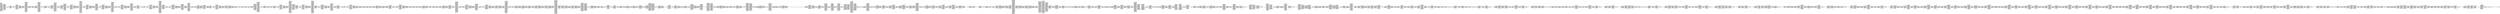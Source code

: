 digraph "graph.cfg.gv" {
	subgraph global {
		node [fontname=Courier fontsize=30.0 rank=same shape=box]
		block_0 [label="0: %00 = #0x1\l2: %01 = #0x40\l4: MSTORE(%01, %00)\l5: [NO_SSA] DUP1\l6: [NO_SSA] PUSH1\l8: [NO_SSA] DUP2\l9: [NO_SSA] MSTORE\la: [NO_SSA] PUSH1\lc: [NO_SSA] ADD\ld: [NO_SSA] PUSH2\l10: [NO_SSA] PUSH1\l12: [NO_SSA] SWAP2\l13: [NO_SSA] CODECOPY\l14: [NO_SSA] PUSH1\l16: [NO_SSA] PUSH1\l18: [NO_SSA] DUP12\l19: [NO_SSA] PUSH20\l2e: [NO_SSA] AND\l2f: [NO_SSA] PUSH20\l44: [NO_SSA] AND\l45: [NO_SSA] DUP2\l46: [NO_SSA] MSTORE\l47: [NO_SSA] PUSH1\l49: [NO_SSA] ADD\l4a: [NO_SSA] SWAP1\l4b: [NO_SSA] DUP2\l4c: [NO_SSA] MSTORE\l4d: [NO_SSA] PUSH1\l4f: [NO_SSA] ADD\l50: [NO_SSA] PUSH1\l52: [NO_SSA] SHA3\l53: [NO_SSA] PUSH1\l55: [NO_SSA] PUSH2\l58: [NO_SSA] PUSH2\l5b: [NO_SSA] JUMP\l"]
		block_5c [label="5c: [NO_SSA] JUMPDEST\l5d: [NO_SSA] PUSH20\l72: [NO_SSA] AND\l73: [NO_SSA] PUSH20\l88: [NO_SSA] AND\l89: [NO_SSA] DUP2\l8a: [NO_SSA] MSTORE\l8b: [NO_SSA] PUSH1\l8d: [NO_SSA] ADD\l8e: [NO_SSA] SWAP1\l8f: [NO_SSA] DUP2\l90: [NO_SSA] MSTORE\l91: [NO_SSA] PUSH1\l93: [NO_SSA] ADD\l94: [NO_SSA] PUSH1\l96: [NO_SSA] SHA3\l97: [NO_SSA] SLOAD\l98: [NO_SSA] PUSH2\l9b: [NO_SSA] SWAP1\l9c: [NO_SSA] SWAP3\l9d: [NO_SSA] SWAP2\l9e: [NO_SSA] SWAP1\l9f: [NO_SSA] PUSH4\la4: [NO_SSA] AND\la5: [NO_SSA] JUMP\l"]
		block_a6 [label="a6: [NO_SSA] JUMPDEST\la7: [NO_SSA] PUSH2\laa: [NO_SSA] JUMP\l"]
		block_ab [label="ab: [NO_SSA] JUMPDEST\lac: [NO_SSA] PUSH1\lae: [NO_SSA] SWAP1\laf: [NO_SSA] POP\lb0: [NO_SSA] SWAP4\lb1: [NO_SSA] SWAP3\lb2: [NO_SSA] POP\lb3: [NO_SSA] POP\lb4: [NO_SSA] POP\lb5: [NO_SSA] JUMP\l"]
		block_b6 [label="b6: [NO_SSA] JUMPDEST\lb7: [NO_SSA] PUSH2\lba: [NO_SSA] PUSH2\lbd: [NO_SSA] JUMP\l"]
		block_be [label="be: [NO_SSA] JUMPDEST\lbf: [NO_SSA] PUSH20\ld4: [NO_SSA] AND\ld5: [NO_SSA] PUSH1\ld7: [NO_SSA] PUSH1\ld9: [NO_SSA] SWAP1\lda: [NO_SSA] SLOAD\ldb: [NO_SSA] SWAP1\ldc: [NO_SSA] PUSH2\ldf: [NO_SSA] EXP\le0: [NO_SSA] SWAP1\le1: [NO_SSA] DIV\le2: [NO_SSA] PUSH20\lf7: [NO_SSA] AND\lf8: [NO_SSA] PUSH20\l10d: [NO_SSA] AND\l10e: [NO_SSA] EQ\l10f: [NO_SSA] PUSH2\l112: [NO_SSA] JUMPI\l"]
		block_113 [label="113: [NO_SSA] PUSH1\l115: [NO_SSA] MLOAD\l116: [NO_SSA] PUSH32\l137: [NO_SSA] DUP2\l138: [NO_SSA] MSTORE\l139: [NO_SSA] PUSH1\l13b: [NO_SSA] ADD\l13c: [NO_SSA] PUSH2\l13f: [NO_SSA] SWAP1\l140: [NO_SSA] PUSH2\l143: [NO_SSA] JUMP\l"]
		block_144 [label="144: [NO_SSA] JUMPDEST\l145: [NO_SSA] PUSH1\l147: [NO_SSA] MLOAD\l148: [NO_SSA] DUP1\l149: [NO_SSA] SWAP2\l14a: [NO_SSA] SUB\l14b: [NO_SSA] SWAP1\l14c: [NO_SSA] REVERT\l"]
		block_14d [label="14d: [NO_SSA] JUMPDEST\l14e: [NO_SSA] DUP1\l14f: [NO_SSA] PUSH1\l151: [NO_SSA] PUSH1\l153: [NO_SSA] DUP5\l154: [NO_SSA] PUSH20\l169: [NO_SSA] AND\l16a: [NO_SSA] PUSH20\l17f: [NO_SSA] AND\l180: [NO_SSA] DUP2\l181: [NO_SSA] MSTORE\l182: [NO_SSA] PUSH1\l184: [NO_SSA] ADD\l185: [NO_SSA] SWAP1\l186: [NO_SSA] DUP2\l187: [NO_SSA] MSTORE\l188: [NO_SSA] PUSH1\l18a: [NO_SSA] ADD\l18b: [NO_SSA] PUSH1\l18d: [NO_SSA] SHA3\l18e: [NO_SSA] PUSH1\l190: [NO_SSA] PUSH2\l193: [NO_SSA] EXP\l194: [NO_SSA] DUP2\l195: [NO_SSA] SLOAD\l196: [NO_SSA] DUP2\l197: [NO_SSA] PUSH1\l199: [NO_SSA] MUL\l19a: [NO_SSA] NOT\l19b: [NO_SSA] AND\l19c: [NO_SSA] SWAP1\l19d: [NO_SSA] DUP4\l19e: [NO_SSA] ISZERO\l19f: [NO_SSA] ISZERO\l1a0: [NO_SSA] MUL\l1a1: [NO_SSA] OR\l1a2: [NO_SSA] SWAP1\l1a3: [NO_SSA] SSTORE\l1a4: [NO_SSA] POP\l1a5: [NO_SSA] POP\l1a6: [NO_SSA] POP\l1a7: [NO_SSA] JUMP\l"]
		block_1a8 [label="1a8: [NO_SSA] JUMPDEST\l1a9: [NO_SSA] PUSH1\l1ab: [NO_SSA] PUSH1\l1ad: [NO_SSA] SWAP1\l1ae: [NO_SSA] POP\l1af: [NO_SSA] SWAP1\l1b0: [NO_SSA] JUMP\l"]
		block_1b1 [label="1b1: [NO_SSA] JUMPDEST\l1b2: [NO_SSA] PUSH1\l1b4: [NO_SSA] PUSH2\l1b7: [NO_SSA] PUSH2\l1ba: [NO_SSA] PUSH2\l1bd: [NO_SSA] JUMP\l"]
		block_1be [label="1be: [NO_SSA] JUMPDEST\l1bf: [NO_SSA] DUP5\l1c0: [NO_SSA] PUSH2\l1c3: [NO_SSA] DUP6\l1c4: [NO_SSA] PUSH1\l1c6: [NO_SSA] PUSH1\l1c8: [NO_SSA] PUSH2\l1cb: [NO_SSA] PUSH2\l1ce: [NO_SSA] JUMP\l"]
		block_1cf [label="1cf: [NO_SSA] JUMPDEST\l1d0: [NO_SSA] PUSH20\l1e5: [NO_SSA] AND\l1e6: [NO_SSA] PUSH20\l1fb: [NO_SSA] AND\l1fc: [NO_SSA] DUP2\l1fd: [NO_SSA] MSTORE\l1fe: [NO_SSA] PUSH1\l200: [NO_SSA] ADD\l201: [NO_SSA] SWAP1\l202: [NO_SSA] DUP2\l203: [NO_SSA] MSTORE\l204: [NO_SSA] PUSH1\l206: [NO_SSA] ADD\l207: [NO_SSA] PUSH1\l209: [NO_SSA] SHA3\l20a: [NO_SSA] PUSH1\l20c: [NO_SSA] DUP10\l20d: [NO_SSA] PUSH20\l222: [NO_SSA] AND\l223: [NO_SSA] PUSH20\l238: [NO_SSA] AND\l239: [NO_SSA] DUP2\l23a: [NO_SSA] MSTORE\l23b: [NO_SSA] PUSH1\l23d: [NO_SSA] ADD\l23e: [NO_SSA] SWAP1\l23f: [NO_SSA] DUP2\l240: [NO_SSA] MSTORE\l241: [NO_SSA] PUSH1\l243: [NO_SSA] ADD\l244: [NO_SSA] PUSH1\l246: [NO_SSA] SHA3\l247: [NO_SSA] SLOAD\l248: [NO_SSA] PUSH2\l24b: [NO_SSA] SWAP1\l24c: [NO_SSA] SWAP2\l24d: [NO_SSA] SWAP1\l24e: [NO_SSA] PUSH4\l253: [NO_SSA] AND\l254: [NO_SSA] JUMP\l"]
		block_255 [label="255: [NO_SSA] JUMPDEST\l256: [NO_SSA] PUSH2\l259: [NO_SSA] JUMP\l"]
		block_25a [label="25a: [NO_SSA] JUMPDEST\l25b: [NO_SSA] PUSH1\l25d: [NO_SSA] SWAP1\l25e: [NO_SSA] POP\l25f: [NO_SSA] SWAP3\l260: [NO_SSA] SWAP2\l261: [NO_SSA] POP\l262: [NO_SSA] POP\l263: [NO_SSA] JUMP\l"]
		block_264 [label="264: [NO_SSA] JUMPDEST\l265: [NO_SSA] PUSH32\l286: [NO_SSA] DUP2\l287: [NO_SSA] JUMP\l"]
		block_288 [label="288: [NO_SSA] JUMPDEST\l289: [NO_SSA] PUSH1\l28b: [NO_SSA] PUSH1\l28d: [NO_SSA] SWAP1\l28e: [NO_SSA] SLOAD\l28f: [NO_SSA] SWAP1\l290: [NO_SSA] PUSH2\l293: [NO_SSA] EXP\l294: [NO_SSA] SWAP1\l295: [NO_SSA] DIV\l296: [NO_SSA] PUSH1\l298: [NO_SSA] AND\l299: [NO_SSA] DUP2\l29a: [NO_SSA] JUMP\l"]
		block_29b [label="29b: [NO_SSA] JUMPDEST\l29c: [NO_SSA] PUSH1\l29e: [NO_SSA] PUSH1\l2a0: [NO_SSA] PUSH1\l2a2: [NO_SSA] DUP4\l2a3: [NO_SSA] PUSH20\l2b8: [NO_SSA] AND\l2b9: [NO_SSA] PUSH20\l2ce: [NO_SSA] AND\l2cf: [NO_SSA] DUP2\l2d0: [NO_SSA] MSTORE\l2d1: [NO_SSA] PUSH1\l2d3: [NO_SSA] ADD\l2d4: [NO_SSA] SWAP1\l2d5: [NO_SSA] DUP2\l2d6: [NO_SSA] MSTORE\l2d7: [NO_SSA] PUSH1\l2d9: [NO_SSA] ADD\l2da: [NO_SSA] PUSH1\l2dc: [NO_SSA] SHA3\l2dd: [NO_SSA] PUSH1\l2df: [NO_SSA] SWAP1\l2e0: [NO_SSA] SLOAD\l2e1: [NO_SSA] SWAP1\l2e2: [NO_SSA] PUSH2\l2e5: [NO_SSA] EXP\l2e6: [NO_SSA] SWAP1\l2e7: [NO_SSA] DIV\l2e8: [NO_SSA] PUSH1\l2ea: [NO_SSA] AND\l2eb: [NO_SSA] SWAP1\l2ec: [NO_SSA] POP\l2ed: [NO_SSA] SWAP2\l2ee: [NO_SSA] SWAP1\l2ef: [NO_SSA] POP\l2f0: [NO_SSA] JUMP\l"]
		block_2f1 [label="2f1: [NO_SSA] JUMPDEST\l2f2: [NO_SSA] PUSH1\l2f4: [NO_SSA] SLOAD\l2f5: [NO_SSA] DUP2\l2f6: [NO_SSA] JUMP\l"]
		block_2f7 [label="2f7: [NO_SSA] JUMPDEST\l2f8: [NO_SSA] PUSH1\l2fa: [NO_SSA] PUSH1\l2fc: [NO_SSA] SWAP1\l2fd: [NO_SSA] SLOAD\l2fe: [NO_SSA] SWAP1\l2ff: [NO_SSA] PUSH2\l302: [NO_SSA] EXP\l303: [NO_SSA] SWAP1\l304: [NO_SSA] DIV\l305: [NO_SSA] PUSH1\l307: [NO_SSA] AND\l308: [NO_SSA] DUP2\l309: [NO_SSA] JUMP\l"]
		block_30a [label="30a: [NO_SSA] JUMPDEST\l30b: [NO_SSA] PUSH1\l30d: [NO_SSA] DUP1\l30e: [NO_SSA] PUSH1\l310: [NO_SSA] DUP4\l311: [NO_SSA] PUSH20\l326: [NO_SSA] AND\l327: [NO_SSA] PUSH20\l33c: [NO_SSA] AND\l33d: [NO_SSA] DUP2\l33e: [NO_SSA] MSTORE\l33f: [NO_SSA] PUSH1\l341: [NO_SSA] ADD\l342: [NO_SSA] SWAP1\l343: [NO_SSA] DUP2\l344: [NO_SSA] MSTORE\l345: [NO_SSA] PUSH1\l347: [NO_SSA] ADD\l348: [NO_SSA] PUSH1\l34a: [NO_SSA] SHA3\l34b: [NO_SSA] SLOAD\l34c: [NO_SSA] SWAP1\l34d: [NO_SSA] POP\l34e: [NO_SSA] SWAP2\l34f: [NO_SSA] SWAP1\l350: [NO_SSA] POP\l351: [NO_SSA] JUMP\l"]
		block_352 [label="352: [NO_SSA] JUMPDEST\l353: [NO_SSA] PUSH2\l356: [NO_SSA] PUSH2\l359: [NO_SSA] JUMP\l"]
		block_35a [label="35a: [NO_SSA] JUMPDEST\l35b: [NO_SSA] PUSH20\l370: [NO_SSA] AND\l371: [NO_SSA] PUSH1\l373: [NO_SSA] PUSH1\l375: [NO_SSA] SWAP1\l376: [NO_SSA] SLOAD\l377: [NO_SSA] SWAP1\l378: [NO_SSA] PUSH2\l37b: [NO_SSA] EXP\l37c: [NO_SSA] SWAP1\l37d: [NO_SSA] DIV\l37e: [NO_SSA] PUSH20\l393: [NO_SSA] AND\l394: [NO_SSA] PUSH20\l3a9: [NO_SSA] AND\l3aa: [NO_SSA] EQ\l3ab: [NO_SSA] PUSH2\l3ae: [NO_SSA] JUMPI\l"]
		block_3af [label="3af: [NO_SSA] PUSH1\l3b1: [NO_SSA] MLOAD\l3b2: [NO_SSA] PUSH32\l3d3: [NO_SSA] DUP2\l3d4: [NO_SSA] MSTORE\l3d5: [NO_SSA] PUSH1\l3d7: [NO_SSA] ADD\l3d8: [NO_SSA] PUSH2\l3db: [NO_SSA] SWAP1\l3dc: [NO_SSA] PUSH2\l3df: [NO_SSA] JUMP\l"]
		block_3e0 [label="3e0: [NO_SSA] JUMPDEST\l3e1: [NO_SSA] PUSH1\l3e3: [NO_SSA] MLOAD\l3e4: [NO_SSA] DUP1\l3e5: [NO_SSA] SWAP2\l3e6: [NO_SSA] SUB\l3e7: [NO_SSA] SWAP1\l3e8: [NO_SSA] REVERT\l"]
		block_3e9 [label="3e9: [NO_SSA] JUMPDEST\l3ea: [NO_SSA] PUSH1\l3ec: [NO_SSA] PUSH20\l401: [NO_SSA] AND\l402: [NO_SSA] PUSH1\l404: [NO_SSA] PUSH1\l406: [NO_SSA] SWAP1\l407: [NO_SSA] SLOAD\l408: [NO_SSA] SWAP1\l409: [NO_SSA] PUSH2\l40c: [NO_SSA] EXP\l40d: [NO_SSA] SWAP1\l40e: [NO_SSA] DIV\l40f: [NO_SSA] PUSH20\l424: [NO_SSA] AND\l425: [NO_SSA] PUSH20\l43a: [NO_SSA] AND\l43b: [NO_SSA] PUSH32\l45c: [NO_SSA] PUSH1\l45e: [NO_SSA] MLOAD\l45f: [NO_SSA] PUSH1\l461: [NO_SSA] MLOAD\l462: [NO_SSA] DUP1\l463: [NO_SSA] SWAP2\l464: [NO_SSA] SUB\l465: [NO_SSA] SWAP1\l466: [NO_SSA] LOG3\l467: [NO_SSA] PUSH1\l469: [NO_SSA] PUSH1\l46b: [NO_SSA] PUSH1\l46d: [NO_SSA] PUSH2\l470: [NO_SSA] EXP\l471: [NO_SSA] DUP2\l472: [NO_SSA] SLOAD\l473: [NO_SSA] DUP2\l474: [NO_SSA] PUSH20\l489: [NO_SSA] MUL\l48a: [NO_SSA] NOT\l48b: [NO_SSA] AND\l48c: [NO_SSA] SWAP1\l48d: [NO_SSA] DUP4\l48e: [NO_SSA] PUSH20\l4a3: [NO_SSA] AND\l4a4: [NO_SSA] MUL\l4a5: [NO_SSA] OR\l4a6: [NO_SSA] SWAP1\l4a7: [NO_SSA] SSTORE\l4a8: [NO_SSA] POP\l4a9: [NO_SSA] JUMP\l"]
		block_4aa [label="4aa: [NO_SSA] JUMPDEST\l4ab: [NO_SSA] PUSH1\l4ad: [NO_SSA] PUSH2\l4b0: [NO_SSA] PUSH2\l4b3: [NO_SSA] JUMP\l"]
		block_4b4 [label="4b4: [NO_SSA] JUMPDEST\l4b5: [NO_SSA] PUSH20\l4ca: [NO_SSA] AND\l4cb: [NO_SSA] PUSH1\l4cd: [NO_SSA] PUSH1\l4cf: [NO_SSA] SWAP1\l4d0: [NO_SSA] SLOAD\l4d1: [NO_SSA] SWAP1\l4d2: [NO_SSA] PUSH2\l4d5: [NO_SSA] EXP\l4d6: [NO_SSA] SWAP1\l4d7: [NO_SSA] DIV\l4d8: [NO_SSA] PUSH20\l4ed: [NO_SSA] AND\l4ee: [NO_SSA] PUSH20\l503: [NO_SSA] AND\l504: [NO_SSA] EQ\l505: [NO_SSA] PUSH2\l508: [NO_SSA] JUMPI\l"]
		block_509 [label="509: [NO_SSA] PUSH1\l50b: [NO_SSA] MLOAD\l50c: [NO_SSA] PUSH32\l52d: [NO_SSA] DUP2\l52e: [NO_SSA] MSTORE\l52f: [NO_SSA] PUSH1\l531: [NO_SSA] ADD\l532: [NO_SSA] PUSH2\l535: [NO_SSA] SWAP1\l536: [NO_SSA] PUSH2\l539: [NO_SSA] JUMP\l"]
		block_53a [label="53a: [NO_SSA] JUMPDEST\l53b: [NO_SSA] PUSH1\l53d: [NO_SSA] MLOAD\l53e: [NO_SSA] DUP1\l53f: [NO_SSA] SWAP2\l540: [NO_SSA] SUB\l541: [NO_SSA] SWAP1\l542: [NO_SSA] REVERT\l"]
		block_543 [label="543: [NO_SSA] JUMPDEST\l544: [NO_SSA] PUSH1\l546: [NO_SSA] PUSH1\l548: [NO_SSA] PUSH1\l54a: [NO_SSA] PUSH2\l54d: [NO_SSA] EXP\l54e: [NO_SSA] DUP2\l54f: [NO_SSA] SLOAD\l550: [NO_SSA] DUP2\l551: [NO_SSA] PUSH1\l553: [NO_SSA] MUL\l554: [NO_SSA] NOT\l555: [NO_SSA] AND\l556: [NO_SSA] SWAP1\l557: [NO_SSA] DUP4\l558: [NO_SSA] ISZERO\l559: [NO_SSA] ISZERO\l55a: [NO_SSA] MUL\l55b: [NO_SSA] OR\l55c: [NO_SSA] SWAP1\l55d: [NO_SSA] SSTORE\l55e: [NO_SSA] POP\l55f: [NO_SSA] PUSH1\l561: [NO_SSA] SWAP1\l562: [NO_SSA] POP\l563: [NO_SSA] SWAP1\l564: [NO_SSA] JUMP\l"]
		block_565 [label="565: [NO_SSA] JUMPDEST\l566: [NO_SSA] PUSH2\l569: [NO_SSA] PUSH2\l56c: [NO_SSA] JUMP\l"]
		block_56d [label="56d: [NO_SSA] JUMPDEST\l56e: [NO_SSA] PUSH20\l583: [NO_SSA] AND\l584: [NO_SSA] PUSH1\l586: [NO_SSA] PUSH1\l588: [NO_SSA] SWAP1\l589: [NO_SSA] SLOAD\l58a: [NO_SSA] SWAP1\l58b: [NO_SSA] PUSH2\l58e: [NO_SSA] EXP\l58f: [NO_SSA] SWAP1\l590: [NO_SSA] DIV\l591: [NO_SSA] PUSH20\l5a6: [NO_SSA] AND\l5a7: [NO_SSA] PUSH20\l5bc: [NO_SSA] AND\l5bd: [NO_SSA] EQ\l5be: [NO_SSA] PUSH2\l5c1: [NO_SSA] JUMPI\l"]
		block_5c2 [label="5c2: [NO_SSA] PUSH1\l5c4: [NO_SSA] MLOAD\l5c5: [NO_SSA] PUSH32\l5e6: [NO_SSA] DUP2\l5e7: [NO_SSA] MSTORE\l5e8: [NO_SSA] PUSH1\l5ea: [NO_SSA] ADD\l5eb: [NO_SSA] PUSH2\l5ee: [NO_SSA] SWAP1\l5ef: [NO_SSA] PUSH2\l5f2: [NO_SSA] JUMP\l"]
		block_5f3 [label="5f3: [NO_SSA] JUMPDEST\l5f4: [NO_SSA] PUSH1\l5f6: [NO_SSA] MLOAD\l5f7: [NO_SSA] DUP1\l5f8: [NO_SSA] SWAP2\l5f9: [NO_SSA] SUB\l5fa: [NO_SSA] SWAP1\l5fb: [NO_SSA] REVERT\l"]
		block_5fc [label="5fc: [NO_SSA] JUMPDEST\l5fd: [NO_SSA] DUP1\l5fe: [NO_SSA] PUSH1\l600: [NO_SSA] PUSH1\l602: [NO_SSA] DUP5\l603: [NO_SSA] PUSH20\l618: [NO_SSA] AND\l619: [NO_SSA] PUSH20\l62e: [NO_SSA] AND\l62f: [NO_SSA] DUP2\l630: [NO_SSA] MSTORE\l631: [NO_SSA] PUSH1\l633: [NO_SSA] ADD\l634: [NO_SSA] SWAP1\l635: [NO_SSA] DUP2\l636: [NO_SSA] MSTORE\l637: [NO_SSA] PUSH1\l639: [NO_SSA] ADD\l63a: [NO_SSA] PUSH1\l63c: [NO_SSA] SHA3\l63d: [NO_SSA] PUSH1\l63f: [NO_SSA] PUSH2\l642: [NO_SSA] EXP\l643: [NO_SSA] DUP2\l644: [NO_SSA] SLOAD\l645: [NO_SSA] DUP2\l646: [NO_SSA] PUSH1\l648: [NO_SSA] MUL\l649: [NO_SSA] NOT\l64a: [NO_SSA] AND\l64b: [NO_SSA] SWAP1\l64c: [NO_SSA] DUP4\l64d: [NO_SSA] ISZERO\l64e: [NO_SSA] ISZERO\l64f: [NO_SSA] MUL\l650: [NO_SSA] OR\l651: [NO_SSA] SWAP1\l652: [NO_SSA] SSTORE\l653: [NO_SSA] POP\l654: [NO_SSA] POP\l655: [NO_SSA] POP\l656: [NO_SSA] JUMP\l"]
		block_657 [label="657: [NO_SSA] JUMPDEST\l658: [NO_SSA] PUSH1\l65a: [NO_SSA] SLOAD\l65b: [NO_SSA] DUP2\l65c: [NO_SSA] JUMP\l"]
		block_65d [label="65d: [NO_SSA] JUMPDEST\l65e: [NO_SSA] PUSH2\l661: [NO_SSA] PUSH2\l664: [NO_SSA] JUMP\l"]
		block_665 [label="665: [NO_SSA] JUMPDEST\l666: [NO_SSA] PUSH20\l67b: [NO_SSA] AND\l67c: [NO_SSA] PUSH1\l67e: [NO_SSA] PUSH1\l680: [NO_SSA] SWAP1\l681: [NO_SSA] SLOAD\l682: [NO_SSA] SWAP1\l683: [NO_SSA] PUSH2\l686: [NO_SSA] EXP\l687: [NO_SSA] SWAP1\l688: [NO_SSA] DIV\l689: [NO_SSA] PUSH20\l69e: [NO_SSA] AND\l69f: [NO_SSA] PUSH20\l6b4: [NO_SSA] AND\l6b5: [NO_SSA] EQ\l6b6: [NO_SSA] PUSH2\l6b9: [NO_SSA] JUMPI\l"]
		block_6ba [label="6ba: [NO_SSA] PUSH1\l6bc: [NO_SSA] MLOAD\l6bd: [NO_SSA] PUSH32\l6de: [NO_SSA] DUP2\l6df: [NO_SSA] MSTORE\l6e0: [NO_SSA] PUSH1\l6e2: [NO_SSA] ADD\l6e3: [NO_SSA] PUSH2\l6e6: [NO_SSA] SWAP1\l6e7: [NO_SSA] PUSH2\l6ea: [NO_SSA] JUMP\l"]
		block_6eb [label="6eb: [NO_SSA] JUMPDEST\l6ec: [NO_SSA] PUSH1\l6ee: [NO_SSA] MLOAD\l6ef: [NO_SSA] DUP1\l6f0: [NO_SSA] SWAP2\l6f1: [NO_SSA] SUB\l6f2: [NO_SSA] SWAP1\l6f3: [NO_SSA] REVERT\l"]
		block_6f4 [label="6f4: [NO_SSA] JUMPDEST\l6f5: [NO_SSA] DUP3\l6f6: [NO_SSA] PUSH1\l6f8: [NO_SSA] DUP2\l6f9: [NO_SSA] SWAP1\l6fa: [NO_SSA] SSTORE\l6fb: [NO_SSA] POP\l6fc: [NO_SSA] DUP2\l6fd: [NO_SSA] PUSH1\l6ff: [NO_SSA] DUP2\l700: [NO_SSA] SWAP1\l701: [NO_SSA] SSTORE\l702: [NO_SSA] POP\l703: [NO_SSA] DUP1\l704: [NO_SSA] PUSH1\l706: [NO_SSA] DUP2\l707: [NO_SSA] SWAP1\l708: [NO_SSA] SSTORE\l709: [NO_SSA] POP\l70a: [NO_SSA] PUSH1\l70c: [NO_SSA] SLOAD\l70d: [NO_SSA] PUSH1\l70f: [NO_SSA] SLOAD\l710: [NO_SSA] PUSH1\l712: [NO_SSA] SLOAD\l713: [NO_SSA] PUSH2\l716: [NO_SSA] SWAP2\l717: [NO_SSA] SWAP1\l718: [NO_SSA] PUSH2\l71b: [NO_SSA] JUMP\l"]
		block_71c [label="71c: [NO_SSA] JUMPDEST\l71d: [NO_SSA] PUSH2\l720: [NO_SSA] SWAP2\l721: [NO_SSA] SWAP1\l722: [NO_SSA] PUSH2\l725: [NO_SSA] JUMP\l"]
		block_726 [label="726: [NO_SSA] JUMPDEST\l727: [NO_SSA] PUSH1\l729: [NO_SSA] DUP2\l72a: [NO_SSA] SWAP1\l72b: [NO_SSA] SSTORE\l72c: [NO_SSA] POP\l72d: [NO_SSA] PUSH1\l72f: [NO_SSA] PUSH1\l731: [NO_SSA] SLOAD\l732: [NO_SSA] GT\l733: [NO_SSA] ISZERO\l734: [NO_SSA] PUSH2\l737: [NO_SSA] JUMPI\l"]
		block_738 [label="738: [NO_SSA] PUSH1\l73a: [NO_SSA] DUP1\l73b: [NO_SSA] REVERT\l"]
		block_73c [label="73c: [NO_SSA] JUMPDEST\l73d: [NO_SSA] POP\l73e: [NO_SSA] POP\l73f: [NO_SSA] POP\l740: [NO_SSA] JUMP\l"]
		block_741 [label="741: [NO_SSA] JUMPDEST\l742: [NO_SSA] PUSH2\l745: [NO_SSA] PUSH2\l748: [NO_SSA] JUMP\l"]
		block_749 [label="749: [NO_SSA] JUMPDEST\l74a: [NO_SSA] PUSH20\l75f: [NO_SSA] AND\l760: [NO_SSA] PUSH1\l762: [NO_SSA] PUSH1\l764: [NO_SSA] SWAP1\l765: [NO_SSA] SLOAD\l766: [NO_SSA] SWAP1\l767: [NO_SSA] PUSH2\l76a: [NO_SSA] EXP\l76b: [NO_SSA] SWAP1\l76c: [NO_SSA] DIV\l76d: [NO_SSA] PUSH20\l782: [NO_SSA] AND\l783: [NO_SSA] PUSH20\l798: [NO_SSA] AND\l799: [NO_SSA] EQ\l79a: [NO_SSA] PUSH2\l79d: [NO_SSA] JUMPI\l"]
		block_79e [label="79e: [NO_SSA] PUSH1\l7a0: [NO_SSA] MLOAD\l7a1: [NO_SSA] PUSH32\l7c2: [NO_SSA] DUP2\l7c3: [NO_SSA] MSTORE\l7c4: [NO_SSA] PUSH1\l7c6: [NO_SSA] ADD\l7c7: [NO_SSA] PUSH2\l7ca: [NO_SSA] SWAP1\l7cb: [NO_SSA] PUSH2\l7ce: [NO_SSA] JUMP\l"]
		block_7cf [label="7cf: [NO_SSA] JUMPDEST\l7d0: [NO_SSA] PUSH1\l7d2: [NO_SSA] MLOAD\l7d3: [NO_SSA] DUP1\l7d4: [NO_SSA] SWAP2\l7d5: [NO_SSA] SUB\l7d6: [NO_SSA] SWAP1\l7d7: [NO_SSA] REVERT\l"]
		block_7d8 [label="7d8: [NO_SSA] JUMPDEST\l7d9: [NO_SSA] PUSH1\l7db: [NO_SSA] PUSH1\l7dd: [NO_SSA] PUSH1\l7df: [NO_SSA] PUSH2\l7e2: [NO_SSA] EXP\l7e3: [NO_SSA] DUP2\l7e4: [NO_SSA] SLOAD\l7e5: [NO_SSA] DUP2\l7e6: [NO_SSA] PUSH1\l7e8: [NO_SSA] MUL\l7e9: [NO_SSA] NOT\l7ea: [NO_SSA] AND\l7eb: [NO_SSA] SWAP1\l7ec: [NO_SSA] DUP4\l7ed: [NO_SSA] ISZERO\l7ee: [NO_SSA] ISZERO\l7ef: [NO_SSA] MUL\l7f0: [NO_SSA] OR\l7f1: [NO_SSA] SWAP1\l7f2: [NO_SSA] SSTORE\l7f3: [NO_SSA] POP\l7f4: [NO_SSA] PUSH1\l7f6: [NO_SSA] PUSH1\l7f8: [NO_SSA] PUSH1\l7fa: [NO_SSA] PUSH2\l7fd: [NO_SSA] EXP\l7fe: [NO_SSA] DUP2\l7ff: [NO_SSA] SLOAD\l800: [NO_SSA] DUP2\l801: [NO_SSA] PUSH1\l803: [NO_SSA] MUL\l804: [NO_SSA] NOT\l805: [NO_SSA] AND\l806: [NO_SSA] SWAP1\l807: [NO_SSA] DUP4\l808: [NO_SSA] ISZERO\l809: [NO_SSA] ISZERO\l80a: [NO_SSA] MUL\l80b: [NO_SSA] OR\l80c: [NO_SSA] SWAP1\l80d: [NO_SSA] SSTORE\l80e: [NO_SSA] POP\l80f: [NO_SSA] NUMBER\l810: [NO_SSA] PUSH1\l812: [NO_SSA] DUP2\l813: [NO_SSA] SWAP1\l814: [NO_SSA] SSTORE\l815: [NO_SSA] POP\l816: [NO_SSA] JUMP\l"]
		block_817 [label="817: [NO_SSA] JUMPDEST\l818: [NO_SSA] PUSH1\l81a: [NO_SSA] PUSH1\l81c: [NO_SSA] PUSH1\l81e: [NO_SSA] SWAP1\l81f: [NO_SSA] SLOAD\l820: [NO_SSA] SWAP1\l821: [NO_SSA] PUSH2\l824: [NO_SSA] EXP\l825: [NO_SSA] SWAP1\l826: [NO_SSA] DIV\l827: [NO_SSA] PUSH20\l83c: [NO_SSA] AND\l83d: [NO_SSA] SWAP1\l83e: [NO_SSA] POP\l83f: [NO_SSA] SWAP1\l840: [NO_SSA] JUMP\l"]
		block_841 [label="841: [NO_SSA] JUMPDEST\l842: [NO_SSA] PUSH1\l844: [NO_SSA] SLOAD\l845: [NO_SSA] DUP2\l846: [NO_SSA] JUMP\l"]
		block_847 [label="847: [NO_SSA] JUMPDEST\l848: [NO_SSA] PUSH2\l84b: [NO_SSA] PUSH2\l84e: [NO_SSA] JUMP\l"]
		block_84f [label="84f: [NO_SSA] JUMPDEST\l850: [NO_SSA] PUSH20\l865: [NO_SSA] AND\l866: [NO_SSA] PUSH1\l868: [NO_SSA] PUSH1\l86a: [NO_SSA] SWAP1\l86b: [NO_SSA] SLOAD\l86c: [NO_SSA] SWAP1\l86d: [NO_SSA] PUSH2\l870: [NO_SSA] EXP\l871: [NO_SSA] SWAP1\l872: [NO_SSA] DIV\l873: [NO_SSA] PUSH20\l888: [NO_SSA] AND\l889: [NO_SSA] PUSH20\l89e: [NO_SSA] AND\l89f: [NO_SSA] EQ\l8a0: [NO_SSA] PUSH2\l8a3: [NO_SSA] JUMPI\l"]
		block_8a4 [label="8a4: [NO_SSA] PUSH1\l8a6: [NO_SSA] MLOAD\l8a7: [NO_SSA] PUSH32\l8c8: [NO_SSA] DUP2\l8c9: [NO_SSA] MSTORE\l8ca: [NO_SSA] PUSH1\l8cc: [NO_SSA] ADD\l8cd: [NO_SSA] PUSH2\l8d0: [NO_SSA] SWAP1\l8d1: [NO_SSA] PUSH2\l8d4: [NO_SSA] JUMP\l"]
		block_8d5 [label="8d5: [NO_SSA] JUMPDEST\l8d6: [NO_SSA] PUSH1\l8d8: [NO_SSA] MLOAD\l8d9: [NO_SSA] DUP1\l8da: [NO_SSA] SWAP2\l8db: [NO_SSA] SUB\l8dc: [NO_SSA] SWAP1\l8dd: [NO_SSA] REVERT\l"]
		block_8de [label="8de: [NO_SSA] JUMPDEST\l8df: [NO_SSA] DUP1\l8e0: [NO_SSA] PUSH1\l8e2: [NO_SSA] PUSH1\l8e4: [NO_SSA] PUSH2\l8e7: [NO_SSA] EXP\l8e8: [NO_SSA] DUP2\l8e9: [NO_SSA] SLOAD\l8ea: [NO_SSA] DUP2\l8eb: [NO_SSA] PUSH1\l8ed: [NO_SSA] MUL\l8ee: [NO_SSA] NOT\l8ef: [NO_SSA] AND\l8f0: [NO_SSA] SWAP1\l8f1: [NO_SSA] DUP4\l8f2: [NO_SSA] ISZERO\l8f3: [NO_SSA] ISZERO\l8f4: [NO_SSA] MUL\l8f5: [NO_SSA] OR\l8f6: [NO_SSA] SWAP1\l8f7: [NO_SSA] SSTORE\l8f8: [NO_SSA] POP\l8f9: [NO_SSA] POP\l8fa: [NO_SSA] JUMP\l"]
		block_8fb [label="8fb: [NO_SSA] JUMPDEST\l8fc: [NO_SSA] PUSH1\l8fe: [NO_SSA] PUSH1\l900: [NO_SSA] DUP1\l901: [NO_SSA] SLOAD\l902: [NO_SSA] PUSH2\l905: [NO_SSA] SWAP1\l906: [NO_SSA] PUSH2\l909: [NO_SSA] JUMP\l"]
		block_90a [label="90a: [NO_SSA] JUMPDEST\l90b: [NO_SSA] DUP1\l90c: [NO_SSA] PUSH1\l90e: [NO_SSA] ADD\l90f: [NO_SSA] PUSH1\l911: [NO_SSA] DUP1\l912: [NO_SSA] SWAP2\l913: [NO_SSA] DIV\l914: [NO_SSA] MUL\l915: [NO_SSA] PUSH1\l917: [NO_SSA] ADD\l918: [NO_SSA] PUSH1\l91a: [NO_SSA] MLOAD\l91b: [NO_SSA] SWAP1\l91c: [NO_SSA] DUP2\l91d: [NO_SSA] ADD\l91e: [NO_SSA] PUSH1\l920: [NO_SSA] MSTORE\l921: [NO_SSA] DUP1\l922: [NO_SSA] SWAP3\l923: [NO_SSA] SWAP2\l924: [NO_SSA] SWAP1\l925: [NO_SSA] DUP2\l926: [NO_SSA] DUP2\l927: [NO_SSA] MSTORE\l928: [NO_SSA] PUSH1\l92a: [NO_SSA] ADD\l92b: [NO_SSA] DUP3\l92c: [NO_SSA] DUP1\l92d: [NO_SSA] SLOAD\l92e: [NO_SSA] PUSH2\l931: [NO_SSA] SWAP1\l932: [NO_SSA] PUSH2\l935: [NO_SSA] JUMP\l"]
		block_936 [label="936: [NO_SSA] JUMPDEST\l937: [NO_SSA] DUP1\l938: [NO_SSA] ISZERO\l939: [NO_SSA] PUSH2\l93c: [NO_SSA] JUMPI\l"]
		block_93d [label="93d: [NO_SSA] DUP1\l93e: [NO_SSA] PUSH1\l940: [NO_SSA] LT\l941: [NO_SSA] PUSH2\l944: [NO_SSA] JUMPI\l"]
		block_945 [label="945: [NO_SSA] PUSH2\l948: [NO_SSA] DUP1\l949: [NO_SSA] DUP4\l94a: [NO_SSA] SLOAD\l94b: [NO_SSA] DIV\l94c: [NO_SSA] MUL\l94d: [NO_SSA] DUP4\l94e: [NO_SSA] MSTORE\l94f: [NO_SSA] SWAP2\l950: [NO_SSA] PUSH1\l952: [NO_SSA] ADD\l953: [NO_SSA] SWAP2\l954: [NO_SSA] PUSH2\l957: [NO_SSA] JUMP\l"]
		block_958 [label="958: [NO_SSA] JUMPDEST\l959: [NO_SSA] DUP3\l95a: [NO_SSA] ADD\l95b: [NO_SSA] SWAP2\l95c: [NO_SSA] SWAP1\l95d: [NO_SSA] PUSH1\l95f: [NO_SSA] MSTORE\l960: [NO_SSA] PUSH1\l962: [NO_SSA] PUSH1\l964: [NO_SSA] SHA3\l965: [NO_SSA] SWAP1\l"]
		block_966 [label="966: [NO_SSA] JUMPDEST\l967: [NO_SSA] DUP2\l968: [NO_SSA] SLOAD\l969: [NO_SSA] DUP2\l96a: [NO_SSA] MSTORE\l96b: [NO_SSA] SWAP1\l96c: [NO_SSA] PUSH1\l96e: [NO_SSA] ADD\l96f: [NO_SSA] SWAP1\l970: [NO_SSA] PUSH1\l972: [NO_SSA] ADD\l973: [NO_SSA] DUP1\l974: [NO_SSA] DUP4\l975: [NO_SSA] GT\l976: [NO_SSA] PUSH2\l979: [NO_SSA] JUMPI\l"]
		block_97a [label="97a: [NO_SSA] DUP3\l97b: [NO_SSA] SWAP1\l97c: [NO_SSA] SUB\l97d: [NO_SSA] PUSH1\l97f: [NO_SSA] AND\l980: [NO_SSA] DUP3\l981: [NO_SSA] ADD\l982: [NO_SSA] SWAP2\l"]
		block_983 [label="983: [NO_SSA] JUMPDEST\l984: [NO_SSA] POP\l985: [NO_SSA] POP\l986: [NO_SSA] POP\l987: [NO_SSA] POP\l988: [NO_SSA] POP\l989: [NO_SSA] SWAP1\l98a: [NO_SSA] POP\l98b: [NO_SSA] SWAP1\l98c: [NO_SSA] JUMP\l"]
		block_98d [label="98d: [NO_SSA] JUMPDEST\l98e: [NO_SSA] PUSH2\l991: [NO_SSA] PUSH2\l994: [NO_SSA] JUMP\l"]
		block_995 [label="995: [NO_SSA] JUMPDEST\l996: [NO_SSA] PUSH20\l9ab: [NO_SSA] AND\l9ac: [NO_SSA] PUSH1\l9ae: [NO_SSA] PUSH1\l9b0: [NO_SSA] SWAP1\l9b1: [NO_SSA] SLOAD\l9b2: [NO_SSA] SWAP1\l9b3: [NO_SSA] PUSH2\l9b6: [NO_SSA] EXP\l9b7: [NO_SSA] SWAP1\l9b8: [NO_SSA] DIV\l9b9: [NO_SSA] PUSH20\l9ce: [NO_SSA] AND\l9cf: [NO_SSA] PUSH20\l9e4: [NO_SSA] AND\l9e5: [NO_SSA] EQ\l9e6: [NO_SSA] PUSH2\l9e9: [NO_SSA] JUMPI\l"]
		block_9ea [label="9ea: [NO_SSA] PUSH1\l9ec: [NO_SSA] MLOAD\l9ed: [NO_SSA] PUSH32\la0e: [NO_SSA] DUP2\la0f: [NO_SSA] MSTORE\la10: [NO_SSA] PUSH1\la12: [NO_SSA] ADD\la13: [NO_SSA] PUSH2\la16: [NO_SSA] SWAP1\la17: [NO_SSA] PUSH2\la1a: [NO_SSA] JUMP\l"]
		block_a1b [label="a1b: [NO_SSA] JUMPDEST\la1c: [NO_SSA] PUSH1\la1e: [NO_SSA] MLOAD\la1f: [NO_SSA] DUP1\la20: [NO_SSA] SWAP2\la21: [NO_SSA] SUB\la22: [NO_SSA] SWAP1\la23: [NO_SSA] REVERT\l"]
		block_a24 [label="a24: [NO_SSA] JUMPDEST\la25: [NO_SSA] PUSH32\la46: [NO_SSA] PUSH20\la5b: [NO_SSA] AND\la5c: [NO_SSA] DUP3\la5d: [NO_SSA] PUSH20\la72: [NO_SSA] AND\la73: [NO_SSA] EQ\la74: [NO_SSA] ISZERO\la75: [NO_SSA] PUSH2\la78: [NO_SSA] JUMPI\l"]
		block_a79 [label="a79: [NO_SSA] PUSH1\la7b: [NO_SSA] MLOAD\la7c: [NO_SSA] PUSH32\la9d: [NO_SSA] DUP2\la9e: [NO_SSA] MSTORE\la9f: [NO_SSA] PUSH1\laa1: [NO_SSA] ADD\laa2: [NO_SSA] PUSH2\laa5: [NO_SSA] SWAP1\laa6: [NO_SSA] PUSH2\laa9: [NO_SSA] JUMP\l"]
		block_aaa [label="aaa: [NO_SSA] JUMPDEST\laab: [NO_SSA] PUSH1\laad: [NO_SSA] MLOAD\laae: [NO_SSA] DUP1\laaf: [NO_SSA] SWAP2\lab0: [NO_SSA] SUB\lab1: [NO_SSA] SWAP1\lab2: [NO_SSA] REVERT\l"]
		block_ab3 [label="ab3: [NO_SSA] JUMPDEST\lab4: [NO_SSA] PUSH2\lab7: [NO_SSA] DUP3\lab8: [NO_SSA] DUP3\lab9: [NO_SSA] PUSH2\labc: [NO_SSA] JUMP\l"]
		block_abd [label="abd: [NO_SSA] JUMPDEST\labe: [NO_SSA] POP\labf: [NO_SSA] POP\lac0: [NO_SSA] JUMP\l"]
		block_ac1 [label="ac1: [NO_SSA] JUMPDEST\lac2: [NO_SSA] PUSH1\lac4: [NO_SSA] SLOAD\lac5: [NO_SSA] DUP2\lac6: [NO_SSA] JUMP\l"]
		block_ac7 [label="ac7: [NO_SSA] JUMPDEST\lac8: [NO_SSA] PUSH1\laca: [NO_SSA] SLOAD\lacb: [NO_SSA] DUP2\lacc: [NO_SSA] JUMP\l"]
		block_acd [label="acd: [NO_SSA] JUMPDEST\lace: [NO_SSA] PUSH1\lad0: [NO_SSA] SLOAD\lad1: [NO_SSA] DUP2\lad2: [NO_SSA] JUMP\l"]
		block_ad3 [label="ad3: [NO_SSA] JUMPDEST\lad4: [NO_SSA] PUSH1\lad6: [NO_SSA] PUSH2\lad9: [NO_SSA] PUSH2\ladc: [NO_SSA] PUSH2\ladf: [NO_SSA] JUMP\l"]
		block_ae0 [label="ae0: [NO_SSA] JUMPDEST\lae1: [NO_SSA] DUP5\lae2: [NO_SSA] PUSH2\lae5: [NO_SSA] DUP6\lae6: [NO_SSA] PUSH1\lae8: [NO_SSA] MLOAD\lae9: [NO_SSA] DUP1\laea: [NO_SSA] PUSH1\laec: [NO_SSA] ADD\laed: [NO_SSA] PUSH1\laef: [NO_SSA] MSTORE\laf0: [NO_SSA] DUP1\laf1: [NO_SSA] PUSH1\laf3: [NO_SSA] DUP2\laf4: [NO_SSA] MSTORE\laf5: [NO_SSA] PUSH1\laf7: [NO_SSA] ADD\laf8: [NO_SSA] PUSH2\lafb: [NO_SSA] PUSH1\lafd: [NO_SSA] SWAP2\lafe: [NO_SSA] CODECOPY\laff: [NO_SSA] PUSH1\lb01: [NO_SSA] PUSH1\lb03: [NO_SSA] PUSH2\lb06: [NO_SSA] PUSH2\lb09: [NO_SSA] JUMP\l"]
		block_b0a [label="b0a: [NO_SSA] JUMPDEST\lb0b: [NO_SSA] PUSH20\lb20: [NO_SSA] AND\lb21: [NO_SSA] PUSH20\lb36: [NO_SSA] AND\lb37: [NO_SSA] DUP2\lb38: [NO_SSA] MSTORE\lb39: [NO_SSA] PUSH1\lb3b: [NO_SSA] ADD\lb3c: [NO_SSA] SWAP1\lb3d: [NO_SSA] DUP2\lb3e: [NO_SSA] MSTORE\lb3f: [NO_SSA] PUSH1\lb41: [NO_SSA] ADD\lb42: [NO_SSA] PUSH1\lb44: [NO_SSA] SHA3\lb45: [NO_SSA] PUSH1\lb47: [NO_SSA] DUP11\lb48: [NO_SSA] PUSH20\lb5d: [NO_SSA] AND\lb5e: [NO_SSA] PUSH20\lb73: [NO_SSA] AND\lb74: [NO_SSA] DUP2\lb75: [NO_SSA] MSTORE\lb76: [NO_SSA] PUSH1\lb78: [NO_SSA] ADD\lb79: [NO_SSA] SWAP1\lb7a: [NO_SSA] DUP2\lb7b: [NO_SSA] MSTORE\lb7c: [NO_SSA] PUSH1\lb7e: [NO_SSA] ADD\lb7f: [NO_SSA] PUSH1\lb81: [NO_SSA] SHA3\lb82: [NO_SSA] SLOAD\lb83: [NO_SSA] PUSH2\lb86: [NO_SSA] SWAP1\lb87: [NO_SSA] SWAP3\lb88: [NO_SSA] SWAP2\lb89: [NO_SSA] SWAP1\lb8a: [NO_SSA] PUSH4\lb8f: [NO_SSA] AND\lb90: [NO_SSA] JUMP\l"]
		block_b91 [label="b91: [NO_SSA] JUMPDEST\lb92: [NO_SSA] PUSH2\lb95: [NO_SSA] JUMP\l"]
		block_b96 [label="b96: [NO_SSA] JUMPDEST\lb97: [NO_SSA] PUSH1\lb99: [NO_SSA] SWAP1\lb9a: [NO_SSA] POP\lb9b: [NO_SSA] SWAP3\lb9c: [NO_SSA] SWAP2\lb9d: [NO_SSA] POP\lb9e: [NO_SSA] POP\lb9f: [NO_SSA] JUMP\l"]
		block_ba0 [label="ba0: [NO_SSA] JUMPDEST\lba1: [NO_SSA] PUSH1\lba3: [NO_SSA] PUSH2\lba6: [NO_SSA] PUSH2\lba9: [NO_SSA] PUSH2\lbac: [NO_SSA] JUMP\l"]
		block_bad [label="bad: [NO_SSA] JUMPDEST\lbae: [NO_SSA] DUP5\lbaf: [NO_SSA] DUP5\lbb0: [NO_SSA] PUSH2\lbb3: [NO_SSA] JUMP\l"]
		block_bb4 [label="bb4: [NO_SSA] JUMPDEST\lbb5: [NO_SSA] PUSH1\lbb7: [NO_SSA] SWAP1\lbb8: [NO_SSA] POP\lbb9: [NO_SSA] SWAP3\lbba: [NO_SSA] SWAP2\lbbb: [NO_SSA] POP\lbbc: [NO_SSA] POP\lbbd: [NO_SSA] JUMP\l"]
		block_bbe [label="bbe: [NO_SSA] JUMPDEST\lbbf: [NO_SSA] PUSH2\lbc2: [NO_SSA] PUSH2\lbc5: [NO_SSA] JUMP\l"]
		block_bc6 [label="bc6: [NO_SSA] JUMPDEST\lbc7: [NO_SSA] PUSH20\lbdc: [NO_SSA] AND\lbdd: [NO_SSA] PUSH1\lbdf: [NO_SSA] PUSH1\lbe1: [NO_SSA] SWAP1\lbe2: [NO_SSA] SLOAD\lbe3: [NO_SSA] SWAP1\lbe4: [NO_SSA] PUSH2\lbe7: [NO_SSA] EXP\lbe8: [NO_SSA] SWAP1\lbe9: [NO_SSA] DIV\lbea: [NO_SSA] PUSH20\lbff: [NO_SSA] AND\lc00: [NO_SSA] PUSH20\lc15: [NO_SSA] AND\lc16: [NO_SSA] EQ\lc17: [NO_SSA] PUSH2\lc1a: [NO_SSA] JUMPI\l"]
		block_c1b [label="c1b: [NO_SSA] PUSH1\lc1d: [NO_SSA] MLOAD\lc1e: [NO_SSA] PUSH32\lc3f: [NO_SSA] DUP2\lc40: [NO_SSA] MSTORE\lc41: [NO_SSA] PUSH1\lc43: [NO_SSA] ADD\lc44: [NO_SSA] PUSH2\lc47: [NO_SSA] SWAP1\lc48: [NO_SSA] PUSH2\lc4b: [NO_SSA] JUMP\l"]
		block_c4c [label="c4c: [NO_SSA] JUMPDEST\lc4d: [NO_SSA] PUSH1\lc4f: [NO_SSA] MLOAD\lc50: [NO_SSA] DUP1\lc51: [NO_SSA] SWAP2\lc52: [NO_SSA] SUB\lc53: [NO_SSA] SWAP1\lc54: [NO_SSA] REVERT\l"]
		block_c55 [label="c55: [NO_SSA] JUMPDEST\lc56: [NO_SSA] PUSH1\lc58: [NO_SSA] PUSH1\lc5a: [NO_SSA] SWAP1\lc5b: [NO_SSA] SLOAD\lc5c: [NO_SSA] SWAP1\lc5d: [NO_SSA] PUSH2\lc60: [NO_SSA] EXP\lc61: [NO_SSA] SWAP1\lc62: [NO_SSA] DIV\lc63: [NO_SSA] PUSH20\lc78: [NO_SSA] AND\lc79: [NO_SSA] PUSH20\lc8e: [NO_SSA] AND\lc8f: [NO_SSA] DUP2\lc90: [NO_SSA] PUSH20\lca5: [NO_SSA] AND\lca6: [NO_SSA] PUSH32\lcc7: [NO_SSA] PUSH1\lcc9: [NO_SSA] MLOAD\lcca: [NO_SSA] PUSH1\lccc: [NO_SSA] MLOAD\lccd: [NO_SSA] DUP1\lcce: [NO_SSA] SWAP2\lccf: [NO_SSA] SUB\lcd0: [NO_SSA] SWAP1\lcd1: [NO_SSA] LOG3\lcd2: [NO_SSA] DUP1\lcd3: [NO_SSA] PUSH1\lcd5: [NO_SSA] PUSH1\lcd7: [NO_SSA] PUSH2\lcda: [NO_SSA] EXP\lcdb: [NO_SSA] DUP2\lcdc: [NO_SSA] SLOAD\lcdd: [NO_SSA] DUP2\lcde: [NO_SSA] PUSH20\lcf3: [NO_SSA] MUL\lcf4: [NO_SSA] NOT\lcf5: [NO_SSA] AND\lcf6: [NO_SSA] SWAP1\lcf7: [NO_SSA] DUP4\lcf8: [NO_SSA] PUSH20\ld0d: [NO_SSA] AND\ld0e: [NO_SSA] MUL\ld0f: [NO_SSA] OR\ld10: [NO_SSA] SWAP1\ld11: [NO_SSA] SSTORE\ld12: [NO_SSA] POP\ld13: [NO_SSA] POP\ld14: [NO_SSA] JUMP\l"]
		block_d15 [label="d15: [NO_SSA] JUMPDEST\ld16: [NO_SSA] PUSH1\ld18: [NO_SSA] PUSH1\ld1a: [NO_SSA] MSTORE\ld1b: [NO_SSA] DUP1\ld1c: [NO_SSA] PUSH1\ld1e: [NO_SSA] MSTORE\ld1f: [NO_SSA] PUSH1\ld21: [NO_SSA] PUSH1\ld23: [NO_SSA] SHA3\ld24: [NO_SSA] PUSH1\ld26: [NO_SSA] SWAP2\ld27: [NO_SSA] POP\ld28: [NO_SSA] SLOAD\ld29: [NO_SSA] SWAP1\ld2a: [NO_SSA] PUSH2\ld2d: [NO_SSA] EXP\ld2e: [NO_SSA] SWAP1\ld2f: [NO_SSA] DIV\ld30: [NO_SSA] PUSH1\ld32: [NO_SSA] AND\ld33: [NO_SSA] DUP2\ld34: [NO_SSA] JUMP\l"]
		block_d35 [label="d35: [NO_SSA] JUMPDEST\ld36: [NO_SSA] PUSH1\ld38: [NO_SSA] PUSH1\ld3a: [NO_SSA] SWAP1\ld3b: [NO_SSA] SLOAD\ld3c: [NO_SSA] SWAP1\ld3d: [NO_SSA] PUSH2\ld40: [NO_SSA] EXP\ld41: [NO_SSA] SWAP1\ld42: [NO_SSA] DIV\ld43: [NO_SSA] PUSH1\ld45: [NO_SSA] AND\ld46: [NO_SSA] DUP2\ld47: [NO_SSA] JUMP\l"]
		block_d48 [label="d48: [NO_SSA] JUMPDEST\ld49: [NO_SSA] PUSH2\ld4c: [NO_SSA] PUSH2\ld4f: [NO_SSA] JUMP\l"]
		block_d50 [label="d50: [NO_SSA] JUMPDEST\ld51: [NO_SSA] PUSH20\ld66: [NO_SSA] AND\ld67: [NO_SSA] PUSH1\ld69: [NO_SSA] PUSH1\ld6b: [NO_SSA] SWAP1\ld6c: [NO_SSA] SLOAD\ld6d: [NO_SSA] SWAP1\ld6e: [NO_SSA] PUSH2\ld71: [NO_SSA] EXP\ld72: [NO_SSA] SWAP1\ld73: [NO_SSA] DIV\ld74: [NO_SSA] PUSH20\ld89: [NO_SSA] AND\ld8a: [NO_SSA] PUSH20\ld9f: [NO_SSA] AND\lda0: [NO_SSA] EQ\lda1: [NO_SSA] PUSH2\lda4: [NO_SSA] JUMPI\l"]
		block_da5 [label="da5: [NO_SSA] PUSH1\lda7: [NO_SSA] MLOAD\lda8: [NO_SSA] PUSH32\ldc9: [NO_SSA] DUP2\ldca: [NO_SSA] MSTORE\ldcb: [NO_SSA] PUSH1\ldcd: [NO_SSA] ADD\ldce: [NO_SSA] PUSH2\ldd1: [NO_SSA] SWAP1\ldd2: [NO_SSA] PUSH2\ldd5: [NO_SSA] JUMP\l"]
		block_dd6 [label="dd6: [NO_SSA] JUMPDEST\ldd7: [NO_SSA] PUSH1\ldd9: [NO_SSA] MLOAD\ldda: [NO_SSA] DUP1\lddb: [NO_SSA] SWAP2\lddc: [NO_SSA] SUB\lddd: [NO_SSA] SWAP1\ldde: [NO_SSA] REVERT\l"]
		block_ddf [label="ddf: [NO_SSA] JUMPDEST\lde0: [NO_SSA] DUP1\lde1: [NO_SSA] PUSH1\lde3: [NO_SSA] PUSH1\lde5: [NO_SSA] DUP5\lde6: [NO_SSA] PUSH20\ldfb: [NO_SSA] AND\ldfc: [NO_SSA] PUSH20\le11: [NO_SSA] AND\le12: [NO_SSA] DUP2\le13: [NO_SSA] MSTORE\le14: [NO_SSA] PUSH1\le16: [NO_SSA] ADD\le17: [NO_SSA] SWAP1\le18: [NO_SSA] DUP2\le19: [NO_SSA] MSTORE\le1a: [NO_SSA] PUSH1\le1c: [NO_SSA] ADD\le1d: [NO_SSA] PUSH1\le1f: [NO_SSA] SHA3\le20: [NO_SSA] PUSH1\le22: [NO_SSA] PUSH2\le25: [NO_SSA] EXP\le26: [NO_SSA] DUP2\le27: [NO_SSA] SLOAD\le28: [NO_SSA] DUP2\le29: [NO_SSA] PUSH1\le2b: [NO_SSA] MUL\le2c: [NO_SSA] NOT\le2d: [NO_SSA] AND\le2e: [NO_SSA] SWAP1\le2f: [NO_SSA] DUP4\le30: [NO_SSA] ISZERO\le31: [NO_SSA] ISZERO\le32: [NO_SSA] MUL\le33: [NO_SSA] OR\le34: [NO_SSA] SWAP1\le35: [NO_SSA] SSTORE\le36: [NO_SSA] POP\le37: [NO_SSA] DUP2\le38: [NO_SSA] PUSH20\le4d: [NO_SSA] AND\le4e: [NO_SSA] PUSH32\le6f: [NO_SSA] DUP3\le70: [NO_SSA] PUSH1\le72: [NO_SSA] MLOAD\le73: [NO_SSA] PUSH2\le76: [NO_SSA] SWAP2\le77: [NO_SSA] SWAP1\le78: [NO_SSA] PUSH2\le7b: [NO_SSA] JUMP\l"]
		block_e7c [label="e7c: [NO_SSA] JUMPDEST\le7d: [NO_SSA] PUSH1\le7f: [NO_SSA] MLOAD\le80: [NO_SSA] DUP1\le81: [NO_SSA] SWAP2\le82: [NO_SSA] SUB\le83: [NO_SSA] SWAP1\le84: [NO_SSA] LOG2\le85: [NO_SSA] POP\le86: [NO_SSA] POP\le87: [NO_SSA] JUMP\l"]
		block_e88 [label="e88: [NO_SSA] JUMPDEST\le89: [NO_SSA] PUSH2\le8c: [NO_SSA] PUSH2\le8f: [NO_SSA] JUMP\l"]
		block_e90 [label="e90: [NO_SSA] JUMPDEST\le91: [NO_SSA] PUSH20\lea6: [NO_SSA] AND\lea7: [NO_SSA] PUSH1\lea9: [NO_SSA] PUSH1\leab: [NO_SSA] SWAP1\leac: [NO_SSA] SLOAD\lead: [NO_SSA] SWAP1\leae: [NO_SSA] PUSH2\leb1: [NO_SSA] EXP\leb2: [NO_SSA] SWAP1\leb3: [NO_SSA] DIV\leb4: [NO_SSA] PUSH20\lec9: [NO_SSA] AND\leca: [NO_SSA] PUSH20\ledf: [NO_SSA] AND\lee0: [NO_SSA] EQ\lee1: [NO_SSA] PUSH2\lee4: [NO_SSA] JUMPI\l"]
		block_ee5 [label="ee5: [NO_SSA] PUSH1\lee7: [NO_SSA] MLOAD\lee8: [NO_SSA] PUSH32\lf09: [NO_SSA] DUP2\lf0a: [NO_SSA] MSTORE\lf0b: [NO_SSA] PUSH1\lf0d: [NO_SSA] ADD\lf0e: [NO_SSA] PUSH2\lf11: [NO_SSA] SWAP1\lf12: [NO_SSA] PUSH2\lf15: [NO_SSA] JUMP\l"]
		block_f16 [label="f16: [NO_SSA] JUMPDEST\lf17: [NO_SSA] PUSH1\lf19: [NO_SSA] MLOAD\lf1a: [NO_SSA] DUP1\lf1b: [NO_SSA] SWAP2\lf1c: [NO_SSA] SUB\lf1d: [NO_SSA] SWAP1\lf1e: [NO_SSA] REVERT\l"]
		block_f1f [label="f1f: [NO_SSA] JUMPDEST\lf20: [NO_SSA] DUP3\lf21: [NO_SSA] PUSH1\lf23: [NO_SSA] DUP2\lf24: [NO_SSA] SWAP1\lf25: [NO_SSA] SSTORE\lf26: [NO_SSA] POP\lf27: [NO_SSA] DUP2\lf28: [NO_SSA] PUSH1\lf2a: [NO_SSA] DUP2\lf2b: [NO_SSA] SWAP1\lf2c: [NO_SSA] SSTORE\lf2d: [NO_SSA] POP\lf2e: [NO_SSA] DUP1\lf2f: [NO_SSA] PUSH1\lf31: [NO_SSA] DUP2\lf32: [NO_SSA] SWAP1\lf33: [NO_SSA] SSTORE\lf34: [NO_SSA] POP\lf35: [NO_SSA] PUSH1\lf37: [NO_SSA] SLOAD\lf38: [NO_SSA] PUSH1\lf3a: [NO_SSA] SLOAD\lf3b: [NO_SSA] PUSH1\lf3d: [NO_SSA] SLOAD\lf3e: [NO_SSA] PUSH2\lf41: [NO_SSA] SWAP2\lf42: [NO_SSA] SWAP1\lf43: [NO_SSA] PUSH2\lf46: [NO_SSA] JUMP\l"]
		block_f47 [label="f47: [NO_SSA] JUMPDEST\lf48: [NO_SSA] PUSH2\lf4b: [NO_SSA] SWAP2\lf4c: [NO_SSA] SWAP1\lf4d: [NO_SSA] PUSH2\lf50: [NO_SSA] JUMP\l"]
		block_f51 [label="f51: [NO_SSA] JUMPDEST\lf52: [NO_SSA] PUSH1\lf54: [NO_SSA] DUP2\lf55: [NO_SSA] SWAP1\lf56: [NO_SSA] SSTORE\lf57: [NO_SSA] POP\lf58: [NO_SSA] PUSH1\lf5a: [NO_SSA] PUSH1\lf5c: [NO_SSA] SLOAD\lf5d: [NO_SSA] GT\lf5e: [NO_SSA] ISZERO\lf5f: [NO_SSA] PUSH2\lf62: [NO_SSA] JUMPI\l"]
		block_f63 [label="f63: [NO_SSA] PUSH1\lf65: [NO_SSA] DUP1\lf66: [NO_SSA] REVERT\l"]
		block_f67 [label="f67: [NO_SSA] JUMPDEST\lf68: [NO_SSA] POP\lf69: [NO_SSA] POP\lf6a: [NO_SSA] POP\lf6b: [NO_SSA] JUMP\l"]
		block_f6c [label="f6c: [NO_SSA] JUMPDEST\lf6d: [NO_SSA] PUSH2\lf70: [NO_SSA] PUSH2\lf73: [NO_SSA] JUMP\l"]
		block_f74 [label="f74: [NO_SSA] JUMPDEST\lf75: [NO_SSA] PUSH20\lf8a: [NO_SSA] AND\lf8b: [NO_SSA] PUSH1\lf8d: [NO_SSA] PUSH1\lf8f: [NO_SSA] SWAP1\lf90: [NO_SSA] SLOAD\lf91: [NO_SSA] SWAP1\lf92: [NO_SSA] PUSH2\lf95: [NO_SSA] EXP\lf96: [NO_SSA] SWAP1\lf97: [NO_SSA] DIV\lf98: [NO_SSA] PUSH20\lfad: [NO_SSA] AND\lfae: [NO_SSA] PUSH20\lfc3: [NO_SSA] AND\lfc4: [NO_SSA] EQ\lfc5: [NO_SSA] PUSH2\lfc8: [NO_SSA] JUMPI\l"]
		block_fc9 [label="fc9: [NO_SSA] PUSH1\lfcb: [NO_SSA] MLOAD\lfcc: [NO_SSA] PUSH32\lfed: [NO_SSA] DUP2\lfee: [NO_SSA] MSTORE\lfef: [NO_SSA] PUSH1\lff1: [NO_SSA] ADD\lff2: [NO_SSA] PUSH2\lff5: [NO_SSA] SWAP1\lff6: [NO_SSA] PUSH2\lff9: [NO_SSA] JUMP\l"]
		block_ffa [label="ffa: [NO_SSA] JUMPDEST\lffb: [NO_SSA] PUSH1\lffd: [NO_SSA] MLOAD\lffe: [NO_SSA] DUP1\lfff: [NO_SSA] SWAP2\l1000: [NO_SSA] SUB\l1001: [NO_SSA] SWAP1\l1002: [NO_SSA] REVERT\l"]
		block_1003 [label="1003: [NO_SSA] JUMPDEST\l1004: [NO_SSA] PUSH8\l100d: [NO_SSA] PUSH2\l1010: [NO_SSA] PUSH1\l1012: [NO_SSA] PUSH2\l1015: [NO_SSA] PUSH2\l1018: [NO_SSA] JUMP\l"]
		block_1019 [label="1019: [NO_SSA] JUMPDEST\l101a: [NO_SSA] PUSH2\l101d: [NO_SSA] SWAP2\l101e: [NO_SSA] SWAP1\l101f: [NO_SSA] PUSH2\l1022: [NO_SSA] JUMP\l"]
		block_1023 [label="1023: [NO_SSA] JUMPDEST\l1024: [NO_SSA] PUSH2\l1027: [NO_SSA] SWAP2\l1028: [NO_SSA] SWAP1\l1029: [NO_SSA] PUSH2\l102c: [NO_SSA] JUMP\l"]
		block_102d [label="102d: [NO_SSA] JUMPDEST\l102e: [NO_SSA] PUSH2\l1031: [NO_SSA] SWAP2\l1032: [NO_SSA] SWAP1\l1033: [NO_SSA] PUSH2\l1036: [NO_SSA] JUMP\l"]
		block_1037 [label="1037: [NO_SSA] JUMPDEST\l1038: [NO_SSA] DUP2\l1039: [NO_SSA] LT\l103a: [NO_SSA] ISZERO\l103b: [NO_SSA] PUSH2\l103e: [NO_SSA] JUMPI\l"]
		block_103f [label="103f: [NO_SSA] PUSH1\l1041: [NO_SSA] MLOAD\l1042: [NO_SSA] PUSH32\l1063: [NO_SSA] DUP2\l1064: [NO_SSA] MSTORE\l1065: [NO_SSA] PUSH1\l1067: [NO_SSA] ADD\l1068: [NO_SSA] PUSH2\l106b: [NO_SSA] SWAP1\l106c: [NO_SSA] PUSH2\l106f: [NO_SSA] JUMP\l"]
		block_1070 [label="1070: [NO_SSA] JUMPDEST\l1071: [NO_SSA] PUSH1\l1073: [NO_SSA] MLOAD\l1074: [NO_SSA] DUP1\l1075: [NO_SSA] SWAP2\l1076: [NO_SSA] SUB\l1077: [NO_SSA] SWAP1\l1078: [NO_SSA] REVERT\l"]
		block_1079 [label="1079: [NO_SSA] JUMPDEST\l107a: [NO_SSA] PUSH8\l1083: [NO_SSA] DUP2\l1084: [NO_SSA] PUSH2\l1087: [NO_SSA] SWAP2\l1088: [NO_SSA] SWAP1\l1089: [NO_SSA] PUSH2\l108c: [NO_SSA] JUMP\l"]
		block_108d [label="108d: [NO_SSA] JUMPDEST\l108e: [NO_SSA] PUSH1\l1090: [NO_SSA] DUP2\l1091: [NO_SSA] SWAP1\l1092: [NO_SSA] SSTORE\l1093: [NO_SSA] POP\l1094: [NO_SSA] POP\l1095: [NO_SSA] JUMP\l"]
		block_1096 [label="1096: [NO_SSA] JUMPDEST\l1097: [NO_SSA] PUSH1\l1099: [NO_SSA] PUSH1\l109b: [NO_SSA] SWAP1\l109c: [NO_SSA] SLOAD\l109d: [NO_SSA] SWAP1\l109e: [NO_SSA] PUSH2\l10a1: [NO_SSA] EXP\l10a2: [NO_SSA] SWAP1\l10a3: [NO_SSA] DIV\l10a4: [NO_SSA] PUSH1\l10a6: [NO_SSA] AND\l10a7: [NO_SSA] DUP2\l10a8: [NO_SSA] JUMP\l"]
		block_10a9 [label="10a9: [NO_SSA] JUMPDEST\l10aa: [NO_SSA] PUSH1\l10ac: [NO_SSA] SLOAD\l10ad: [NO_SSA] DUP2\l10ae: [NO_SSA] JUMP\l"]
		block_10af [label="10af: [NO_SSA] JUMPDEST\l10b0: [NO_SSA] PUSH1\l10b2: [NO_SSA] PUSH2\l10b5: [NO_SSA] PUSH2\l10b8: [NO_SSA] JUMP\l"]
		block_10b9 [label="10b9: [NO_SSA] JUMPDEST\l10ba: [NO_SSA] PUSH20\l10cf: [NO_SSA] AND\l10d0: [NO_SSA] PUSH1\l10d2: [NO_SSA] PUSH1\l10d4: [NO_SSA] SWAP1\l10d5: [NO_SSA] SLOAD\l10d6: [NO_SSA] SWAP1\l10d7: [NO_SSA] PUSH2\l10da: [NO_SSA] EXP\l10db: [NO_SSA] SWAP1\l10dc: [NO_SSA] DIV\l10dd: [NO_SSA] PUSH20\l10f2: [NO_SSA] AND\l10f3: [NO_SSA] PUSH20\l1108: [NO_SSA] AND\l1109: [NO_SSA] EQ\l110a: [NO_SSA] PUSH2\l110d: [NO_SSA] JUMPI\l"]
		block_110e [label="110e: [NO_SSA] PUSH1\l1110: [NO_SSA] MLOAD\l1111: [NO_SSA] PUSH32\l1132: [NO_SSA] DUP2\l1133: [NO_SSA] MSTORE\l1134: [NO_SSA] PUSH1\l1136: [NO_SSA] ADD\l1137: [NO_SSA] PUSH2\l113a: [NO_SSA] SWAP1\l113b: [NO_SSA] PUSH2\l113e: [NO_SSA] JUMP\l"]
		block_113f [label="113f: [NO_SSA] JUMPDEST\l1140: [NO_SSA] PUSH1\l1142: [NO_SSA] MLOAD\l1143: [NO_SSA] DUP1\l1144: [NO_SSA] SWAP2\l1145: [NO_SSA] SUB\l1146: [NO_SSA] SWAP1\l1147: [NO_SSA] REVERT\l"]
		block_1148 [label="1148: [NO_SSA] JUMPDEST\l1149: [NO_SSA] PUSH3\l114d: [NO_SSA] PUSH1\l114f: [NO_SSA] PUSH2\l1152: [NO_SSA] PUSH2\l1155: [NO_SSA] JUMP\l"]
		block_1156 [label="1156: [NO_SSA] JUMPDEST\l1157: [NO_SSA] PUSH2\l115a: [NO_SSA] SWAP2\l115b: [NO_SSA] SWAP1\l115c: [NO_SSA] PUSH2\l115f: [NO_SSA] JUMP\l"]
		block_1160 [label="1160: [NO_SSA] JUMPDEST\l1161: [NO_SSA] PUSH2\l1164: [NO_SSA] SWAP2\l1165: [NO_SSA] SWAP1\l1166: [NO_SSA] PUSH2\l1169: [NO_SSA] JUMP\l"]
		block_116a [label="116a: [NO_SSA] JUMPDEST\l116b: [NO_SSA] DUP3\l116c: [NO_SSA] LT\l116d: [NO_SSA] ISZERO\l116e: [NO_SSA] PUSH2\l1171: [NO_SSA] JUMPI\l"]
		block_1172 [label="1172: [NO_SSA] PUSH1\l1174: [NO_SSA] MLOAD\l1175: [NO_SSA] PUSH32\l1196: [NO_SSA] DUP2\l1197: [NO_SSA] MSTORE\l1198: [NO_SSA] PUSH1\l119a: [NO_SSA] ADD\l119b: [NO_SSA] PUSH2\l119e: [NO_SSA] SWAP1\l119f: [NO_SSA] PUSH2\l11a2: [NO_SSA] JUMP\l"]
		block_11a3 [label="11a3: [NO_SSA] JUMPDEST\l11a4: [NO_SSA] PUSH1\l11a6: [NO_SSA] MLOAD\l11a7: [NO_SSA] DUP1\l11a8: [NO_SSA] SWAP2\l11a9: [NO_SSA] SUB\l11aa: [NO_SSA] SWAP1\l11ab: [NO_SSA] REVERT\l"]
		block_11ac [label="11ac: [NO_SSA] JUMPDEST\l11ad: [NO_SSA] PUSH2\l11b0: [NO_SSA] PUSH1\l11b2: [NO_SSA] PUSH2\l11b5: [NO_SSA] PUSH2\l11b8: [NO_SSA] JUMP\l"]
		block_11b9 [label="11b9: [NO_SSA] JUMPDEST\l11ba: [NO_SSA] PUSH2\l11bd: [NO_SSA] SWAP2\l11be: [NO_SSA] SWAP1\l11bf: [NO_SSA] PUSH2\l11c2: [NO_SSA] JUMP\l"]
		block_11c3 [label="11c3: [NO_SSA] JUMPDEST\l11c4: [NO_SSA] PUSH2\l11c7: [NO_SSA] SWAP2\l11c8: [NO_SSA] SWAP1\l11c9: [NO_SSA] PUSH2\l11cc: [NO_SSA] JUMP\l"]
		block_11cd [label="11cd: [NO_SSA] JUMPDEST\l11ce: [NO_SSA] DUP3\l11cf: [NO_SSA] GT\l11d0: [NO_SSA] ISZERO\l11d1: [NO_SSA] PUSH2\l11d4: [NO_SSA] JUMPI\l"]
		block_11d5 [label="11d5: [NO_SSA] PUSH1\l11d7: [NO_SSA] MLOAD\l11d8: [NO_SSA] PUSH32\l11f9: [NO_SSA] DUP2\l11fa: [NO_SSA] MSTORE\l11fb: [NO_SSA] PUSH1\l11fd: [NO_SSA] ADD\l11fe: [NO_SSA] PUSH2\l1201: [NO_SSA] SWAP1\l1202: [NO_SSA] PUSH2\l1205: [NO_SSA] JUMP\l"]
		block_1206 [label="1206: [NO_SSA] JUMPDEST\l1207: [NO_SSA] PUSH1\l1209: [NO_SSA] MLOAD\l120a: [NO_SSA] DUP1\l120b: [NO_SSA] SWAP2\l120c: [NO_SSA] SUB\l120d: [NO_SSA] SWAP1\l120e: [NO_SSA] REVERT\l"]
		block_120f [label="120f: [NO_SSA] JUMPDEST\l1210: [NO_SSA] DUP2\l1211: [NO_SSA] PUSH1\l1213: [NO_SSA] DUP2\l1214: [NO_SSA] SWAP1\l1215: [NO_SSA] SSTORE\l1216: [NO_SSA] POP\l1217: [NO_SSA] PUSH1\l1219: [NO_SSA] SWAP1\l121a: [NO_SSA] POP\l121b: [NO_SSA] SWAP2\l121c: [NO_SSA] SWAP1\l121d: [NO_SSA] POP\l121e: [NO_SSA] JUMP\l"]
		block_121f [label="121f: [NO_SSA] JUMPDEST\l1220: [NO_SSA] PUSH1\l1222: [NO_SSA] SLOAD\l1223: [NO_SSA] DUP2\l1224: [NO_SSA] JUMP\l"]
		block_1225 [label="1225: [NO_SSA] JUMPDEST\l1226: [NO_SSA] PUSH1\l1228: [NO_SSA] PUSH1\l122a: [NO_SSA] PUSH1\l122c: [NO_SSA] DUP5\l122d: [NO_SSA] PUSH20\l1242: [NO_SSA] AND\l1243: [NO_SSA] PUSH20\l1258: [NO_SSA] AND\l1259: [NO_SSA] DUP2\l125a: [NO_SSA] MSTORE\l125b: [NO_SSA] PUSH1\l125d: [NO_SSA] ADD\l125e: [NO_SSA] SWAP1\l125f: [NO_SSA] DUP2\l1260: [NO_SSA] MSTORE\l1261: [NO_SSA] PUSH1\l1263: [NO_SSA] ADD\l1264: [NO_SSA] PUSH1\l1266: [NO_SSA] SHA3\l1267: [NO_SSA] PUSH1\l1269: [NO_SSA] DUP4\l126a: [NO_SSA] PUSH20\l127f: [NO_SSA] AND\l1280: [NO_SSA] PUSH20\l1295: [NO_SSA] AND\l1296: [NO_SSA] DUP2\l1297: [NO_SSA] MSTORE\l1298: [NO_SSA] PUSH1\l129a: [NO_SSA] ADD\l129b: [NO_SSA] SWAP1\l129c: [NO_SSA] DUP2\l129d: [NO_SSA] MSTORE\l129e: [NO_SSA] PUSH1\l12a0: [NO_SSA] ADD\l12a1: [NO_SSA] PUSH1\l12a3: [NO_SSA] SHA3\l12a4: [NO_SSA] SLOAD\l12a5: [NO_SSA] SWAP1\l12a6: [NO_SSA] POP\l12a7: [NO_SSA] SWAP3\l12a8: [NO_SSA] SWAP2\l12a9: [NO_SSA] POP\l12aa: [NO_SSA] POP\l12ab: [NO_SSA] JUMP\l"]
		block_12ac [label="12ac: [NO_SSA] JUMPDEST\l12ad: [NO_SSA] PUSH1\l12af: [NO_SSA] SLOAD\l12b0: [NO_SSA] DUP2\l12b1: [NO_SSA] JUMP\l"]
		block_12b2 [label="12b2: [NO_SSA] JUMPDEST\l12b3: [NO_SSA] PUSH1\l12b5: [NO_SSA] PUSH2\l12b8: [NO_SSA] PUSH2\l12bb: [NO_SSA] JUMP\l"]
		block_12bc [label="12bc: [NO_SSA] JUMPDEST\l12bd: [NO_SSA] PUSH20\l12d2: [NO_SSA] AND\l12d3: [NO_SSA] PUSH1\l12d5: [NO_SSA] PUSH1\l12d7: [NO_SSA] SWAP1\l12d8: [NO_SSA] SLOAD\l12d9: [NO_SSA] SWAP1\l12da: [NO_SSA] PUSH2\l12dd: [NO_SSA] EXP\l12de: [NO_SSA] SWAP1\l12df: [NO_SSA] DIV\l12e0: [NO_SSA] PUSH20\l12f5: [NO_SSA] AND\l12f6: [NO_SSA] PUSH20\l130b: [NO_SSA] AND\l130c: [NO_SSA] EQ\l130d: [NO_SSA] PUSH2\l1310: [NO_SSA] JUMPI\l"]
		block_1311 [label="1311: [NO_SSA] PUSH1\l1313: [NO_SSA] MLOAD\l1314: [NO_SSA] PUSH32\l1335: [NO_SSA] DUP2\l1336: [NO_SSA] MSTORE\l1337: [NO_SSA] PUSH1\l1339: [NO_SSA] ADD\l133a: [NO_SSA] PUSH2\l133d: [NO_SSA] SWAP1\l133e: [NO_SSA] PUSH2\l1341: [NO_SSA] JUMP\l"]
		block_1342 [label="1342: [NO_SSA] JUMPDEST\l1343: [NO_SSA] PUSH1\l1345: [NO_SSA] MLOAD\l1346: [NO_SSA] DUP1\l1347: [NO_SSA] SWAP2\l1348: [NO_SSA] SUB\l1349: [NO_SSA] SWAP1\l134a: [NO_SSA] REVERT\l"]
		block_134b [label="134b: [NO_SSA] JUMPDEST\l134c: [NO_SSA] PUSH1\l134e: [NO_SSA] PUSH1\l1350: [NO_SSA] PUSH1\l1352: [NO_SSA] PUSH2\l1355: [NO_SSA] EXP\l1356: [NO_SSA] DUP2\l1357: [NO_SSA] SLOAD\l1358: [NO_SSA] DUP2\l1359: [NO_SSA] PUSH1\l135b: [NO_SSA] MUL\l135c: [NO_SSA] NOT\l135d: [NO_SSA] AND\l135e: [NO_SSA] SWAP1\l135f: [NO_SSA] DUP4\l1360: [NO_SSA] ISZERO\l1361: [NO_SSA] ISZERO\l1362: [NO_SSA] MUL\l1363: [NO_SSA] OR\l1364: [NO_SSA] SWAP1\l1365: [NO_SSA] SSTORE\l1366: [NO_SSA] POP\l1367: [NO_SSA] PUSH1\l1369: [NO_SSA] SWAP1\l136a: [NO_SSA] POP\l136b: [NO_SSA] SWAP1\l136c: [NO_SSA] JUMP\l"]
		block_136d [label="136d: [NO_SSA] JUMPDEST\l136e: [NO_SSA] PUSH1\l1370: [NO_SSA] SLOAD\l1371: [NO_SSA] DUP2\l1372: [NO_SSA] JUMP\l"]
		block_1373 [label="1373: [NO_SSA] JUMPDEST\l1374: [NO_SSA] PUSH2\l1377: [NO_SSA] PUSH2\l137a: [NO_SSA] JUMP\l"]
		block_137b [label="137b: [NO_SSA] JUMPDEST\l137c: [NO_SSA] PUSH20\l1391: [NO_SSA] AND\l1392: [NO_SSA] PUSH1\l1394: [NO_SSA] PUSH1\l1396: [NO_SSA] SWAP1\l1397: [NO_SSA] SLOAD\l1398: [NO_SSA] SWAP1\l1399: [NO_SSA] PUSH2\l139c: [NO_SSA] EXP\l139d: [NO_SSA] SWAP1\l139e: [NO_SSA] DIV\l139f: [NO_SSA] PUSH20\l13b4: [NO_SSA] AND\l13b5: [NO_SSA] PUSH20\l13ca: [NO_SSA] AND\l13cb: [NO_SSA] EQ\l13cc: [NO_SSA] PUSH2\l13cf: [NO_SSA] JUMPI\l"]
		block_13d0 [label="13d0: [NO_SSA] PUSH1\l13d2: [NO_SSA] MLOAD\l13d3: [NO_SSA] PUSH32\l13f4: [NO_SSA] DUP2\l13f5: [NO_SSA] MSTORE\l13f6: [NO_SSA] PUSH1\l13f8: [NO_SSA] ADD\l13f9: [NO_SSA] PUSH2\l13fc: [NO_SSA] SWAP1\l13fd: [NO_SSA] PUSH2\l1400: [NO_SSA] JUMP\l"]
		block_1401 [label="1401: [NO_SSA] JUMPDEST\l1402: [NO_SSA] PUSH1\l1404: [NO_SSA] MLOAD\l1405: [NO_SSA] DUP1\l1406: [NO_SSA] SWAP2\l1407: [NO_SSA] SUB\l1408: [NO_SSA] SWAP1\l1409: [NO_SSA] REVERT\l"]
		block_140a [label="140a: [NO_SSA] JUMPDEST\l140b: [NO_SSA] PUSH1\l140d: [NO_SSA] PUSH20\l1422: [NO_SSA] AND\l1423: [NO_SSA] DUP2\l1424: [NO_SSA] PUSH20\l1439: [NO_SSA] AND\l143a: [NO_SSA] EQ\l143b: [NO_SSA] ISZERO\l143c: [NO_SSA] PUSH2\l143f: [NO_SSA] JUMPI\l"]
		block_1440 [label="1440: [NO_SSA] PUSH1\l1442: [NO_SSA] MLOAD\l1443: [NO_SSA] PUSH32\l1464: [NO_SSA] DUP2\l1465: [NO_SSA] MSTORE\l1466: [NO_SSA] PUSH1\l1468: [NO_SSA] ADD\l1469: [NO_SSA] PUSH2\l146c: [NO_SSA] SWAP1\l146d: [NO_SSA] PUSH2\l1470: [NO_SSA] JUMP\l"]
		block_1471 [label="1471: [NO_SSA] JUMPDEST\l1472: [NO_SSA] PUSH1\l1474: [NO_SSA] MLOAD\l1475: [NO_SSA] DUP1\l1476: [NO_SSA] SWAP2\l1477: [NO_SSA] SUB\l1478: [NO_SSA] SWAP1\l1479: [NO_SSA] REVERT\l"]
		block_147a [label="147a: [NO_SSA] JUMPDEST\l147b: [NO_SSA] DUP1\l147c: [NO_SSA] PUSH20\l1491: [NO_SSA] AND\l1492: [NO_SSA] PUSH1\l1494: [NO_SSA] PUSH1\l1496: [NO_SSA] SWAP1\l1497: [NO_SSA] SLOAD\l1498: [NO_SSA] SWAP1\l1499: [NO_SSA] PUSH2\l149c: [NO_SSA] EXP\l149d: [NO_SSA] SWAP1\l149e: [NO_SSA] DIV\l149f: [NO_SSA] PUSH20\l14b4: [NO_SSA] AND\l14b5: [NO_SSA] PUSH20\l14ca: [NO_SSA] AND\l14cb: [NO_SSA] PUSH32\l14ec: [NO_SSA] PUSH1\l14ee: [NO_SSA] MLOAD\l14ef: [NO_SSA] PUSH1\l14f1: [NO_SSA] MLOAD\l14f2: [NO_SSA] DUP1\l14f3: [NO_SSA] SWAP2\l14f4: [NO_SSA] SUB\l14f5: [NO_SSA] SWAP1\l14f6: [NO_SSA] LOG3\l14f7: [NO_SSA] DUP1\l14f8: [NO_SSA] PUSH1\l14fa: [NO_SSA] PUSH1\l14fc: [NO_SSA] PUSH2\l14ff: [NO_SSA] EXP\l1500: [NO_SSA] DUP2\l1501: [NO_SSA] SLOAD\l1502: [NO_SSA] DUP2\l1503: [NO_SSA] PUSH20\l1518: [NO_SSA] MUL\l1519: [NO_SSA] NOT\l151a: [NO_SSA] AND\l151b: [NO_SSA] SWAP1\l151c: [NO_SSA] DUP4\l151d: [NO_SSA] PUSH20\l1532: [NO_SSA] AND\l1533: [NO_SSA] MUL\l1534: [NO_SSA] OR\l1535: [NO_SSA] SWAP1\l1536: [NO_SSA] SSTORE\l1537: [NO_SSA] POP\l1538: [NO_SSA] POP\l1539: [NO_SSA] JUMP\l"]
		block_153a [label="153a: [NO_SSA] JUMPDEST\l153b: [NO_SSA] PUSH1\l153d: [NO_SSA] SLOAD\l153e: [NO_SSA] DUP2\l153f: [NO_SSA] JUMP\l"]
		block_1540 [label="1540: [NO_SSA] JUMPDEST\l1541: [NO_SSA] PUSH1\l1543: [NO_SSA] SLOAD\l1544: [NO_SSA] DUP2\l1545: [NO_SSA] JUMP\l"]
		block_1546 [label="1546: [NO_SSA] JUMPDEST\l1547: [NO_SSA] PUSH1\l1549: [NO_SSA] DUP1\l154a: [NO_SSA] DUP3\l154b: [NO_SSA] DUP5\l154c: [NO_SSA] PUSH2\l154f: [NO_SSA] SWAP2\l1550: [NO_SSA] SWAP1\l1551: [NO_SSA] PUSH2\l1554: [NO_SSA] JUMP\l"]
		block_1555 [label="1555: [NO_SSA] JUMPDEST\l1556: [NO_SSA] SWAP1\l1557: [NO_SSA] POP\l1558: [NO_SSA] DUP4\l1559: [NO_SSA] DUP2\l155a: [NO_SSA] LT\l155b: [NO_SSA] ISZERO\l155c: [NO_SSA] PUSH2\l155f: [NO_SSA] JUMPI\l"]
		block_1560 [label="1560: [NO_SSA] PUSH1\l1562: [NO_SSA] MLOAD\l1563: [NO_SSA] PUSH32\l1584: [NO_SSA] DUP2\l1585: [NO_SSA] MSTORE\l1586: [NO_SSA] PUSH1\l1588: [NO_SSA] ADD\l1589: [NO_SSA] PUSH2\l158c: [NO_SSA] SWAP1\l158d: [NO_SSA] PUSH2\l1590: [NO_SSA] JUMP\l"]
		block_1591 [label="1591: [NO_SSA] JUMPDEST\l1592: [NO_SSA] PUSH1\l1594: [NO_SSA] MLOAD\l1595: [NO_SSA] DUP1\l1596: [NO_SSA] SWAP2\l1597: [NO_SSA] SUB\l1598: [NO_SSA] SWAP1\l1599: [NO_SSA] REVERT\l"]
		block_159a [label="159a: [NO_SSA] JUMPDEST\l159b: [NO_SSA] DUP1\l159c: [NO_SSA] SWAP2\l159d: [NO_SSA] POP\l159e: [NO_SSA] POP\l159f: [NO_SSA] SWAP3\l15a0: [NO_SSA] SWAP2\l15a1: [NO_SSA] POP\l15a2: [NO_SSA] POP\l15a3: [NO_SSA] JUMP\l"]
		block_15a4 [label="15a4: [NO_SSA] JUMPDEST\l15a5: [NO_SSA] PUSH1\l15a7: [NO_SSA] CALLER\l15a8: [NO_SSA] SWAP1\l15a9: [NO_SSA] POP\l15aa: [NO_SSA] SWAP1\l15ab: [NO_SSA] JUMP\l"]
		block_15ac [label="15ac: [NO_SSA] JUMPDEST\l15ad: [NO_SSA] PUSH1\l15af: [NO_SSA] PUSH20\l15c4: [NO_SSA] AND\l15c5: [NO_SSA] DUP4\l15c6: [NO_SSA] PUSH20\l15db: [NO_SSA] AND\l15dc: [NO_SSA] EQ\l15dd: [NO_SSA] ISZERO\l15de: [NO_SSA] PUSH2\l15e1: [NO_SSA] JUMPI\l"]
		block_15e2 [label="15e2: [NO_SSA] PUSH1\l15e4: [NO_SSA] MLOAD\l15e5: [NO_SSA] PUSH32\l1606: [NO_SSA] DUP2\l1607: [NO_SSA] MSTORE\l1608: [NO_SSA] PUSH1\l160a: [NO_SSA] ADD\l160b: [NO_SSA] PUSH2\l160e: [NO_SSA] SWAP1\l160f: [NO_SSA] PUSH2\l1612: [NO_SSA] JUMP\l"]
		block_1613 [label="1613: [NO_SSA] JUMPDEST\l1614: [NO_SSA] PUSH1\l1616: [NO_SSA] MLOAD\l1617: [NO_SSA] DUP1\l1618: [NO_SSA] SWAP2\l1619: [NO_SSA] SUB\l161a: [NO_SSA] SWAP1\l161b: [NO_SSA] REVERT\l"]
		block_161c [label="161c: [NO_SSA] JUMPDEST\l161d: [NO_SSA] PUSH1\l161f: [NO_SSA] PUSH20\l1634: [NO_SSA] AND\l1635: [NO_SSA] DUP3\l1636: [NO_SSA] PUSH20\l164b: [NO_SSA] AND\l164c: [NO_SSA] EQ\l164d: [NO_SSA] ISZERO\l164e: [NO_SSA] PUSH2\l1651: [NO_SSA] JUMPI\l"]
		block_1652 [label="1652: [NO_SSA] PUSH1\l1654: [NO_SSA] MLOAD\l1655: [NO_SSA] PUSH32\l1676: [NO_SSA] DUP2\l1677: [NO_SSA] MSTORE\l1678: [NO_SSA] PUSH1\l167a: [NO_SSA] ADD\l167b: [NO_SSA] PUSH2\l167e: [NO_SSA] SWAP1\l167f: [NO_SSA] PUSH2\l1682: [NO_SSA] JUMP\l"]
		block_1683 [label="1683: [NO_SSA] JUMPDEST\l1684: [NO_SSA] PUSH1\l1686: [NO_SSA] MLOAD\l1687: [NO_SSA] DUP1\l1688: [NO_SSA] SWAP2\l1689: [NO_SSA] SUB\l168a: [NO_SSA] SWAP1\l168b: [NO_SSA] REVERT\l"]
		block_168c [label="168c: [NO_SSA] JUMPDEST\l168d: [NO_SSA] DUP1\l168e: [NO_SSA] PUSH1\l1690: [NO_SSA] PUSH1\l1692: [NO_SSA] DUP6\l1693: [NO_SSA] PUSH20\l16a8: [NO_SSA] AND\l16a9: [NO_SSA] PUSH20\l16be: [NO_SSA] AND\l16bf: [NO_SSA] DUP2\l16c0: [NO_SSA] MSTORE\l16c1: [NO_SSA] PUSH1\l16c3: [NO_SSA] ADD\l16c4: [NO_SSA] SWAP1\l16c5: [NO_SSA] DUP2\l16c6: [NO_SSA] MSTORE\l16c7: [NO_SSA] PUSH1\l16c9: [NO_SSA] ADD\l16ca: [NO_SSA] PUSH1\l16cc: [NO_SSA] SHA3\l16cd: [NO_SSA] PUSH1\l16cf: [NO_SSA] DUP5\l16d0: [NO_SSA] PUSH20\l16e5: [NO_SSA] AND\l16e6: [NO_SSA] PUSH20\l16fb: [NO_SSA] AND\l16fc: [NO_SSA] DUP2\l16fd: [NO_SSA] MSTORE\l16fe: [NO_SSA] PUSH1\l1700: [NO_SSA] ADD\l1701: [NO_SSA] SWAP1\l1702: [NO_SSA] DUP2\l1703: [NO_SSA] MSTORE\l1704: [NO_SSA] PUSH1\l1706: [NO_SSA] ADD\l1707: [NO_SSA] PUSH1\l1709: [NO_SSA] SHA3\l170a: [NO_SSA] DUP2\l170b: [NO_SSA] SWAP1\l170c: [NO_SSA] SSTORE\l170d: [NO_SSA] POP\l170e: [NO_SSA] DUP2\l170f: [NO_SSA] PUSH20\l1724: [NO_SSA] AND\l1725: [NO_SSA] DUP4\l1726: [NO_SSA] PUSH20\l173b: [NO_SSA] AND\l173c: [NO_SSA] PUSH32\l175d: [NO_SSA] DUP4\l175e: [NO_SSA] PUSH1\l1760: [NO_SSA] MLOAD\l1761: [NO_SSA] PUSH2\l1764: [NO_SSA] SWAP2\l1765: [NO_SSA] SWAP1\l1766: [NO_SSA] PUSH2\l1769: [NO_SSA] JUMP\l"]
		block_176a [label="176a: [NO_SSA] JUMPDEST\l176b: [NO_SSA] PUSH1\l176d: [NO_SSA] MLOAD\l176e: [NO_SSA] DUP1\l176f: [NO_SSA] SWAP2\l1770: [NO_SSA] SUB\l1771: [NO_SSA] SWAP1\l1772: [NO_SSA] LOG3\l1773: [NO_SSA] POP\l1774: [NO_SSA] POP\l1775: [NO_SSA] POP\l1776: [NO_SSA] JUMP\l"]
		block_1777 [label="1777: [NO_SSA] JUMPDEST\l1778: [NO_SSA] PUSH1\l177a: [NO_SSA] PUSH20\l178f: [NO_SSA] AND\l1790: [NO_SSA] DUP4\l1791: [NO_SSA] PUSH20\l17a6: [NO_SSA] AND\l17a7: [NO_SSA] EQ\l17a8: [NO_SSA] ISZERO\l17a9: [NO_SSA] PUSH2\l17ac: [NO_SSA] JUMPI\l"]
		block_17ad [label="17ad: [NO_SSA] PUSH1\l17af: [NO_SSA] MLOAD\l17b0: [NO_SSA] PUSH32\l17d1: [NO_SSA] DUP2\l17d2: [NO_SSA] MSTORE\l17d3: [NO_SSA] PUSH1\l17d5: [NO_SSA] ADD\l17d6: [NO_SSA] PUSH2\l17d9: [NO_SSA] SWAP1\l17da: [NO_SSA] PUSH2\l17dd: [NO_SSA] JUMP\l"]
		block_17de [label="17de: [NO_SSA] JUMPDEST\l17df: [NO_SSA] PUSH1\l17e1: [NO_SSA] MLOAD\l17e2: [NO_SSA] DUP1\l17e3: [NO_SSA] SWAP2\l17e4: [NO_SSA] SUB\l17e5: [NO_SSA] SWAP1\l17e6: [NO_SSA] REVERT\l"]
		block_17e7 [label="17e7: [NO_SSA] JUMPDEST\l17e8: [NO_SSA] PUSH1\l17ea: [NO_SSA] PUSH20\l17ff: [NO_SSA] AND\l1800: [NO_SSA] DUP3\l1801: [NO_SSA] PUSH20\l1816: [NO_SSA] AND\l1817: [NO_SSA] EQ\l1818: [NO_SSA] ISZERO\l1819: [NO_SSA] PUSH2\l181c: [NO_SSA] JUMPI\l"]
		block_181d [label="181d: [NO_SSA] PUSH1\l181f: [NO_SSA] MLOAD\l1820: [NO_SSA] PUSH32\l1841: [NO_SSA] DUP2\l1842: [NO_SSA] MSTORE\l1843: [NO_SSA] PUSH1\l1845: [NO_SSA] ADD\l1846: [NO_SSA] PUSH2\l1849: [NO_SSA] SWAP1\l184a: [NO_SSA] PUSH2\l184d: [NO_SSA] JUMP\l"]
		block_184e [label="184e: [NO_SSA] JUMPDEST\l184f: [NO_SSA] PUSH1\l1851: [NO_SSA] MLOAD\l1852: [NO_SSA] DUP1\l1853: [NO_SSA] SWAP2\l1854: [NO_SSA] SUB\l1855: [NO_SSA] SWAP1\l1856: [NO_SSA] REVERT\l"]
		block_1857 [label="1857: [NO_SSA] JUMPDEST\l1858: [NO_SSA] PUSH1\l185a: [NO_SSA] PUSH1\l185c: [NO_SSA] DUP4\l185d: [NO_SSA] PUSH20\l1872: [NO_SSA] AND\l1873: [NO_SSA] PUSH20\l1888: [NO_SSA] AND\l1889: [NO_SSA] DUP2\l188a: [NO_SSA] MSTORE\l188b: [NO_SSA] PUSH1\l188d: [NO_SSA] ADD\l188e: [NO_SSA] SWAP1\l188f: [NO_SSA] DUP2\l1890: [NO_SSA] MSTORE\l1891: [NO_SSA] PUSH1\l1893: [NO_SSA] ADD\l1894: [NO_SSA] PUSH1\l1896: [NO_SSA] SHA3\l1897: [NO_SSA] PUSH1\l1899: [NO_SSA] SWAP1\l189a: [NO_SSA] SLOAD\l189b: [NO_SSA] SWAP1\l189c: [NO_SSA] PUSH2\l189f: [NO_SSA] EXP\l18a0: [NO_SSA] SWAP1\l18a1: [NO_SSA] DIV\l18a2: [NO_SSA] PUSH1\l18a4: [NO_SSA] AND\l18a5: [NO_SSA] ISZERO\l18a6: [NO_SSA] DUP1\l18a7: [NO_SSA] ISZERO\l18a8: [NO_SSA] PUSH2\l18ab: [NO_SSA] JUMPI\l"]
		block_18ac [label="18ac: [NO_SSA] POP\l18ad: [NO_SSA] PUSH1\l18af: [NO_SSA] PUSH1\l18b1: [NO_SSA] DUP5\l18b2: [NO_SSA] PUSH20\l18c7: [NO_SSA] AND\l18c8: [NO_SSA] PUSH20\l18dd: [NO_SSA] AND\l18de: [NO_SSA] DUP2\l18df: [NO_SSA] MSTORE\l18e0: [NO_SSA] PUSH1\l18e2: [NO_SSA] ADD\l18e3: [NO_SSA] SWAP1\l18e4: [NO_SSA] DUP2\l18e5: [NO_SSA] MSTORE\l18e6: [NO_SSA] PUSH1\l18e8: [NO_SSA] ADD\l18e9: [NO_SSA] PUSH1\l18eb: [NO_SSA] SHA3\l18ec: [NO_SSA] PUSH1\l18ee: [NO_SSA] SWAP1\l18ef: [NO_SSA] SLOAD\l18f0: [NO_SSA] SWAP1\l18f1: [NO_SSA] PUSH2\l18f4: [NO_SSA] EXP\l18f5: [NO_SSA] SWAP1\l18f6: [NO_SSA] DIV\l18f7: [NO_SSA] PUSH1\l18f9: [NO_SSA] AND\l18fa: [NO_SSA] ISZERO\l"]
		block_18fb [label="18fb: [NO_SSA] JUMPDEST\l18fc: [NO_SSA] PUSH2\l18ff: [NO_SSA] JUMPI\l"]
		block_1900 [label="1900: [NO_SSA] PUSH1\l1902: [NO_SSA] MLOAD\l1903: [NO_SSA] PUSH32\l1924: [NO_SSA] DUP2\l1925: [NO_SSA] MSTORE\l1926: [NO_SSA] PUSH1\l1928: [NO_SSA] ADD\l1929: [NO_SSA] PUSH2\l192c: [NO_SSA] SWAP1\l192d: [NO_SSA] PUSH2\l1930: [NO_SSA] JUMP\l"]
		block_1931 [label="1931: [NO_SSA] JUMPDEST\l1932: [NO_SSA] PUSH1\l1934: [NO_SSA] MLOAD\l1935: [NO_SSA] DUP1\l1936: [NO_SSA] SWAP2\l1937: [NO_SSA] SUB\l1938: [NO_SSA] SWAP1\l1939: [NO_SSA] REVERT\l"]
		block_193a [label="193a: [NO_SSA] JUMPDEST\l193b: [NO_SSA] PUSH1\l193d: [NO_SSA] DUP2\l193e: [NO_SSA] EQ\l193f: [NO_SSA] ISZERO\l1940: [NO_SSA] PUSH2\l1943: [NO_SSA] JUMPI\l"]
		block_1944 [label="1944: [NO_SSA] PUSH2\l1947: [NO_SSA] DUP4\l1948: [NO_SSA] DUP4\l1949: [NO_SSA] PUSH1\l194b: [NO_SSA] PUSH2\l194e: [NO_SSA] JUMP\l"]
		block_194f [label="194f: [NO_SSA] JUMPDEST\l1950: [NO_SSA] PUSH2\l1953: [NO_SSA] JUMP\l"]
		block_1954 [label="1954: [NO_SSA] JUMPDEST\l1955: [NO_SSA] PUSH1\l1957: [NO_SSA] PUSH1\l1959: [NO_SSA] SWAP1\l195a: [NO_SSA] SLOAD\l195b: [NO_SSA] SWAP1\l195c: [NO_SSA] PUSH2\l195f: [NO_SSA] EXP\l1960: [NO_SSA] SWAP1\l1961: [NO_SSA] DIV\l1962: [NO_SSA] PUSH1\l1964: [NO_SSA] AND\l1965: [NO_SSA] ISZERO\l1966: [NO_SSA] PUSH2\l1969: [NO_SSA] JUMPI\l"]
		block_196a [label="196a: [NO_SSA] PUSH2\l196d: [NO_SSA] PUSH2\l1970: [NO_SSA] JUMP\l"]
		block_1971 [label="1971: [NO_SSA] JUMPDEST\l1972: [NO_SSA] PUSH20\l1987: [NO_SSA] AND\l1988: [NO_SSA] DUP4\l1989: [NO_SSA] PUSH20\l199e: [NO_SSA] AND\l199f: [NO_SSA] EQ\l19a0: [NO_SSA] ISZERO\l19a1: [NO_SSA] DUP1\l19a2: [NO_SSA] ISZERO\l19a3: [NO_SSA] PUSH2\l19a6: [NO_SSA] JUMPI\l"]
		block_19a7 [label="19a7: [NO_SSA] POP\l19a8: [NO_SSA] PUSH2\l19ab: [NO_SSA] PUSH2\l19ae: [NO_SSA] JUMP\l"]
		block_19af [label="19af: [NO_SSA] JUMPDEST\l19b0: [NO_SSA] PUSH20\l19c5: [NO_SSA] AND\l19c6: [NO_SSA] DUP3\l19c7: [NO_SSA] PUSH20\l19dc: [NO_SSA] AND\l19dd: [NO_SSA] EQ\l19de: [NO_SSA] ISZERO\l"]
		block_19df [label="19df: [NO_SSA] JUMPDEST\l19e0: [NO_SSA] DUP1\l19e1: [NO_SSA] ISZERO\l19e2: [NO_SSA] PUSH2\l19e5: [NO_SSA] JUMPI\l"]
		block_19e6 [label="19e6: [NO_SSA] POP\l19e7: [NO_SSA] PUSH1\l19e9: [NO_SSA] PUSH20\l19fe: [NO_SSA] AND\l19ff: [NO_SSA] DUP3\l1a00: [NO_SSA] PUSH20\l1a15: [NO_SSA] AND\l1a16: [NO_SSA] EQ\l1a17: [NO_SSA] ISZERO\l"]
		block_1a18 [label="1a18: [NO_SSA] JUMPDEST\l1a19: [NO_SSA] DUP1\l1a1a: [NO_SSA] ISZERO\l1a1b: [NO_SSA] PUSH2\l1a1e: [NO_SSA] JUMPI\l"]
		block_1a1f [label="1a1f: [NO_SSA] POP\l1a20: [NO_SSA] PUSH2\l1a23: [NO_SSA] PUSH20\l1a38: [NO_SSA] AND\l1a39: [NO_SSA] DUP3\l1a3a: [NO_SSA] PUSH20\l1a4f: [NO_SSA] AND\l1a50: [NO_SSA] EQ\l1a51: [NO_SSA] ISZERO\l"]
		block_1a52 [label="1a52: [NO_SSA] JUMPDEST\l1a53: [NO_SSA] DUP1\l1a54: [NO_SSA] ISZERO\l1a55: [NO_SSA] PUSH2\l1a58: [NO_SSA] JUMPI\l"]
		block_1a59 [label="1a59: [NO_SSA] POP\l1a5a: [NO_SSA] PUSH1\l1a5c: [NO_SSA] PUSH1\l1a5e: [NO_SSA] SWAP1\l1a5f: [NO_SSA] SLOAD\l1a60: [NO_SSA] SWAP1\l1a61: [NO_SSA] PUSH2\l1a64: [NO_SSA] EXP\l1a65: [NO_SSA] SWAP1\l1a66: [NO_SSA] DIV\l1a67: [NO_SSA] PUSH1\l1a69: [NO_SSA] AND\l1a6a: [NO_SSA] ISZERO\l"]
		block_1a6b [label="1a6b: [NO_SSA] JUMPDEST\l1a6c: [NO_SSA] ISZERO\l1a6d: [NO_SSA] PUSH2\l1a70: [NO_SSA] JUMPI\l"]
		block_1a71 [label="1a71: [NO_SSA] PUSH1\l1a73: [NO_SSA] PUSH1\l1a75: [NO_SSA] SWAP1\l1a76: [NO_SSA] SLOAD\l1a77: [NO_SSA] SWAP1\l1a78: [NO_SSA] PUSH2\l1a7b: [NO_SSA] EXP\l1a7c: [NO_SSA] SWAP1\l1a7d: [NO_SSA] DIV\l1a7e: [NO_SSA] PUSH1\l1a80: [NO_SSA] AND\l1a81: [NO_SSA] PUSH2\l1a84: [NO_SSA] JUMPI\l"]
		block_1a85 [label="1a85: [NO_SSA] PUSH1\l1a87: [NO_SSA] PUSH1\l1a89: [NO_SSA] DUP5\l1a8a: [NO_SSA] PUSH20\l1a9f: [NO_SSA] AND\l1aa0: [NO_SSA] PUSH20\l1ab5: [NO_SSA] AND\l1ab6: [NO_SSA] DUP2\l1ab7: [NO_SSA] MSTORE\l1ab8: [NO_SSA] PUSH1\l1aba: [NO_SSA] ADD\l1abb: [NO_SSA] SWAP1\l1abc: [NO_SSA] DUP2\l1abd: [NO_SSA] MSTORE\l1abe: [NO_SSA] PUSH1\l1ac0: [NO_SSA] ADD\l1ac1: [NO_SSA] PUSH1\l1ac3: [NO_SSA] SHA3\l1ac4: [NO_SSA] PUSH1\l1ac6: [NO_SSA] SWAP1\l1ac7: [NO_SSA] SLOAD\l1ac8: [NO_SSA] SWAP1\l1ac9: [NO_SSA] PUSH2\l1acc: [NO_SSA] EXP\l1acd: [NO_SSA] SWAP1\l1ace: [NO_SSA] DIV\l1acf: [NO_SSA] PUSH1\l1ad1: [NO_SSA] AND\l1ad2: [NO_SSA] DUP1\l1ad3: [NO_SSA] PUSH2\l1ad6: [NO_SSA] JUMPI\l"]
		block_1ad7 [label="1ad7: [NO_SSA] POP\l1ad8: [NO_SSA] PUSH1\l1ada: [NO_SSA] PUSH1\l1adc: [NO_SSA] DUP4\l1add: [NO_SSA] PUSH20\l1af2: [NO_SSA] AND\l1af3: [NO_SSA] PUSH20\l1b08: [NO_SSA] AND\l1b09: [NO_SSA] DUP2\l1b0a: [NO_SSA] MSTORE\l1b0b: [NO_SSA] PUSH1\l1b0d: [NO_SSA] ADD\l1b0e: [NO_SSA] SWAP1\l1b0f: [NO_SSA] DUP2\l1b10: [NO_SSA] MSTORE\l1b11: [NO_SSA] PUSH1\l1b13: [NO_SSA] ADD\l1b14: [NO_SSA] PUSH1\l1b16: [NO_SSA] SHA3\l1b17: [NO_SSA] PUSH1\l1b19: [NO_SSA] SWAP1\l1b1a: [NO_SSA] SLOAD\l1b1b: [NO_SSA] SWAP1\l1b1c: [NO_SSA] PUSH2\l1b1f: [NO_SSA] EXP\l1b20: [NO_SSA] SWAP1\l1b21: [NO_SSA] DIV\l1b22: [NO_SSA] PUSH1\l1b24: [NO_SSA] AND\l"]
		block_1b25 [label="1b25: [NO_SSA] JUMPDEST\l1b26: [NO_SSA] PUSH2\l1b29: [NO_SSA] JUMPI\l"]
		block_1b2a [label="1b2a: [NO_SSA] PUSH1\l1b2c: [NO_SSA] MLOAD\l1b2d: [NO_SSA] PUSH32\l1b4e: [NO_SSA] DUP2\l1b4f: [NO_SSA] MSTORE\l1b50: [NO_SSA] PUSH1\l1b52: [NO_SSA] ADD\l1b53: [NO_SSA] PUSH2\l1b56: [NO_SSA] SWAP1\l1b57: [NO_SSA] PUSH2\l1b5a: [NO_SSA] JUMP\l"]
		block_1b5b [label="1b5b: [NO_SSA] JUMPDEST\l1b5c: [NO_SSA] PUSH1\l1b5e: [NO_SSA] MLOAD\l1b5f: [NO_SSA] DUP1\l1b60: [NO_SSA] SWAP2\l1b61: [NO_SSA] SUB\l1b62: [NO_SSA] SWAP1\l1b63: [NO_SSA] REVERT\l"]
		block_1b64 [label="1b64: [NO_SSA] JUMPDEST\l"]
		block_1b65 [label="1b65: [NO_SSA] JUMPDEST\l1b66: [NO_SSA] PUSH1\l1b68: [NO_SSA] PUSH1\l1b6a: [NO_SSA] SWAP1\l1b6b: [NO_SSA] SLOAD\l1b6c: [NO_SSA] SWAP1\l1b6d: [NO_SSA] PUSH2\l1b70: [NO_SSA] EXP\l1b71: [NO_SSA] SWAP1\l1b72: [NO_SSA] DIV\l1b73: [NO_SSA] PUSH1\l1b75: [NO_SSA] AND\l1b76: [NO_SSA] ISZERO\l1b77: [NO_SSA] PUSH2\l1b7a: [NO_SSA] JUMPI\l"]
		block_1b7b [label="1b7b: [NO_SSA] PUSH2\l1b7e: [NO_SSA] PUSH2\l1b81: [NO_SSA] JUMP\l"]
		block_1b82 [label="1b82: [NO_SSA] JUMPDEST\l1b83: [NO_SSA] PUSH20\l1b98: [NO_SSA] AND\l1b99: [NO_SSA] DUP3\l1b9a: [NO_SSA] PUSH20\l1baf: [NO_SSA] AND\l1bb0: [NO_SSA] EQ\l1bb1: [NO_SSA] ISZERO\l1bb2: [NO_SSA] DUP1\l1bb3: [NO_SSA] ISZERO\l1bb4: [NO_SSA] PUSH2\l1bb7: [NO_SSA] JUMPI\l"]
		block_1bb8 [label="1bb8: [NO_SSA] POP\l1bb9: [NO_SSA] PUSH32\l1bda: [NO_SSA] PUSH20\l1bef: [NO_SSA] AND\l1bf0: [NO_SSA] DUP3\l1bf1: [NO_SSA] PUSH20\l1c06: [NO_SSA] AND\l1c07: [NO_SSA] EQ\l1c08: [NO_SSA] ISZERO\l"]
		block_1c09 [label="1c09: [NO_SSA] JUMPDEST\l1c0a: [NO_SSA] DUP1\l1c0b: [NO_SSA] ISZERO\l1c0c: [NO_SSA] PUSH2\l1c0f: [NO_SSA] JUMPI\l"]
		block_1c10 [label="1c10: [NO_SSA] POP\l1c11: [NO_SSA] PUSH32\l1c32: [NO_SSA] PUSH20\l1c47: [NO_SSA] AND\l1c48: [NO_SSA] DUP3\l1c49: [NO_SSA] PUSH20\l1c5e: [NO_SSA] AND\l1c5f: [NO_SSA] EQ\l1c60: [NO_SSA] ISZERO\l"]
		block_1c61 [label="1c61: [NO_SSA] JUMPDEST\l1c62: [NO_SSA] ISZERO\l1c63: [NO_SSA] PUSH2\l1c66: [NO_SSA] JUMPI\l"]
		block_1c67 [label="1c67: [NO_SSA] NUMBER\l1c68: [NO_SSA] PUSH1\l1c6a: [NO_SSA] PUSH1\l1c6c: [NO_SSA] ORIGIN\l1c6d: [NO_SSA] PUSH20\l1c82: [NO_SSA] AND\l1c83: [NO_SSA] PUSH20\l1c98: [NO_SSA] AND\l1c99: [NO_SSA] DUP2\l1c9a: [NO_SSA] MSTORE\l1c9b: [NO_SSA] PUSH1\l1c9d: [NO_SSA] ADD\l1c9e: [NO_SSA] SWAP1\l1c9f: [NO_SSA] DUP2\l1ca0: [NO_SSA] MSTORE\l1ca1: [NO_SSA] PUSH1\l1ca3: [NO_SSA] ADD\l1ca4: [NO_SSA] PUSH1\l1ca6: [NO_SSA] SHA3\l1ca7: [NO_SSA] SLOAD\l1ca8: [NO_SSA] LT\l1ca9: [NO_SSA] PUSH2\l1cac: [NO_SSA] JUMPI\l"]
		block_1cad [label="1cad: [NO_SSA] PUSH1\l1caf: [NO_SSA] MLOAD\l1cb0: [NO_SSA] PUSH32\l1cd1: [NO_SSA] DUP2\l1cd2: [NO_SSA] MSTORE\l1cd3: [NO_SSA] PUSH1\l1cd5: [NO_SSA] ADD\l1cd6: [NO_SSA] PUSH2\l1cd9: [NO_SSA] SWAP1\l1cda: [NO_SSA] PUSH2\l1cdd: [NO_SSA] JUMP\l"]
		block_1cde [label="1cde: [NO_SSA] JUMPDEST\l1cdf: [NO_SSA] PUSH1\l1ce1: [NO_SSA] MLOAD\l1ce2: [NO_SSA] DUP1\l1ce3: [NO_SSA] SWAP2\l1ce4: [NO_SSA] SUB\l1ce5: [NO_SSA] SWAP1\l1ce6: [NO_SSA] REVERT\l"]
		block_1ce7 [label="1ce7: [NO_SSA] JUMPDEST\l1ce8: [NO_SSA] NUMBER\l1ce9: [NO_SSA] PUSH1\l1ceb: [NO_SSA] PUSH1\l1ced: [NO_SSA] ORIGIN\l1cee: [NO_SSA] PUSH20\l1d03: [NO_SSA] AND\l1d04: [NO_SSA] PUSH20\l1d19: [NO_SSA] AND\l1d1a: [NO_SSA] DUP2\l1d1b: [NO_SSA] MSTORE\l1d1c: [NO_SSA] PUSH1\l1d1e: [NO_SSA] ADD\l1d1f: [NO_SSA] SWAP1\l1d20: [NO_SSA] DUP2\l1d21: [NO_SSA] MSTORE\l1d22: [NO_SSA] PUSH1\l1d24: [NO_SSA] ADD\l1d25: [NO_SSA] PUSH1\l1d27: [NO_SSA] SHA3\l1d28: [NO_SSA] DUP2\l1d29: [NO_SSA] SWAP1\l1d2a: [NO_SSA] SSTORE\l1d2b: [NO_SSA] POP\l"]
		block_1d2c [label="1d2c: [NO_SSA] JUMPDEST\l"]
		block_1d2d [label="1d2d: [NO_SSA] JUMPDEST\l1d2e: [NO_SSA] PUSH1\l1d30: [NO_SSA] PUSH1\l1d32: [NO_SSA] DUP5\l1d33: [NO_SSA] PUSH20\l1d48: [NO_SSA] AND\l1d49: [NO_SSA] PUSH20\l1d5e: [NO_SSA] AND\l1d5f: [NO_SSA] DUP2\l1d60: [NO_SSA] MSTORE\l1d61: [NO_SSA] PUSH1\l1d63: [NO_SSA] ADD\l1d64: [NO_SSA] SWAP1\l1d65: [NO_SSA] DUP2\l1d66: [NO_SSA] MSTORE\l1d67: [NO_SSA] PUSH1\l1d69: [NO_SSA] ADD\l1d6a: [NO_SSA] PUSH1\l1d6c: [NO_SSA] SHA3\l1d6d: [NO_SSA] PUSH1\l1d6f: [NO_SSA] SWAP1\l1d70: [NO_SSA] SLOAD\l1d71: [NO_SSA] SWAP1\l1d72: [NO_SSA] PUSH2\l1d75: [NO_SSA] EXP\l1d76: [NO_SSA] SWAP1\l1d77: [NO_SSA] DIV\l1d78: [NO_SSA] PUSH1\l1d7a: [NO_SSA] AND\l1d7b: [NO_SSA] DUP1\l1d7c: [NO_SSA] ISZERO\l1d7d: [NO_SSA] PUSH2\l1d80: [NO_SSA] JUMPI\l"]
		block_1d81 [label="1d81: [NO_SSA] POP\l1d82: [NO_SSA] PUSH1\l1d84: [NO_SSA] PUSH1\l1d86: [NO_SSA] DUP4\l1d87: [NO_SSA] PUSH20\l1d9c: [NO_SSA] AND\l1d9d: [NO_SSA] PUSH20\l1db2: [NO_SSA] AND\l1db3: [NO_SSA] DUP2\l1db4: [NO_SSA] MSTORE\l1db5: [NO_SSA] PUSH1\l1db7: [NO_SSA] ADD\l1db8: [NO_SSA] SWAP1\l1db9: [NO_SSA] DUP2\l1dba: [NO_SSA] MSTORE\l1dbb: [NO_SSA] PUSH1\l1dbd: [NO_SSA] ADD\l1dbe: [NO_SSA] PUSH1\l1dc0: [NO_SSA] SHA3\l1dc1: [NO_SSA] PUSH1\l1dc3: [NO_SSA] SWAP1\l1dc4: [NO_SSA] SLOAD\l1dc5: [NO_SSA] SWAP1\l1dc6: [NO_SSA] PUSH2\l1dc9: [NO_SSA] EXP\l1dca: [NO_SSA] SWAP1\l1dcb: [NO_SSA] DIV\l1dcc: [NO_SSA] PUSH1\l1dce: [NO_SSA] AND\l1dcf: [NO_SSA] ISZERO\l"]
		block_1dd0 [label="1dd0: [NO_SSA] JUMPDEST\l1dd1: [NO_SSA] ISZERO\l1dd2: [NO_SSA] PUSH2\l1dd5: [NO_SSA] JUMPI\l"]
		block_1dd6 [label="1dd6: [NO_SSA] PUSH1\l1dd8: [NO_SSA] SLOAD\l1dd9: [NO_SSA] DUP2\l1dda: [NO_SSA] GT\l1ddb: [NO_SSA] ISZERO\l1ddc: [NO_SSA] PUSH2\l1ddf: [NO_SSA] JUMPI\l"]
		block_1de0 [label="1de0: [NO_SSA] PUSH1\l1de2: [NO_SSA] MLOAD\l1de3: [NO_SSA] PUSH32\l1e04: [NO_SSA] DUP2\l1e05: [NO_SSA] MSTORE\l1e06: [NO_SSA] PUSH1\l1e08: [NO_SSA] ADD\l1e09: [NO_SSA] PUSH2\l1e0c: [NO_SSA] SWAP1\l1e0d: [NO_SSA] PUSH2\l1e10: [NO_SSA] JUMP\l"]
		block_1e11 [label="1e11: [NO_SSA] JUMPDEST\l1e12: [NO_SSA] PUSH1\l1e14: [NO_SSA] MLOAD\l1e15: [NO_SSA] DUP1\l1e16: [NO_SSA] SWAP2\l1e17: [NO_SSA] SUB\l1e18: [NO_SSA] SWAP1\l1e19: [NO_SSA] REVERT\l"]
		block_1e1a [label="1e1a: [NO_SSA] JUMPDEST\l1e1b: [NO_SSA] PUSH1\l1e1d: [NO_SSA] SLOAD\l1e1e: [NO_SSA] PUSH2\l1e21: [NO_SSA] DUP4\l1e22: [NO_SSA] PUSH2\l1e25: [NO_SSA] JUMP\l"]
		block_1e26 [label="1e26: [NO_SSA] JUMPDEST\l1e27: [NO_SSA] DUP3\l1e28: [NO_SSA] PUSH2\l1e2b: [NO_SSA] SWAP2\l1e2c: [NO_SSA] SWAP1\l1e2d: [NO_SSA] PUSH2\l1e30: [NO_SSA] JUMP\l"]
		block_1e31 [label="1e31: [NO_SSA] JUMPDEST\l1e32: [NO_SSA] GT\l1e33: [NO_SSA] ISZERO\l1e34: [NO_SSA] PUSH2\l1e37: [NO_SSA] JUMPI\l"]
		block_1e38 [label="1e38: [NO_SSA] PUSH1\l1e3a: [NO_SSA] MLOAD\l1e3b: [NO_SSA] PUSH32\l1e5c: [NO_SSA] DUP2\l1e5d: [NO_SSA] MSTORE\l1e5e: [NO_SSA] PUSH1\l1e60: [NO_SSA] ADD\l1e61: [NO_SSA] PUSH2\l1e64: [NO_SSA] SWAP1\l1e65: [NO_SSA] PUSH2\l1e68: [NO_SSA] JUMP\l"]
		block_1e69 [label="1e69: [NO_SSA] JUMPDEST\l1e6a: [NO_SSA] PUSH1\l1e6c: [NO_SSA] MLOAD\l1e6d: [NO_SSA] DUP1\l1e6e: [NO_SSA] SWAP2\l1e6f: [NO_SSA] SUB\l1e70: [NO_SSA] SWAP1\l1e71: [NO_SSA] REVERT\l"]
		block_1e72 [label="1e72: [NO_SSA] JUMPDEST\l1e73: [NO_SSA] PUSH2\l1e76: [NO_SSA] JUMP\l"]
		block_1e77 [label="1e77: [NO_SSA] JUMPDEST\l1e78: [NO_SSA] PUSH1\l1e7a: [NO_SSA] PUSH1\l1e7c: [NO_SSA] DUP4\l1e7d: [NO_SSA] PUSH20\l1e92: [NO_SSA] AND\l1e93: [NO_SSA] PUSH20\l1ea8: [NO_SSA] AND\l1ea9: [NO_SSA] DUP2\l1eaa: [NO_SSA] MSTORE\l1eab: [NO_SSA] PUSH1\l1ead: [NO_SSA] ADD\l1eae: [NO_SSA] SWAP1\l1eaf: [NO_SSA] DUP2\l1eb0: [NO_SSA] MSTORE\l1eb1: [NO_SSA] PUSH1\l1eb3: [NO_SSA] ADD\l1eb4: [NO_SSA] PUSH1\l1eb6: [NO_SSA] SHA3\l1eb7: [NO_SSA] PUSH1\l1eb9: [NO_SSA] SWAP1\l1eba: [NO_SSA] SLOAD\l1ebb: [NO_SSA] SWAP1\l1ebc: [NO_SSA] PUSH2\l1ebf: [NO_SSA] EXP\l1ec0: [NO_SSA] SWAP1\l1ec1: [NO_SSA] DIV\l1ec2: [NO_SSA] PUSH1\l1ec4: [NO_SSA] AND\l1ec5: [NO_SSA] DUP1\l1ec6: [NO_SSA] ISZERO\l1ec7: [NO_SSA] PUSH2\l1eca: [NO_SSA] JUMPI\l"]
		block_1ecb [label="1ecb: [NO_SSA] POP\l1ecc: [NO_SSA] PUSH1\l1ece: [NO_SSA] PUSH1\l1ed0: [NO_SSA] DUP5\l1ed1: [NO_SSA] PUSH20\l1ee6: [NO_SSA] AND\l1ee7: [NO_SSA] PUSH20\l1efc: [NO_SSA] AND\l1efd: [NO_SSA] DUP2\l1efe: [NO_SSA] MSTORE\l1eff: [NO_SSA] PUSH1\l1f01: [NO_SSA] ADD\l1f02: [NO_SSA] SWAP1\l1f03: [NO_SSA] DUP2\l1f04: [NO_SSA] MSTORE\l1f05: [NO_SSA] PUSH1\l1f07: [NO_SSA] ADD\l1f08: [NO_SSA] PUSH1\l1f0a: [NO_SSA] SHA3\l1f0b: [NO_SSA] PUSH1\l1f0d: [NO_SSA] SWAP1\l1f0e: [NO_SSA] SLOAD\l1f0f: [NO_SSA] SWAP1\l1f10: [NO_SSA] PUSH2\l1f13: [NO_SSA] EXP\l1f14: [NO_SSA] SWAP1\l1f15: [NO_SSA] DIV\l1f16: [NO_SSA] PUSH1\l1f18: [NO_SSA] AND\l1f19: [NO_SSA] ISZERO\l"]
		block_1f1a [label="1f1a: [NO_SSA] JUMPDEST\l1f1b: [NO_SSA] ISZERO\l1f1c: [NO_SSA] PUSH2\l1f1f: [NO_SSA] JUMPI\l"]
		block_1f20 [label="1f20: [NO_SSA] PUSH1\l1f22: [NO_SSA] SLOAD\l1f23: [NO_SSA] DUP2\l1f24: [NO_SSA] GT\l1f25: [NO_SSA] ISZERO\l1f26: [NO_SSA] PUSH2\l1f29: [NO_SSA] JUMPI\l"]
		block_1f2a [label="1f2a: [NO_SSA] PUSH1\l1f2c: [NO_SSA] MLOAD\l1f2d: [NO_SSA] PUSH32\l1f4e: [NO_SSA] DUP2\l1f4f: [NO_SSA] MSTORE\l1f50: [NO_SSA] PUSH1\l1f52: [NO_SSA] ADD\l1f53: [NO_SSA] PUSH2\l1f56: [NO_SSA] SWAP1\l1f57: [NO_SSA] PUSH2\l1f5a: [NO_SSA] JUMP\l"]
		block_1f5b [label="1f5b: [NO_SSA] JUMPDEST\l1f5c: [NO_SSA] PUSH1\l1f5e: [NO_SSA] MLOAD\l1f5f: [NO_SSA] DUP1\l1f60: [NO_SSA] SWAP2\l1f61: [NO_SSA] SUB\l1f62: [NO_SSA] SWAP1\l1f63: [NO_SSA] REVERT\l"]
		block_1f64 [label="1f64: [NO_SSA] JUMPDEST\l1f65: [NO_SSA] PUSH2\l1f68: [NO_SSA] JUMP\l"]
		block_1f69 [label="1f69: [NO_SSA] JUMPDEST\l1f6a: [NO_SSA] PUSH1\l1f6c: [NO_SSA] PUSH1\l1f6e: [NO_SSA] DUP4\l1f6f: [NO_SSA] PUSH20\l1f84: [NO_SSA] AND\l1f85: [NO_SSA] PUSH20\l1f9a: [NO_SSA] AND\l1f9b: [NO_SSA] DUP2\l1f9c: [NO_SSA] MSTORE\l1f9d: [NO_SSA] PUSH1\l1f9f: [NO_SSA] ADD\l1fa0: [NO_SSA] SWAP1\l1fa1: [NO_SSA] DUP2\l1fa2: [NO_SSA] MSTORE\l1fa3: [NO_SSA] PUSH1\l1fa5: [NO_SSA] ADD\l1fa6: [NO_SSA] PUSH1\l1fa8: [NO_SSA] SHA3\l1fa9: [NO_SSA] PUSH1\l1fab: [NO_SSA] SWAP1\l1fac: [NO_SSA] SLOAD\l1fad: [NO_SSA] SWAP1\l1fae: [NO_SSA] PUSH2\l1fb1: [NO_SSA] EXP\l1fb2: [NO_SSA] SWAP1\l1fb3: [NO_SSA] DIV\l1fb4: [NO_SSA] PUSH1\l1fb6: [NO_SSA] AND\l1fb7: [NO_SSA] PUSH2\l1fba: [NO_SSA] JUMPI\l"]
		block_1fbb [label="1fbb: [NO_SSA] PUSH1\l1fbd: [NO_SSA] SLOAD\l1fbe: [NO_SSA] PUSH2\l1fc1: [NO_SSA] DUP4\l1fc2: [NO_SSA] PUSH2\l1fc5: [NO_SSA] JUMP\l"]
		block_1fc6 [label="1fc6: [NO_SSA] JUMPDEST\l1fc7: [NO_SSA] DUP3\l1fc8: [NO_SSA] PUSH2\l1fcb: [NO_SSA] SWAP2\l1fcc: [NO_SSA] SWAP1\l1fcd: [NO_SSA] PUSH2\l1fd0: [NO_SSA] JUMP\l"]
		block_1fd1 [label="1fd1: [NO_SSA] JUMPDEST\l1fd2: [NO_SSA] GT\l1fd3: [NO_SSA] ISZERO\l1fd4: [NO_SSA] PUSH2\l1fd7: [NO_SSA] JUMPI\l"]
		block_1fd8 [label="1fd8: [NO_SSA] PUSH1\l1fda: [NO_SSA] MLOAD\l1fdb: [NO_SSA] PUSH32\l1ffc: [NO_SSA] DUP2\l1ffd: [NO_SSA] MSTORE\l1ffe: [NO_SSA] PUSH1\l2000: [NO_SSA] ADD\l2001: [NO_SSA] PUSH2\l2004: [NO_SSA] SWAP1\l2005: [NO_SSA] PUSH2\l2008: [NO_SSA] JUMP\l"]
		block_2009 [label="2009: [NO_SSA] JUMPDEST\l200a: [NO_SSA] PUSH1\l200c: [NO_SSA] MLOAD\l200d: [NO_SSA] DUP1\l200e: [NO_SSA] SWAP2\l200f: [NO_SSA] SUB\l2010: [NO_SSA] SWAP1\l2011: [NO_SSA] REVERT\l"]
		block_2012 [label="2012: [NO_SSA] JUMPDEST\l"]
		block_2013 [label="2013: [NO_SSA] JUMPDEST\l"]
		block_2014 [label="2014: [NO_SSA] JUMPDEST\l"]
		block_2015 [label="2015: [NO_SSA] JUMPDEST\l"]
		block_2016 [label="2016: [NO_SSA] JUMPDEST\l"]
		block_2017 [label="2017: [NO_SSA] JUMPDEST\l2018: [NO_SSA] PUSH1\l201a: [NO_SSA] PUSH2\l201d: [NO_SSA] ADDRESS\l201e: [NO_SSA] PUSH2\l2021: [NO_SSA] JUMP\l"]
		block_2022 [label="2022: [NO_SSA] JUMPDEST\l2023: [NO_SSA] SWAP1\l2024: [NO_SSA] POP\l2025: [NO_SSA] PUSH1\l2027: [NO_SSA] PUSH1\l2029: [NO_SSA] SLOAD\l202a: [NO_SSA] DUP3\l202b: [NO_SSA] LT\l202c: [NO_SSA] ISZERO\l202d: [NO_SSA] SWAP1\l202e: [NO_SSA] POP\l202f: [NO_SSA] DUP1\l2030: [NO_SSA] DUP1\l2031: [NO_SSA] ISZERO\l2032: [NO_SSA] PUSH2\l2035: [NO_SSA] JUMPI\l"]
		block_2036 [label="2036: [NO_SSA] POP\l2037: [NO_SSA] PUSH1\l2039: [NO_SSA] PUSH1\l203b: [NO_SSA] SWAP1\l203c: [NO_SSA] SLOAD\l203d: [NO_SSA] SWAP1\l203e: [NO_SSA] PUSH2\l2041: [NO_SSA] EXP\l2042: [NO_SSA] SWAP1\l2043: [NO_SSA] DIV\l2044: [NO_SSA] PUSH1\l2046: [NO_SSA] AND\l"]
		block_2047 [label="2047: [NO_SSA] JUMPDEST\l2048: [NO_SSA] DUP1\l2049: [NO_SSA] ISZERO\l204a: [NO_SSA] PUSH2\l204d: [NO_SSA] JUMPI\l"]
		block_204e [label="204e: [NO_SSA] POP\l204f: [NO_SSA] PUSH1\l2051: [NO_SSA] PUSH1\l2053: [NO_SSA] SWAP1\l2054: [NO_SSA] SLOAD\l2055: [NO_SSA] SWAP1\l2056: [NO_SSA] PUSH2\l2059: [NO_SSA] EXP\l205a: [NO_SSA] SWAP1\l205b: [NO_SSA] DIV\l205c: [NO_SSA] PUSH1\l205e: [NO_SSA] AND\l205f: [NO_SSA] ISZERO\l"]
		block_2060 [label="2060: [NO_SSA] JUMPDEST\l2061: [NO_SSA] DUP1\l2062: [NO_SSA] ISZERO\l2063: [NO_SSA] PUSH2\l2066: [NO_SSA] JUMPI\l"]
		block_2067 [label="2067: [NO_SSA] POP\l2068: [NO_SSA] PUSH1\l206a: [NO_SSA] PUSH1\l206c: [NO_SSA] DUP7\l206d: [NO_SSA] PUSH20\l2082: [NO_SSA] AND\l2083: [NO_SSA] PUSH20\l2098: [NO_SSA] AND\l2099: [NO_SSA] DUP2\l209a: [NO_SSA] MSTORE\l209b: [NO_SSA] PUSH1\l209d: [NO_SSA] ADD\l209e: [NO_SSA] SWAP1\l209f: [NO_SSA] DUP2\l20a0: [NO_SSA] MSTORE\l20a1: [NO_SSA] PUSH1\l20a3: [NO_SSA] ADD\l20a4: [NO_SSA] PUSH1\l20a6: [NO_SSA] SHA3\l20a7: [NO_SSA] PUSH1\l20a9: [NO_SSA] SWAP1\l20aa: [NO_SSA] SLOAD\l20ab: [NO_SSA] SWAP1\l20ac: [NO_SSA] PUSH2\l20af: [NO_SSA] EXP\l20b0: [NO_SSA] SWAP1\l20b1: [NO_SSA] DIV\l20b2: [NO_SSA] PUSH1\l20b4: [NO_SSA] AND\l20b5: [NO_SSA] ISZERO\l"]
		block_20b6 [label="20b6: [NO_SSA] JUMPDEST\l20b7: [NO_SSA] DUP1\l20b8: [NO_SSA] ISZERO\l20b9: [NO_SSA] PUSH2\l20bc: [NO_SSA] JUMPI\l"]
		block_20bd [label="20bd: [NO_SSA] POP\l20be: [NO_SSA] PUSH1\l20c0: [NO_SSA] PUSH1\l20c2: [NO_SSA] DUP7\l20c3: [NO_SSA] PUSH20\l20d8: [NO_SSA] AND\l20d9: [NO_SSA] PUSH20\l20ee: [NO_SSA] AND\l20ef: [NO_SSA] DUP2\l20f0: [NO_SSA] MSTORE\l20f1: [NO_SSA] PUSH1\l20f3: [NO_SSA] ADD\l20f4: [NO_SSA] SWAP1\l20f5: [NO_SSA] DUP2\l20f6: [NO_SSA] MSTORE\l20f7: [NO_SSA] PUSH1\l20f9: [NO_SSA] ADD\l20fa: [NO_SSA] PUSH1\l20fc: [NO_SSA] SHA3\l20fd: [NO_SSA] PUSH1\l20ff: [NO_SSA] SWAP1\l2100: [NO_SSA] SLOAD\l2101: [NO_SSA] SWAP1\l2102: [NO_SSA] PUSH2\l2105: [NO_SSA] EXP\l2106: [NO_SSA] SWAP1\l2107: [NO_SSA] DIV\l2108: [NO_SSA] PUSH1\l210a: [NO_SSA] AND\l210b: [NO_SSA] ISZERO\l"]
		block_210c [label="210c: [NO_SSA] JUMPDEST\l210d: [NO_SSA] DUP1\l210e: [NO_SSA] ISZERO\l210f: [NO_SSA] PUSH2\l2112: [NO_SSA] JUMPI\l"]
		block_2113 [label="2113: [NO_SSA] POP\l2114: [NO_SSA] PUSH1\l2116: [NO_SSA] PUSH1\l2118: [NO_SSA] DUP6\l2119: [NO_SSA] PUSH20\l212e: [NO_SSA] AND\l212f: [NO_SSA] PUSH20\l2144: [NO_SSA] AND\l2145: [NO_SSA] DUP2\l2146: [NO_SSA] MSTORE\l2147: [NO_SSA] PUSH1\l2149: [NO_SSA] ADD\l214a: [NO_SSA] SWAP1\l214b: [NO_SSA] DUP2\l214c: [NO_SSA] MSTORE\l214d: [NO_SSA] PUSH1\l214f: [NO_SSA] ADD\l2150: [NO_SSA] PUSH1\l2152: [NO_SSA] SHA3\l2153: [NO_SSA] PUSH1\l2155: [NO_SSA] SWAP1\l2156: [NO_SSA] SLOAD\l2157: [NO_SSA] SWAP1\l2158: [NO_SSA] PUSH2\l215b: [NO_SSA] EXP\l215c: [NO_SSA] SWAP1\l215d: [NO_SSA] DIV\l215e: [NO_SSA] PUSH1\l2160: [NO_SSA] AND\l2161: [NO_SSA] ISZERO\l"]
		block_2162 [label="2162: [NO_SSA] JUMPDEST\l2163: [NO_SSA] ISZERO\l2164: [NO_SSA] PUSH2\l2167: [NO_SSA] JUMPI\l"]
		block_2168 [label="2168: [NO_SSA] PUSH1\l216a: [NO_SSA] PUSH1\l216c: [NO_SSA] PUSH1\l216e: [NO_SSA] PUSH2\l2171: [NO_SSA] EXP\l2172: [NO_SSA] DUP2\l2173: [NO_SSA] SLOAD\l2174: [NO_SSA] DUP2\l2175: [NO_SSA] PUSH1\l2177: [NO_SSA] MUL\l2178: [NO_SSA] NOT\l2179: [NO_SSA] AND\l217a: [NO_SSA] SWAP1\l217b: [NO_SSA] DUP4\l217c: [NO_SSA] ISZERO\l217d: [NO_SSA] ISZERO\l217e: [NO_SSA] MUL\l217f: [NO_SSA] OR\l2180: [NO_SSA] SWAP1\l2181: [NO_SSA] SSTORE\l2182: [NO_SSA] POP\l2183: [NO_SSA] PUSH2\l2186: [NO_SSA] PUSH2\l2189: [NO_SSA] JUMP\l"]
		block_218a [label="218a: [NO_SSA] JUMPDEST\l218b: [NO_SSA] PUSH1\l218d: [NO_SSA] PUSH1\l218f: [NO_SSA] PUSH1\l2191: [NO_SSA] PUSH2\l2194: [NO_SSA] EXP\l2195: [NO_SSA] DUP2\l2196: [NO_SSA] SLOAD\l2197: [NO_SSA] DUP2\l2198: [NO_SSA] PUSH1\l219a: [NO_SSA] MUL\l219b: [NO_SSA] NOT\l219c: [NO_SSA] AND\l219d: [NO_SSA] SWAP1\l219e: [NO_SSA] DUP4\l219f: [NO_SSA] ISZERO\l21a0: [NO_SSA] ISZERO\l21a1: [NO_SSA] MUL\l21a2: [NO_SSA] OR\l21a3: [NO_SSA] SWAP1\l21a4: [NO_SSA] SSTORE\l21a5: [NO_SSA] POP\l"]
		block_21a6 [label="21a6: [NO_SSA] JUMPDEST\l21a7: [NO_SSA] PUSH1\l21a9: [NO_SSA] PUSH1\l21ab: [NO_SSA] PUSH1\l21ad: [NO_SSA] SWAP1\l21ae: [NO_SSA] SLOAD\l21af: [NO_SSA] SWAP1\l21b0: [NO_SSA] PUSH2\l21b3: [NO_SSA] EXP\l21b4: [NO_SSA] SWAP1\l21b5: [NO_SSA] DIV\l21b6: [NO_SSA] PUSH1\l21b8: [NO_SSA] AND\l21b9: [NO_SSA] ISZERO\l21ba: [NO_SSA] SWAP1\l21bb: [NO_SSA] POP\l21bc: [NO_SSA] PUSH1\l21be: [NO_SSA] PUSH1\l21c0: [NO_SSA] DUP8\l21c1: [NO_SSA] PUSH20\l21d6: [NO_SSA] AND\l21d7: [NO_SSA] PUSH20\l21ec: [NO_SSA] AND\l21ed: [NO_SSA] DUP2\l21ee: [NO_SSA] MSTORE\l21ef: [NO_SSA] PUSH1\l21f1: [NO_SSA] ADD\l21f2: [NO_SSA] SWAP1\l21f3: [NO_SSA] DUP2\l21f4: [NO_SSA] MSTORE\l21f5: [NO_SSA] PUSH1\l21f7: [NO_SSA] ADD\l21f8: [NO_SSA] PUSH1\l21fa: [NO_SSA] SHA3\l21fb: [NO_SSA] PUSH1\l21fd: [NO_SSA] SWAP1\l21fe: [NO_SSA] SLOAD\l21ff: [NO_SSA] SWAP1\l2200: [NO_SSA] PUSH2\l2203: [NO_SSA] EXP\l2204: [NO_SSA] SWAP1\l2205: [NO_SSA] DIV\l2206: [NO_SSA] PUSH1\l2208: [NO_SSA] AND\l2209: [NO_SSA] DUP1\l220a: [NO_SSA] PUSH2\l220d: [NO_SSA] JUMPI\l"]
		block_220e [label="220e: [NO_SSA] POP\l220f: [NO_SSA] PUSH1\l2211: [NO_SSA] PUSH1\l2213: [NO_SSA] DUP7\l2214: [NO_SSA] PUSH20\l2229: [NO_SSA] AND\l222a: [NO_SSA] PUSH20\l223f: [NO_SSA] AND\l2240: [NO_SSA] DUP2\l2241: [NO_SSA] MSTORE\l2242: [NO_SSA] PUSH1\l2244: [NO_SSA] ADD\l2245: [NO_SSA] SWAP1\l2246: [NO_SSA] DUP2\l2247: [NO_SSA] MSTORE\l2248: [NO_SSA] PUSH1\l224a: [NO_SSA] ADD\l224b: [NO_SSA] PUSH1\l224d: [NO_SSA] SHA3\l224e: [NO_SSA] PUSH1\l2250: [NO_SSA] SWAP1\l2251: [NO_SSA] SLOAD\l2252: [NO_SSA] SWAP1\l2253: [NO_SSA] PUSH2\l2256: [NO_SSA] EXP\l2257: [NO_SSA] SWAP1\l2258: [NO_SSA] DIV\l2259: [NO_SSA] PUSH1\l225b: [NO_SSA] AND\l"]
		block_225c [label="225c: [NO_SSA] JUMPDEST\l225d: [NO_SSA] ISZERO\l225e: [NO_SSA] PUSH2\l2261: [NO_SSA] JUMPI\l"]
		block_2262 [label="2262: [NO_SSA] PUSH1\l2264: [NO_SSA] SWAP1\l2265: [NO_SSA] POP\l"]
		block_2266 [label="2266: [NO_SSA] JUMPDEST\l2267: [NO_SSA] PUSH1\l2269: [NO_SSA] DUP2\l226a: [NO_SSA] ISZERO\l226b: [NO_SSA] PUSH2\l226e: [NO_SSA] JUMPI\l"]
		block_226f [label="226f: [NO_SSA] PUSH1\l2271: [NO_SSA] PUSH1\l2273: [NO_SSA] DUP8\l2274: [NO_SSA] PUSH20\l2289: [NO_SSA] AND\l228a: [NO_SSA] PUSH20\l229f: [NO_SSA] AND\l22a0: [NO_SSA] DUP2\l22a1: [NO_SSA] MSTORE\l22a2: [NO_SSA] PUSH1\l22a4: [NO_SSA] ADD\l22a5: [NO_SSA] SWAP1\l22a6: [NO_SSA] DUP2\l22a7: [NO_SSA] MSTORE\l22a8: [NO_SSA] PUSH1\l22aa: [NO_SSA] ADD\l22ab: [NO_SSA] PUSH1\l22ad: [NO_SSA] SHA3\l22ae: [NO_SSA] PUSH1\l22b0: [NO_SSA] SWAP1\l22b1: [NO_SSA] SLOAD\l22b2: [NO_SSA] SWAP1\l22b3: [NO_SSA] PUSH2\l22b6: [NO_SSA] EXP\l22b7: [NO_SSA] SWAP1\l22b8: [NO_SSA] DIV\l22b9: [NO_SSA] PUSH1\l22bb: [NO_SSA] AND\l22bc: [NO_SSA] DUP1\l22bd: [NO_SSA] ISZERO\l22be: [NO_SSA] PUSH2\l22c1: [NO_SSA] JUMPI\l"]
		block_22c2 [label="22c2: [NO_SSA] POP\l22c3: [NO_SSA] PUSH1\l22c5: [NO_SSA] PUSH1\l22c7: [NO_SSA] SLOAD\l22c8: [NO_SSA] GT\l"]
		block_22c9 [label="22c9: [NO_SSA] JUMPDEST\l22ca: [NO_SSA] ISZERO\l22cb: [NO_SSA] PUSH2\l22ce: [NO_SSA] JUMPI\l"]
		block_22cf [label="22cf: [NO_SSA] PUSH2\l22d2: [NO_SSA] PUSH1\l22d4: [NO_SSA] PUSH2\l22d7: [NO_SSA] PUSH1\l22d9: [NO_SSA] SLOAD\l22da: [NO_SSA] DUP9\l22db: [NO_SSA] PUSH2\l22de: [NO_SSA] SWAP1\l22df: [NO_SSA] SWAP2\l22e0: [NO_SSA] SWAP1\l22e1: [NO_SSA] PUSH4\l22e6: [NO_SSA] AND\l22e7: [NO_SSA] JUMP\l"]
		block_22e8 [label="22e8: [NO_SSA] JUMPDEST\l22e9: [NO_SSA] PUSH2\l22ec: [NO_SSA] SWAP1\l22ed: [NO_SSA] SWAP2\l22ee: [NO_SSA] SWAP1\l22ef: [NO_SSA] PUSH4\l22f4: [NO_SSA] AND\l22f5: [NO_SSA] JUMP\l"]
		block_22f6 [label="22f6: [NO_SSA] JUMPDEST\l22f7: [NO_SSA] SWAP1\l22f8: [NO_SSA] POP\l22f9: [NO_SSA] PUSH1\l22fb: [NO_SSA] SLOAD\l22fc: [NO_SSA] PUSH1\l22fe: [NO_SSA] SLOAD\l22ff: [NO_SSA] DUP3\l2300: [NO_SSA] PUSH2\l2303: [NO_SSA] SWAP2\l2304: [NO_SSA] SWAP1\l2305: [NO_SSA] PUSH2\l2308: [NO_SSA] JUMP\l"]
		block_2309 [label="2309: [NO_SSA] JUMPDEST\l230a: [NO_SSA] PUSH2\l230d: [NO_SSA] SWAP2\l230e: [NO_SSA] SWAP1\l230f: [NO_SSA] PUSH2\l2312: [NO_SSA] JUMP\l"]
		block_2313 [label="2313: [NO_SSA] JUMPDEST\l2314: [NO_SSA] PUSH1\l2316: [NO_SSA] PUSH1\l2318: [NO_SSA] DUP3\l2319: [NO_SSA] DUP3\l231a: [NO_SSA] SLOAD\l231b: [NO_SSA] PUSH2\l231e: [NO_SSA] SWAP2\l231f: [NO_SSA] SWAP1\l2320: [NO_SSA] PUSH2\l2323: [NO_SSA] JUMP\l"]
		block_2324 [label="2324: [NO_SSA] JUMPDEST\l2325: [NO_SSA] SWAP3\l2326: [NO_SSA] POP\l2327: [NO_SSA] POP\l2328: [NO_SSA] DUP2\l2329: [NO_SSA] SWAP1\l232a: [NO_SSA] SSTORE\l232b: [NO_SSA] POP\l232c: [NO_SSA] PUSH1\l232e: [NO_SSA] SLOAD\l232f: [NO_SSA] PUSH1\l2331: [NO_SSA] SLOAD\l2332: [NO_SSA] DUP3\l2333: [NO_SSA] PUSH2\l2336: [NO_SSA] SWAP2\l2337: [NO_SSA] SWAP1\l2338: [NO_SSA] PUSH2\l233b: [NO_SSA] JUMP\l"]
		block_233c [label="233c: [NO_SSA] JUMPDEST\l233d: [NO_SSA] PUSH2\l2340: [NO_SSA] SWAP2\l2341: [NO_SSA] SWAP1\l2342: [NO_SSA] PUSH2\l2345: [NO_SSA] JUMP\l"]
		block_2346 [label="2346: [NO_SSA] JUMPDEST\l2347: [NO_SSA] PUSH1\l2349: [NO_SSA] PUSH1\l234b: [NO_SSA] DUP3\l234c: [NO_SSA] DUP3\l234d: [NO_SSA] SLOAD\l234e: [NO_SSA] PUSH2\l2351: [NO_SSA] SWAP2\l2352: [NO_SSA] SWAP1\l2353: [NO_SSA] PUSH2\l2356: [NO_SSA] JUMP\l"]
		block_2357 [label="2357: [NO_SSA] JUMPDEST\l2358: [NO_SSA] SWAP3\l2359: [NO_SSA] POP\l235a: [NO_SSA] POP\l235b: [NO_SSA] DUP2\l235c: [NO_SSA] SWAP1\l235d: [NO_SSA] SSTORE\l235e: [NO_SSA] POP\l235f: [NO_SSA] PUSH1\l2361: [NO_SSA] SLOAD\l2362: [NO_SSA] PUSH1\l2364: [NO_SSA] SLOAD\l2365: [NO_SSA] DUP3\l2366: [NO_SSA] PUSH2\l2369: [NO_SSA] SWAP2\l236a: [NO_SSA] SWAP1\l236b: [NO_SSA] PUSH2\l236e: [NO_SSA] JUMP\l"]
		block_236f [label="236f: [NO_SSA] JUMPDEST\l2370: [NO_SSA] PUSH2\l2373: [NO_SSA] SWAP2\l2374: [NO_SSA] SWAP1\l2375: [NO_SSA] PUSH2\l2378: [NO_SSA] JUMP\l"]
		block_2379 [label="2379: [NO_SSA] JUMPDEST\l237a: [NO_SSA] PUSH1\l237c: [NO_SSA] PUSH1\l237e: [NO_SSA] DUP3\l237f: [NO_SSA] DUP3\l2380: [NO_SSA] SLOAD\l2381: [NO_SSA] PUSH2\l2384: [NO_SSA] SWAP2\l2385: [NO_SSA] SWAP1\l2386: [NO_SSA] PUSH2\l2389: [NO_SSA] JUMP\l"]
		block_238a [label="238a: [NO_SSA] JUMPDEST\l238b: [NO_SSA] SWAP3\l238c: [NO_SSA] POP\l238d: [NO_SSA] POP\l238e: [NO_SSA] DUP2\l238f: [NO_SSA] SWAP1\l2390: [NO_SSA] SSTORE\l2391: [NO_SSA] POP\l2392: [NO_SSA] PUSH2\l2395: [NO_SSA] JUMP\l"]
		block_2396 [label="2396: [NO_SSA] JUMPDEST\l2397: [NO_SSA] PUSH1\l2399: [NO_SSA] PUSH1\l239b: [NO_SSA] DUP9\l239c: [NO_SSA] PUSH20\l23b1: [NO_SSA] AND\l23b2: [NO_SSA] PUSH20\l23c7: [NO_SSA] AND\l23c8: [NO_SSA] DUP2\l23c9: [NO_SSA] MSTORE\l23ca: [NO_SSA] PUSH1\l23cc: [NO_SSA] ADD\l23cd: [NO_SSA] SWAP1\l23ce: [NO_SSA] DUP2\l23cf: [NO_SSA] MSTORE\l23d0: [NO_SSA] PUSH1\l23d2: [NO_SSA] ADD\l23d3: [NO_SSA] PUSH1\l23d5: [NO_SSA] SHA3\l23d6: [NO_SSA] PUSH1\l23d8: [NO_SSA] SWAP1\l23d9: [NO_SSA] SLOAD\l23da: [NO_SSA] SWAP1\l23db: [NO_SSA] PUSH2\l23de: [NO_SSA] EXP\l23df: [NO_SSA] SWAP1\l23e0: [NO_SSA] DIV\l23e1: [NO_SSA] PUSH1\l23e3: [NO_SSA] AND\l23e4: [NO_SSA] DUP1\l23e5: [NO_SSA] ISZERO\l23e6: [NO_SSA] PUSH2\l23e9: [NO_SSA] JUMPI\l"]
		block_23ea [label="23ea: [NO_SSA] POP\l23eb: [NO_SSA] PUSH1\l23ed: [NO_SSA] PUSH1\l23ef: [NO_SSA] SLOAD\l23f0: [NO_SSA] GT\l"]
		block_23f1 [label="23f1: [NO_SSA] JUMPDEST\l23f2: [NO_SSA] ISZERO\l23f3: [NO_SSA] PUSH2\l23f6: [NO_SSA] JUMPI\l"]
		block_23f7 [label="23f7: [NO_SSA] PUSH2\l23fa: [NO_SSA] PUSH1\l23fc: [NO_SSA] PUSH2\l23ff: [NO_SSA] PUSH1\l2401: [NO_SSA] SLOAD\l2402: [NO_SSA] DUP9\l2403: [NO_SSA] PUSH2\l2406: [NO_SSA] SWAP1\l2407: [NO_SSA] SWAP2\l2408: [NO_SSA] SWAP1\l2409: [NO_SSA] PUSH4\l240e: [NO_SSA] AND\l240f: [NO_SSA] JUMP\l"]
		block_2410 [label="2410: [NO_SSA] JUMPDEST\l2411: [NO_SSA] PUSH2\l2414: [NO_SSA] SWAP1\l2415: [NO_SSA] SWAP2\l2416: [NO_SSA] SWAP1\l2417: [NO_SSA] PUSH4\l241c: [NO_SSA] AND\l241d: [NO_SSA] JUMP\l"]
		block_241e [label="241e: [NO_SSA] JUMPDEST\l241f: [NO_SSA] SWAP1\l2420: [NO_SSA] POP\l2421: [NO_SSA] PUSH1\l2423: [NO_SSA] SLOAD\l2424: [NO_SSA] PUSH1\l2426: [NO_SSA] SLOAD\l2427: [NO_SSA] DUP3\l2428: [NO_SSA] PUSH2\l242b: [NO_SSA] SWAP2\l242c: [NO_SSA] SWAP1\l242d: [NO_SSA] PUSH2\l2430: [NO_SSA] JUMP\l"]
		block_2431 [label="2431: [NO_SSA] JUMPDEST\l2432: [NO_SSA] PUSH2\l2435: [NO_SSA] SWAP2\l2436: [NO_SSA] SWAP1\l2437: [NO_SSA] PUSH2\l243a: [NO_SSA] JUMP\l"]
		block_243b [label="243b: [NO_SSA] JUMPDEST\l243c: [NO_SSA] PUSH1\l243e: [NO_SSA] PUSH1\l2440: [NO_SSA] DUP3\l2441: [NO_SSA] DUP3\l2442: [NO_SSA] SLOAD\l2443: [NO_SSA] PUSH2\l2446: [NO_SSA] SWAP2\l2447: [NO_SSA] SWAP1\l2448: [NO_SSA] PUSH2\l244b: [NO_SSA] JUMP\l"]
		block_244c [label="244c: [NO_SSA] JUMPDEST\l244d: [NO_SSA] SWAP3\l244e: [NO_SSA] POP\l244f: [NO_SSA] POP\l2450: [NO_SSA] DUP2\l2451: [NO_SSA] SWAP1\l2452: [NO_SSA] SSTORE\l2453: [NO_SSA] POP\l2454: [NO_SSA] PUSH1\l2456: [NO_SSA] SLOAD\l2457: [NO_SSA] PUSH1\l2459: [NO_SSA] SLOAD\l245a: [NO_SSA] DUP3\l245b: [NO_SSA] PUSH2\l245e: [NO_SSA] SWAP2\l245f: [NO_SSA] SWAP1\l2460: [NO_SSA] PUSH2\l2463: [NO_SSA] JUMP\l"]
		block_2464 [label="2464: [NO_SSA] JUMPDEST\l2465: [NO_SSA] PUSH2\l2468: [NO_SSA] SWAP2\l2469: [NO_SSA] SWAP1\l246a: [NO_SSA] PUSH2\l246d: [NO_SSA] JUMP\l"]
		block_246e [label="246e: [NO_SSA] JUMPDEST\l246f: [NO_SSA] PUSH1\l2471: [NO_SSA] PUSH1\l2473: [NO_SSA] DUP3\l2474: [NO_SSA] DUP3\l2475: [NO_SSA] SLOAD\l2476: [NO_SSA] PUSH2\l2479: [NO_SSA] SWAP2\l247a: [NO_SSA] SWAP1\l247b: [NO_SSA] PUSH2\l247e: [NO_SSA] JUMP\l"]
		block_247f [label="247f: [NO_SSA] JUMPDEST\l2480: [NO_SSA] SWAP3\l2481: [NO_SSA] POP\l2482: [NO_SSA] POP\l2483: [NO_SSA] DUP2\l2484: [NO_SSA] SWAP1\l2485: [NO_SSA] SSTORE\l2486: [NO_SSA] POP\l2487: [NO_SSA] PUSH1\l2489: [NO_SSA] SLOAD\l248a: [NO_SSA] PUSH1\l248c: [NO_SSA] SLOAD\l248d: [NO_SSA] DUP3\l248e: [NO_SSA] PUSH2\l2491: [NO_SSA] SWAP2\l2492: [NO_SSA] SWAP1\l2493: [NO_SSA] PUSH2\l2496: [NO_SSA] JUMP\l"]
		block_2497 [label="2497: [NO_SSA] JUMPDEST\l2498: [NO_SSA] PUSH2\l249b: [NO_SSA] SWAP2\l249c: [NO_SSA] SWAP1\l249d: [NO_SSA] PUSH2\l24a0: [NO_SSA] JUMP\l"]
		block_24a1 [label="24a1: [NO_SSA] JUMPDEST\l24a2: [NO_SSA] PUSH1\l24a4: [NO_SSA] PUSH1\l24a6: [NO_SSA] DUP3\l24a7: [NO_SSA] DUP3\l24a8: [NO_SSA] SLOAD\l24a9: [NO_SSA] PUSH2\l24ac: [NO_SSA] SWAP2\l24ad: [NO_SSA] SWAP1\l24ae: [NO_SSA] PUSH2\l24b1: [NO_SSA] JUMP\l"]
		block_24b2 [label="24b2: [NO_SSA] JUMPDEST\l24b3: [NO_SSA] SWAP3\l24b4: [NO_SSA] POP\l24b5: [NO_SSA] POP\l24b6: [NO_SSA] DUP2\l24b7: [NO_SSA] SWAP1\l24b8: [NO_SSA] SSTORE\l24b9: [NO_SSA] POP\l"]
		block_24ba [label="24ba: [NO_SSA] JUMPDEST\l"]
		block_24bb [label="24bb: [NO_SSA] JUMPDEST\l24bc: [NO_SSA] PUSH1\l24be: [NO_SSA] DUP2\l24bf: [NO_SSA] GT\l24c0: [NO_SSA] ISZERO\l24c1: [NO_SSA] PUSH2\l24c4: [NO_SSA] JUMPI\l"]
		block_24c5 [label="24c5: [NO_SSA] PUSH2\l24c8: [NO_SSA] DUP8\l24c9: [NO_SSA] ADDRESS\l24ca: [NO_SSA] DUP4\l24cb: [NO_SSA] PUSH2\l24ce: [NO_SSA] JUMP\l"]
		block_24cf [label="24cf: [NO_SSA] JUMPDEST\l"]
		block_24d0 [label="24d0: [NO_SSA] JUMPDEST\l24d1: [NO_SSA] DUP1\l24d2: [NO_SSA] DUP6\l24d3: [NO_SSA] PUSH2\l24d6: [NO_SSA] SWAP2\l24d7: [NO_SSA] SWAP1\l24d8: [NO_SSA] PUSH2\l24db: [NO_SSA] JUMP\l"]
		block_24dc [label="24dc: [NO_SSA] JUMPDEST\l24dd: [NO_SSA] SWAP5\l24de: [NO_SSA] POP\l"]
		block_24df [label="24df: [NO_SSA] JUMPDEST\l24e0: [NO_SSA] PUSH2\l24e3: [NO_SSA] DUP8\l24e4: [NO_SSA] DUP8\l24e5: [NO_SSA] DUP8\l24e6: [NO_SSA] PUSH2\l24e9: [NO_SSA] JUMP\l"]
		block_24ea [label="24ea: [NO_SSA] JUMPDEST\l24eb: [NO_SSA] POP\l24ec: [NO_SSA] POP\l24ed: [NO_SSA] POP\l24ee: [NO_SSA] POP\l"]
		block_24ef [label="24ef: [NO_SSA] JUMPDEST\l24f0: [NO_SSA] POP\l24f1: [NO_SSA] POP\l24f2: [NO_SSA] POP\l24f3: [NO_SSA] JUMP\l"]
		block_24f4 [label="24f4: [NO_SSA] JUMPDEST\l24f5: [NO_SSA] PUSH1\l24f7: [NO_SSA] DUP4\l24f8: [NO_SSA] DUP4\l24f9: [NO_SSA] GT\l24fa: [NO_SSA] ISZERO\l24fb: [NO_SSA] DUP3\l24fc: [NO_SSA] SWAP1\l24fd: [NO_SSA] PUSH2\l2500: [NO_SSA] JUMPI\l"]
		block_2501 [label="2501: [NO_SSA] PUSH1\l2503: [NO_SSA] MLOAD\l2504: [NO_SSA] PUSH32\l2525: [NO_SSA] DUP2\l2526: [NO_SSA] MSTORE\l2527: [NO_SSA] PUSH1\l2529: [NO_SSA] ADD\l252a: [NO_SSA] PUSH2\l252d: [NO_SSA] SWAP2\l252e: [NO_SSA] SWAP1\l252f: [NO_SSA] PUSH2\l2532: [NO_SSA] JUMP\l"]
		block_2533 [label="2533: [NO_SSA] JUMPDEST\l2534: [NO_SSA] PUSH1\l2536: [NO_SSA] MLOAD\l2537: [NO_SSA] DUP1\l2538: [NO_SSA] SWAP2\l2539: [NO_SSA] SUB\l253a: [NO_SSA] SWAP1\l253b: [NO_SSA] REVERT\l"]
		block_253c [label="253c: [NO_SSA] JUMPDEST\l253d: [NO_SSA] POP\l253e: [NO_SSA] PUSH1\l2540: [NO_SSA] DUP4\l2541: [NO_SSA] DUP6\l2542: [NO_SSA] PUSH2\l2545: [NO_SSA] SWAP2\l2546: [NO_SSA] SWAP1\l2547: [NO_SSA] PUSH2\l254a: [NO_SSA] JUMP\l"]
		block_254b [label="254b: [NO_SSA] JUMPDEST\l254c: [NO_SSA] SWAP1\l254d: [NO_SSA] POP\l254e: [NO_SSA] DUP1\l254f: [NO_SSA] SWAP2\l2550: [NO_SSA] POP\l2551: [NO_SSA] POP\l2552: [NO_SSA] SWAP4\l2553: [NO_SSA] SWAP3\l2554: [NO_SSA] POP\l2555: [NO_SSA] POP\l2556: [NO_SSA] POP\l2557: [NO_SSA] JUMP\l"]
		block_2558 [label="2558: [NO_SSA] JUMPDEST\l2559: [NO_SSA] DUP1\l255a: [NO_SSA] PUSH1\l255c: [NO_SSA] PUSH1\l255e: [NO_SSA] DUP5\l255f: [NO_SSA] PUSH20\l2574: [NO_SSA] AND\l2575: [NO_SSA] PUSH20\l258a: [NO_SSA] AND\l258b: [NO_SSA] DUP2\l258c: [NO_SSA] MSTORE\l258d: [NO_SSA] PUSH1\l258f: [NO_SSA] ADD\l2590: [NO_SSA] SWAP1\l2591: [NO_SSA] DUP2\l2592: [NO_SSA] MSTORE\l2593: [NO_SSA] PUSH1\l2595: [NO_SSA] ADD\l2596: [NO_SSA] PUSH1\l2598: [NO_SSA] SHA3\l2599: [NO_SSA] PUSH1\l259b: [NO_SSA] PUSH2\l259e: [NO_SSA] EXP\l259f: [NO_SSA] DUP2\l25a0: [NO_SSA] SLOAD\l25a1: [NO_SSA] DUP2\l25a2: [NO_SSA] PUSH1\l25a4: [NO_SSA] MUL\l25a5: [NO_SSA] NOT\l25a6: [NO_SSA] AND\l25a7: [NO_SSA] SWAP1\l25a8: [NO_SSA] DUP4\l25a9: [NO_SSA] ISZERO\l25aa: [NO_SSA] ISZERO\l25ab: [NO_SSA] MUL\l25ac: [NO_SSA] OR\l25ad: [NO_SSA] SWAP1\l25ae: [NO_SSA] SSTORE\l25af: [NO_SSA] POP\l25b0: [NO_SSA] DUP1\l25b1: [NO_SSA] ISZERO\l25b2: [NO_SSA] ISZERO\l25b3: [NO_SSA] DUP3\l25b4: [NO_SSA] PUSH20\l25c9: [NO_SSA] AND\l25ca: [NO_SSA] PUSH32\l25eb: [NO_SSA] PUSH1\l25ed: [NO_SSA] MLOAD\l25ee: [NO_SSA] PUSH1\l25f0: [NO_SSA] MLOAD\l25f1: [NO_SSA] DUP1\l25f2: [NO_SSA] SWAP2\l25f3: [NO_SSA] SUB\l25f4: [NO_SSA] SWAP1\l25f5: [NO_SSA] LOG3\l25f6: [NO_SSA] POP\l25f7: [NO_SSA] POP\l25f8: [NO_SSA] JUMP\l"]
		block_25f9 [label="25f9: [NO_SSA] JUMPDEST\l25fa: [NO_SSA] PUSH1\l25fc: [NO_SSA] PUSH20\l2611: [NO_SSA] AND\l2612: [NO_SSA] DUP4\l2613: [NO_SSA] PUSH20\l2628: [NO_SSA] AND\l2629: [NO_SSA] EQ\l262a: [NO_SSA] ISZERO\l262b: [NO_SSA] PUSH2\l262e: [NO_SSA] JUMPI\l"]
		block_262f [label="262f: [NO_SSA] PUSH1\l2631: [NO_SSA] MLOAD\l2632: [NO_SSA] PUSH32\l2653: [NO_SSA] DUP2\l2654: [NO_SSA] MSTORE\l2655: [NO_SSA] PUSH1\l2657: [NO_SSA] ADD\l2658: [NO_SSA] PUSH2\l265b: [NO_SSA] SWAP1\l265c: [NO_SSA] PUSH2\l265f: [NO_SSA] JUMP\l"]
		block_2660 [label="2660: [NO_SSA] JUMPDEST\l2661: [NO_SSA] PUSH1\l2663: [NO_SSA] MLOAD\l2664: [NO_SSA] DUP1\l2665: [NO_SSA] SWAP2\l2666: [NO_SSA] SUB\l2667: [NO_SSA] SWAP1\l2668: [NO_SSA] REVERT\l"]
		block_2669 [label="2669: [NO_SSA] JUMPDEST\l266a: [NO_SSA] PUSH1\l266c: [NO_SSA] PUSH20\l2681: [NO_SSA] AND\l2682: [NO_SSA] DUP3\l2683: [NO_SSA] PUSH20\l2698: [NO_SSA] AND\l2699: [NO_SSA] EQ\l269a: [NO_SSA] ISZERO\l269b: [NO_SSA] PUSH2\l269e: [NO_SSA] JUMPI\l"]
		block_269f [label="269f: [NO_SSA] PUSH1\l26a1: [NO_SSA] MLOAD\l26a2: [NO_SSA] PUSH32\l26c3: [NO_SSA] DUP2\l26c4: [NO_SSA] MSTORE\l26c5: [NO_SSA] PUSH1\l26c7: [NO_SSA] ADD\l26c8: [NO_SSA] PUSH2\l26cb: [NO_SSA] SWAP1\l26cc: [NO_SSA] PUSH2\l26cf: [NO_SSA] JUMP\l"]
		block_26d0 [label="26d0: [NO_SSA] JUMPDEST\l26d1: [NO_SSA] PUSH1\l26d3: [NO_SSA] MLOAD\l26d4: [NO_SSA] DUP1\l26d5: [NO_SSA] SWAP2\l26d6: [NO_SSA] SUB\l26d7: [NO_SSA] SWAP1\l26d8: [NO_SSA] REVERT\l"]
		block_26d9 [label="26d9: [NO_SSA] JUMPDEST\l26da: [NO_SSA] PUSH2\l26dd: [NO_SSA] DUP4\l26de: [NO_SSA] DUP4\l26df: [NO_SSA] DUP4\l26e0: [NO_SSA] PUSH2\l26e3: [NO_SSA] JUMP\l"]
		block_26e4 [label="26e4: [NO_SSA] JUMPDEST\l26e5: [NO_SSA] PUSH2\l26e8: [NO_SSA] DUP2\l26e9: [NO_SSA] PUSH1\l26eb: [NO_SSA] MLOAD\l26ec: [NO_SSA] DUP1\l26ed: [NO_SSA] PUSH1\l26ef: [NO_SSA] ADD\l26f0: [NO_SSA] PUSH1\l26f2: [NO_SSA] MSTORE\l26f3: [NO_SSA] DUP1\l26f4: [NO_SSA] PUSH1\l26f6: [NO_SSA] DUP2\l26f7: [NO_SSA] MSTORE\l26f8: [NO_SSA] PUSH1\l26fa: [NO_SSA] ADD\l26fb: [NO_SSA] PUSH2\l26fe: [NO_SSA] PUSH1\l2700: [NO_SSA] SWAP2\l2701: [NO_SSA] CODECOPY\l2702: [NO_SSA] PUSH1\l2704: [NO_SSA] DUP1\l2705: [NO_SSA] DUP8\l2706: [NO_SSA] PUSH20\l271b: [NO_SSA] AND\l271c: [NO_SSA] PUSH20\l2731: [NO_SSA] AND\l2732: [NO_SSA] DUP2\l2733: [NO_SSA] MSTORE\l2734: [NO_SSA] PUSH1\l2736: [NO_SSA] ADD\l2737: [NO_SSA] SWAP1\l2738: [NO_SSA] DUP2\l2739: [NO_SSA] MSTORE\l273a: [NO_SSA] PUSH1\l273c: [NO_SSA] ADD\l273d: [NO_SSA] PUSH1\l273f: [NO_SSA] SHA3\l2740: [NO_SSA] SLOAD\l2741: [NO_SSA] PUSH2\l2744: [NO_SSA] SWAP1\l2745: [NO_SSA] SWAP3\l2746: [NO_SSA] SWAP2\l2747: [NO_SSA] SWAP1\l2748: [NO_SSA] PUSH4\l274d: [NO_SSA] AND\l274e: [NO_SSA] JUMP\l"]
		block_274f [label="274f: [NO_SSA] JUMPDEST\l2750: [NO_SSA] PUSH1\l2752: [NO_SSA] DUP1\l2753: [NO_SSA] DUP6\l2754: [NO_SSA] PUSH20\l2769: [NO_SSA] AND\l276a: [NO_SSA] PUSH20\l277f: [NO_SSA] AND\l2780: [NO_SSA] DUP2\l2781: [NO_SSA] MSTORE\l2782: [NO_SSA] PUSH1\l2784: [NO_SSA] ADD\l2785: [NO_SSA] SWAP1\l2786: [NO_SSA] DUP2\l2787: [NO_SSA] MSTORE\l2788: [NO_SSA] PUSH1\l278a: [NO_SSA] ADD\l278b: [NO_SSA] PUSH1\l278d: [NO_SSA] SHA3\l278e: [NO_SSA] DUP2\l278f: [NO_SSA] SWAP1\l2790: [NO_SSA] SSTORE\l2791: [NO_SSA] POP\l2792: [NO_SSA] PUSH2\l2795: [NO_SSA] DUP2\l2796: [NO_SSA] PUSH1\l2798: [NO_SSA] DUP1\l2799: [NO_SSA] DUP6\l279a: [NO_SSA] PUSH20\l27af: [NO_SSA] AND\l27b0: [NO_SSA] PUSH20\l27c5: [NO_SSA] AND\l27c6: [NO_SSA] DUP2\l27c7: [NO_SSA] MSTORE\l27c8: [NO_SSA] PUSH1\l27ca: [NO_SSA] ADD\l27cb: [NO_SSA] SWAP1\l27cc: [NO_SSA] DUP2\l27cd: [NO_SSA] MSTORE\l27ce: [NO_SSA] PUSH1\l27d0: [NO_SSA] ADD\l27d1: [NO_SSA] PUSH1\l27d3: [NO_SSA] SHA3\l27d4: [NO_SSA] SLOAD\l27d5: [NO_SSA] PUSH2\l27d8: [NO_SSA] SWAP1\l27d9: [NO_SSA] SWAP2\l27da: [NO_SSA] SWAP1\l27db: [NO_SSA] PUSH4\l27e0: [NO_SSA] AND\l27e1: [NO_SSA] JUMP\l"]
		block_27e2 [label="27e2: [NO_SSA] JUMPDEST\l27e3: [NO_SSA] PUSH1\l27e5: [NO_SSA] DUP1\l27e6: [NO_SSA] DUP5\l27e7: [NO_SSA] PUSH20\l27fc: [NO_SSA] AND\l27fd: [NO_SSA] PUSH20\l2812: [NO_SSA] AND\l2813: [NO_SSA] DUP2\l2814: [NO_SSA] MSTORE\l2815: [NO_SSA] PUSH1\l2817: [NO_SSA] ADD\l2818: [NO_SSA] SWAP1\l2819: [NO_SSA] DUP2\l281a: [NO_SSA] MSTORE\l281b: [NO_SSA] PUSH1\l281d: [NO_SSA] ADD\l281e: [NO_SSA] PUSH1\l2820: [NO_SSA] SHA3\l2821: [NO_SSA] DUP2\l2822: [NO_SSA] SWAP1\l2823: [NO_SSA] SSTORE\l2824: [NO_SSA] POP\l2825: [NO_SSA] DUP2\l2826: [NO_SSA] PUSH20\l283b: [NO_SSA] AND\l283c: [NO_SSA] DUP4\l283d: [NO_SSA] PUSH20\l2852: [NO_SSA] AND\l2853: [NO_SSA] PUSH32\l2874: [NO_SSA] DUP4\l2875: [NO_SSA] PUSH1\l2877: [NO_SSA] MLOAD\l2878: [NO_SSA] PUSH2\l287b: [NO_SSA] SWAP2\l287c: [NO_SSA] SWAP1\l287d: [NO_SSA] PUSH2\l2880: [NO_SSA] JUMP\l"]
		block_2881 [label="2881: [NO_SSA] JUMPDEST\l2882: [NO_SSA] PUSH1\l2884: [NO_SSA] MLOAD\l2885: [NO_SSA] DUP1\l2886: [NO_SSA] SWAP2\l2887: [NO_SSA] SUB\l2888: [NO_SSA] SWAP1\l2889: [NO_SSA] LOG3\l288a: [NO_SSA] POP\l288b: [NO_SSA] POP\l288c: [NO_SSA] POP\l288d: [NO_SSA] JUMP\l"]
		block_288e [label="288e: [NO_SSA] JUMPDEST\l288f: [NO_SSA] PUSH1\l2891: [NO_SSA] PUSH2\l2894: [NO_SSA] ADDRESS\l2895: [NO_SSA] PUSH2\l2898: [NO_SSA] JUMP\l"]
		block_2899 [label="2899: [NO_SSA] JUMPDEST\l289a: [NO_SSA] SWAP1\l289b: [NO_SSA] POP\l289c: [NO_SSA] PUSH1\l289e: [NO_SSA] PUSH1\l28a0: [NO_SSA] SLOAD\l28a1: [NO_SSA] PUSH1\l28a3: [NO_SSA] SLOAD\l28a4: [NO_SSA] PUSH1\l28a6: [NO_SSA] SLOAD\l28a7: [NO_SSA] PUSH2\l28aa: [NO_SSA] SWAP2\l28ab: [NO_SSA] SWAP1\l28ac: [NO_SSA] PUSH2\l28af: [NO_SSA] JUMP\l"]
		block_28b0 [label="28b0: [NO_SSA] JUMPDEST\l28b1: [NO_SSA] PUSH2\l28b4: [NO_SSA] SWAP2\l28b5: [NO_SSA] SWAP1\l28b6: [NO_SSA] PUSH2\l28b9: [NO_SSA] JUMP\l"]
		block_28ba [label="28ba: [NO_SSA] JUMPDEST\l28bb: [NO_SSA] SWAP1\l28bc: [NO_SSA] POP\l28bd: [NO_SSA] PUSH1\l28bf: [NO_SSA] DUP1\l28c0: [NO_SSA] DUP4\l28c1: [NO_SSA] EQ\l28c2: [NO_SSA] DUP1\l28c3: [NO_SSA] PUSH2\l28c6: [NO_SSA] JUMPI\l"]
		block_28c7 [label="28c7: [NO_SSA] POP\l28c8: [NO_SSA] PUSH1\l28ca: [NO_SSA] DUP3\l28cb: [NO_SSA] EQ\l"]
		block_28cc [label="28cc: [NO_SSA] JUMPDEST\l28cd: [NO_SSA] ISZERO\l28ce: [NO_SSA] PUSH2\l28d1: [NO_SSA] JUMPI\l"]
		block_28d2 [label="28d2: [NO_SSA] POP\l28d3: [NO_SSA] POP\l28d4: [NO_SSA] POP\l28d5: [NO_SSA] PUSH2\l28d8: [NO_SSA] JUMP\l"]
		block_28d9 [label="28d9: [NO_SSA] JUMPDEST\l28da: [NO_SSA] PUSH1\l28dc: [NO_SSA] PUSH1\l28de: [NO_SSA] SLOAD\l28df: [NO_SSA] PUSH2\l28e2: [NO_SSA] SWAP2\l28e3: [NO_SSA] SWAP1\l28e4: [NO_SSA] PUSH2\l28e7: [NO_SSA] JUMP\l"]
		block_28e8 [label="28e8: [NO_SSA] JUMPDEST\l28e9: [NO_SSA] DUP4\l28ea: [NO_SSA] GT\l28eb: [NO_SSA] ISZERO\l28ec: [NO_SSA] PUSH2\l28ef: [NO_SSA] JUMPI\l"]
		block_28f0 [label="28f0: [NO_SSA] PUSH1\l28f2: [NO_SSA] PUSH1\l28f4: [NO_SSA] SLOAD\l28f5: [NO_SSA] PUSH2\l28f8: [NO_SSA] SWAP2\l28f9: [NO_SSA] SWAP1\l28fa: [NO_SSA] PUSH2\l28fd: [NO_SSA] JUMP\l"]
		block_28fe [label="28fe: [NO_SSA] JUMPDEST\l28ff: [NO_SSA] SWAP3\l2900: [NO_SSA] POP\l"]
		block_2901 [label="2901: [NO_SSA] JUMPDEST\l2902: [NO_SSA] PUSH1\l2904: [NO_SSA] PUSH1\l2906: [NO_SSA] DUP4\l2907: [NO_SSA] PUSH1\l2909: [NO_SSA] SLOAD\l290a: [NO_SSA] DUP7\l290b: [NO_SSA] PUSH2\l290e: [NO_SSA] SWAP2\l290f: [NO_SSA] SWAP1\l2910: [NO_SSA] PUSH2\l2913: [NO_SSA] JUMP\l"]
		block_2914 [label="2914: [NO_SSA] JUMPDEST\l2915: [NO_SSA] PUSH2\l2918: [NO_SSA] SWAP2\l2919: [NO_SSA] SWAP1\l291a: [NO_SSA] PUSH2\l291d: [NO_SSA] JUMP\l"]
		block_291e [label="291e: [NO_SSA] JUMPDEST\l291f: [NO_SSA] PUSH2\l2922: [NO_SSA] SWAP2\l2923: [NO_SSA] SWAP1\l2924: [NO_SSA] PUSH2\l2927: [NO_SSA] JUMP\l"]
		block_2928 [label="2928: [NO_SSA] JUMPDEST\l2929: [NO_SSA] SWAP1\l292a: [NO_SSA] POP\l292b: [NO_SSA] PUSH1\l292d: [NO_SSA] PUSH2\l2930: [NO_SSA] DUP3\l2931: [NO_SSA] DUP7\l2932: [NO_SSA] PUSH2\l2935: [NO_SSA] SWAP1\l2936: [NO_SSA] SWAP2\l2937: [NO_SSA] SWAP1\l2938: [NO_SSA] PUSH4\l293d: [NO_SSA] AND\l293e: [NO_SSA] JUMP\l"]
		block_293f [label="293f: [NO_SSA] JUMPDEST\l2940: [NO_SSA] SWAP1\l2941: [NO_SSA] POP\l2942: [NO_SSA] PUSH1\l2944: [NO_SSA] INVALID\l"]
		block_2945 [label="2945: [NO_SSA] SWAP1\l2946: [NO_SSA] POP\l2947: [NO_SSA] PUSH2\l294a: [NO_SSA] DUP3\l294b: [NO_SSA] PUSH2\l294e: [NO_SSA] JUMP\l"]
		block_294f [label="294f: [NO_SSA] JUMPDEST\l2950: [NO_SSA] PUSH1\l2952: [NO_SSA] PUSH2\l2955: [NO_SSA] DUP3\l2956: [NO_SSA] INVALID\l"]
		block_2957 [label="2957: [NO_SSA] PUSH2\l295a: [NO_SSA] SWAP1\l295b: [NO_SSA] SWAP2\l295c: [NO_SSA] SWAP1\l295d: [NO_SSA] PUSH4\l2962: [NO_SSA] AND\l2963: [NO_SSA] JUMP\l"]
		block_2964 [label="2964: [NO_SSA] JUMPDEST\l2965: [NO_SSA] SWAP1\l2966: [NO_SSA] POP\l2967: [NO_SSA] PUSH1\l2969: [NO_SSA] PUSH2\l296c: [NO_SSA] DUP8\l296d: [NO_SSA] PUSH2\l2970: [NO_SSA] PUSH1\l2972: [NO_SSA] SLOAD\l2973: [NO_SSA] DUP6\l2974: [NO_SSA] PUSH2\l2977: [NO_SSA] SWAP1\l2978: [NO_SSA] SWAP2\l2979: [NO_SSA] SWAP1\l297a: [NO_SSA] PUSH4\l297f: [NO_SSA] AND\l2980: [NO_SSA] JUMP\l"]
		block_2981 [label="2981: [NO_SSA] JUMPDEST\l2982: [NO_SSA] PUSH2\l2985: [NO_SSA] SWAP1\l2986: [NO_SSA] SWAP2\l2987: [NO_SSA] SWAP1\l2988: [NO_SSA] PUSH4\l298d: [NO_SSA] AND\l298e: [NO_SSA] JUMP\l"]
		block_298f [label="298f: [NO_SSA] JUMPDEST\l2990: [NO_SSA] SWAP1\l2991: [NO_SSA] POP\l2992: [NO_SSA] PUSH1\l2994: [NO_SSA] PUSH2\l2997: [NO_SSA] DUP9\l2998: [NO_SSA] PUSH2\l299b: [NO_SSA] PUSH1\l299d: [NO_SSA] SLOAD\l299e: [NO_SSA] DUP7\l299f: [NO_SSA] PUSH2\l29a2: [NO_SSA] SWAP1\l29a3: [NO_SSA] SWAP2\l29a4: [NO_SSA] SWAP1\l29a5: [NO_SSA] PUSH4\l29aa: [NO_SSA] AND\l29ab: [NO_SSA] JUMP\l"]
		block_29ac [label="29ac: [NO_SSA] JUMPDEST\l29ad: [NO_SSA] PUSH2\l29b0: [NO_SSA] SWAP1\l29b1: [NO_SSA] SWAP2\l29b2: [NO_SSA] SWAP1\l29b3: [NO_SSA] PUSH4\l29b8: [NO_SSA] AND\l29b9: [NO_SSA] JUMP\l"]
		block_29ba [label="29ba: [NO_SSA] JUMPDEST\l29bb: [NO_SSA] SWAP1\l29bc: [NO_SSA] POP\l29bd: [NO_SSA] PUSH1\l29bf: [NO_SSA] DUP2\l29c0: [NO_SSA] DUP4\l29c1: [NO_SSA] DUP6\l29c2: [NO_SSA] PUSH2\l29c5: [NO_SSA] SWAP2\l29c6: [NO_SSA] SWAP1\l29c7: [NO_SSA] PUSH2\l29ca: [NO_SSA] JUMP\l"]
		block_29cb [label="29cb: [NO_SSA] JUMPDEST\l29cc: [NO_SSA] PUSH2\l29cf: [NO_SSA] SWAP2\l29d0: [NO_SSA] SWAP1\l29d1: [NO_SSA] PUSH2\l29d4: [NO_SSA] JUMP\l"]
		block_29d5 [label="29d5: [NO_SSA] JUMPDEST\l29d6: [NO_SSA] SWAP1\l29d7: [NO_SSA] POP\l29d8: [NO_SSA] PUSH1\l29da: [NO_SSA] PUSH1\l29dc: [NO_SSA] DUP2\l29dd: [NO_SSA] SWAP1\l29de: [NO_SSA] SSTORE\l29df: [NO_SSA] POP\l29e0: [NO_SSA] PUSH1\l29e2: [NO_SSA] PUSH1\l29e4: [NO_SSA] DUP2\l29e5: [NO_SSA] SWAP1\l29e6: [NO_SSA] SSTORE\l29e7: [NO_SSA] POP\l29e8: [NO_SSA] PUSH1\l29ea: [NO_SSA] PUSH1\l29ec: [NO_SSA] DUP2\l29ed: [NO_SSA] SWAP1\l29ee: [NO_SSA] SSTORE\l29ef: [NO_SSA] POP\l29f0: [NO_SSA] PUSH1\l29f2: [NO_SSA] PUSH1\l29f4: [NO_SSA] SWAP1\l29f5: [NO_SSA] SLOAD\l29f6: [NO_SSA] SWAP1\l29f7: [NO_SSA] PUSH2\l29fa: [NO_SSA] EXP\l29fb: [NO_SSA] SWAP1\l29fc: [NO_SSA] DIV\l29fd: [NO_SSA] PUSH20\l2a12: [NO_SSA] AND\l2a13: [NO_SSA] PUSH20\l2a28: [NO_SSA] AND\l2a29: [NO_SSA] DUP3\l2a2a: [NO_SSA] PUSH1\l2a2c: [NO_SSA] MLOAD\l2a2d: [NO_SSA] PUSH2\l2a30: [NO_SSA] SWAP1\l2a31: [NO_SSA] PUSH2\l2a34: [NO_SSA] JUMP\l"]
		block_2a35 [label="2a35: [NO_SSA] JUMPDEST\l2a36: [NO_SSA] PUSH1\l2a38: [NO_SSA] PUSH1\l2a3a: [NO_SSA] MLOAD\l2a3b: [NO_SSA] DUP1\l2a3c: [NO_SSA] DUP4\l2a3d: [NO_SSA] SUB\l2a3e: [NO_SSA] DUP2\l2a3f: [NO_SSA] DUP6\l2a40: [NO_SSA] DUP8\l2a41: [NO_SSA] GAS\l2a42: [NO_SSA] CALL\l2a43: [NO_SSA] SWAP3\l2a44: [NO_SSA] POP\l2a45: [NO_SSA] POP\l2a46: [NO_SSA] POP\l2a47: [NO_SSA] RETURNDATASIZE\l2a48: [NO_SSA] DUP1\l2a49: [NO_SSA] PUSH1\l2a4b: [NO_SSA] DUP2\l2a4c: [NO_SSA] EQ\l2a4d: [NO_SSA] PUSH2\l2a50: [NO_SSA] JUMPI\l"]
		block_2a51 [label="2a51: [NO_SSA] PUSH1\l2a53: [NO_SSA] MLOAD\l2a54: [NO_SSA] SWAP2\l2a55: [NO_SSA] POP\l2a56: [NO_SSA] PUSH1\l2a58: [NO_SSA] NOT\l2a59: [NO_SSA] PUSH1\l2a5b: [NO_SSA] RETURNDATASIZE\l2a5c: [NO_SSA] ADD\l2a5d: [NO_SSA] AND\l2a5e: [NO_SSA] DUP3\l2a5f: [NO_SSA] ADD\l2a60: [NO_SSA] PUSH1\l2a62: [NO_SSA] MSTORE\l2a63: [NO_SSA] RETURNDATASIZE\l2a64: [NO_SSA] DUP3\l2a65: [NO_SSA] MSTORE\l2a66: [NO_SSA] RETURNDATASIZE\l2a67: [NO_SSA] PUSH1\l2a69: [NO_SSA] PUSH1\l2a6b: [NO_SSA] DUP5\l2a6c: [NO_SSA] ADD\l2a6d: [NO_SSA] RETURNDATACOPY\l2a6e: [NO_SSA] PUSH2\l2a71: [NO_SSA] JUMP\l"]
		block_2a72 [label="2a72: [NO_SSA] JUMPDEST\l2a73: [NO_SSA] PUSH1\l2a75: [NO_SSA] SWAP2\l2a76: [NO_SSA] POP\l"]
		block_2a77 [label="2a77: [NO_SSA] JUMPDEST\l2a78: [NO_SSA] POP\l2a79: [NO_SSA] POP\l2a7a: [NO_SSA] DUP1\l2a7b: [NO_SSA] SWAP9\l2a7c: [NO_SSA] POP\l2a7d: [NO_SSA] POP\l2a7e: [NO_SSA] PUSH1\l2a80: [NO_SSA] DUP8\l2a81: [NO_SSA] GT\l2a82: [NO_SSA] DUP1\l2a83: [NO_SSA] ISZERO\l2a84: [NO_SSA] PUSH2\l2a87: [NO_SSA] JUMPI\l"]
		block_2a88 [label="2a88: [NO_SSA] POP\l2a89: [NO_SSA] PUSH1\l2a8b: [NO_SSA] DUP2\l2a8c: [NO_SSA] GT\l"]
		block_2a8d [label="2a8d: [NO_SSA] JUMPDEST\l2a8e: [NO_SSA] ISZERO\l2a8f: [NO_SSA] PUSH2\l2a92: [NO_SSA] JUMPI\l"]
		block_2a93 [label="2a93: [NO_SSA] PUSH2\l2a96: [NO_SSA] DUP8\l2a97: [NO_SSA] DUP3\l2a98: [NO_SSA] PUSH2\l2a9b: [NO_SSA] JUMP\l"]
		block_2a9c [label="2a9c: [NO_SSA] JUMPDEST\l2a9d: [NO_SSA] PUSH32\l2abe: [NO_SSA] DUP7\l2abf: [NO_SSA] DUP3\l2ac0: [NO_SSA] PUSH1\l2ac2: [NO_SSA] SLOAD\l2ac3: [NO_SSA] PUSH1\l2ac5: [NO_SSA] MLOAD\l2ac6: [NO_SSA] PUSH2\l2ac9: [NO_SSA] SWAP4\l2aca: [NO_SSA] SWAP3\l2acb: [NO_SSA] SWAP2\l2acc: [NO_SSA] SWAP1\l2acd: [NO_SSA] PUSH2\l2ad0: [NO_SSA] JUMP\l"]
		block_2ad1 [label="2ad1: [NO_SSA] JUMPDEST\l2ad2: [NO_SSA] PUSH1\l2ad4: [NO_SSA] MLOAD\l2ad5: [NO_SSA] DUP1\l2ad6: [NO_SSA] SWAP2\l2ad7: [NO_SSA] SUB\l2ad8: [NO_SSA] SWAP1\l2ad9: [NO_SSA] LOG1\l"]
		block_2ada [label="2ada: [NO_SSA] JUMPDEST\l2adb: [NO_SSA] PUSH1\l2add: [NO_SSA] PUSH1\l2adf: [NO_SSA] SWAP1\l2ae0: [NO_SSA] SLOAD\l2ae1: [NO_SSA] SWAP1\l2ae2: [NO_SSA] PUSH2\l2ae5: [NO_SSA] EXP\l2ae6: [NO_SSA] SWAP1\l2ae7: [NO_SSA] DIV\l2ae8: [NO_SSA] PUSH20\l2afd: [NO_SSA] AND\l2afe: [NO_SSA] PUSH20\l2b13: [NO_SSA] AND\l2b14: [NO_SSA] INVALID\l"]
		block_2b15 [label="2b15: [NO_SSA] PUSH1\l2b17: [NO_SSA] MLOAD\l2b18: [NO_SSA] PUSH2\l2b1b: [NO_SSA] SWAP1\l2b1c: [NO_SSA] PUSH2\l2b1f: [NO_SSA] JUMP\l"]
		block_2b20 [label="2b20: [NO_SSA] JUMPDEST\l2b21: [NO_SSA] PUSH1\l2b23: [NO_SSA] PUSH1\l2b25: [NO_SSA] MLOAD\l2b26: [NO_SSA] DUP1\l2b27: [NO_SSA] DUP4\l2b28: [NO_SSA] SUB\l2b29: [NO_SSA] DUP2\l2b2a: [NO_SSA] DUP6\l2b2b: [NO_SSA] DUP8\l2b2c: [NO_SSA] GAS\l2b2d: [NO_SSA] CALL\l2b2e: [NO_SSA] SWAP3\l2b2f: [NO_SSA] POP\l2b30: [NO_SSA] POP\l2b31: [NO_SSA] POP\l2b32: [NO_SSA] RETURNDATASIZE\l2b33: [NO_SSA] DUP1\l2b34: [NO_SSA] PUSH1\l2b36: [NO_SSA] DUP2\l2b37: [NO_SSA] EQ\l2b38: [NO_SSA] PUSH2\l2b3b: [NO_SSA] JUMPI\l"]
		block_2b3c [label="2b3c: [NO_SSA] PUSH1\l2b3e: [NO_SSA] MLOAD\l2b3f: [NO_SSA] SWAP2\l2b40: [NO_SSA] POP\l2b41: [NO_SSA] PUSH1\l2b43: [NO_SSA] NOT\l2b44: [NO_SSA] PUSH1\l2b46: [NO_SSA] RETURNDATASIZE\l2b47: [NO_SSA] ADD\l2b48: [NO_SSA] AND\l2b49: [NO_SSA] DUP3\l2b4a: [NO_SSA] ADD\l2b4b: [NO_SSA] PUSH1\l2b4d: [NO_SSA] MSTORE\l2b4e: [NO_SSA] RETURNDATASIZE\l2b4f: [NO_SSA] DUP3\l2b50: [NO_SSA] MSTORE\l2b51: [NO_SSA] RETURNDATASIZE\l2b52: [NO_SSA] PUSH1\l2b54: [NO_SSA] PUSH1\l2b56: [NO_SSA] DUP5\l2b57: [NO_SSA] ADD\l2b58: [NO_SSA] RETURNDATACOPY\l2b59: [NO_SSA] PUSH2\l2b5c: [NO_SSA] JUMP\l"]
		block_2b5d [label="2b5d: [NO_SSA] JUMPDEST\l2b5e: [NO_SSA] PUSH1\l2b60: [NO_SSA] SWAP2\l2b61: [NO_SSA] POP\l"]
		block_2b62 [label="2b62: [NO_SSA] JUMPDEST\l2b63: [NO_SSA] POP\l2b64: [NO_SSA] POP\l2b65: [NO_SSA] DUP1\l2b66: [NO_SSA] SWAP9\l2b67: [NO_SSA] POP\l2b68: [NO_SSA] POP\l2b69: [NO_SSA] POP\l2b6a: [NO_SSA] POP\l2b6b: [NO_SSA] POP\l2b6c: [NO_SSA] POP\l2b6d: [NO_SSA] POP\l2b6e: [NO_SSA] POP\l2b6f: [NO_SSA] POP\l2b70: [NO_SSA] POP\l2b71: [NO_SSA] POP\l2b72: [NO_SSA] POP\l"]
		block_2b73 [label="2b73: [NO_SSA] JUMPDEST\l2b74: [NO_SSA] JUMP\l"]
		block_2b75 [label="2b75: [NO_SSA] JUMPDEST\l2b76: [NO_SSA] PUSH1\l2b78: [NO_SSA] DUP1\l2b79: [NO_SSA] DUP4\l2b7a: [NO_SSA] EQ\l2b7b: [NO_SSA] ISZERO\l2b7c: [NO_SSA] PUSH2\l2b7f: [NO_SSA] JUMPI\l"]
		block_2b80 [label="2b80: [NO_SSA] PUSH1\l2b82: [NO_SSA] SWAP1\l2b83: [NO_SSA] POP\l2b84: [NO_SSA] PUSH2\l2b87: [NO_SSA] JUMP\l"]
		block_2b88 [label="2b88: [NO_SSA] JUMPDEST\l2b89: [NO_SSA] PUSH1\l2b8b: [NO_SSA] DUP3\l2b8c: [NO_SSA] DUP5\l2b8d: [NO_SSA] PUSH2\l2b90: [NO_SSA] SWAP2\l2b91: [NO_SSA] SWAP1\l2b92: [NO_SSA] PUSH2\l2b95: [NO_SSA] JUMP\l"]
		block_2b96 [label="2b96: [NO_SSA] JUMPDEST\l2b97: [NO_SSA] SWAP1\l2b98: [NO_SSA] POP\l2b99: [NO_SSA] DUP3\l2b9a: [NO_SSA] DUP5\l2b9b: [NO_SSA] DUP3\l2b9c: [NO_SSA] PUSH2\l2b9f: [NO_SSA] SWAP2\l2ba0: [NO_SSA] SWAP1\l2ba1: [NO_SSA] PUSH2\l2ba4: [NO_SSA] JUMP\l"]
		block_2ba5 [label="2ba5: [NO_SSA] JUMPDEST\l2ba6: [NO_SSA] EQ\l2ba7: [NO_SSA] PUSH2\l2baa: [NO_SSA] JUMPI\l"]
		block_2bab [label="2bab: [NO_SSA] PUSH1\l2bad: [NO_SSA] MLOAD\l2bae: [NO_SSA] PUSH32\l2bcf: [NO_SSA] DUP2\l2bd0: [NO_SSA] MSTORE\l2bd1: [NO_SSA] PUSH1\l2bd3: [NO_SSA] ADD\l2bd4: [NO_SSA] PUSH2\l2bd7: [NO_SSA] SWAP1\l2bd8: [NO_SSA] PUSH2\l2bdb: [NO_SSA] JUMP\l"]
		block_2bdc [label="2bdc: [NO_SSA] JUMPDEST\l2bdd: [NO_SSA] PUSH1\l2bdf: [NO_SSA] MLOAD\l2be0: [NO_SSA] DUP1\l2be1: [NO_SSA] SWAP2\l2be2: [NO_SSA] SUB\l2be3: [NO_SSA] SWAP1\l2be4: [NO_SSA] REVERT\l"]
		block_2be5 [label="2be5: [NO_SSA] JUMPDEST\l2be6: [NO_SSA] DUP1\l2be7: [NO_SSA] SWAP2\l2be8: [NO_SSA] POP\l2be9: [NO_SSA] POP\l"]
		block_2bea [label="2bea: [NO_SSA] JUMPDEST\l2beb: [NO_SSA] SWAP3\l2bec: [NO_SSA] SWAP2\l2bed: [NO_SSA] POP\l2bee: [NO_SSA] POP\l2bef: [NO_SSA] JUMP\l"]
		block_2bf0 [label="2bf0: [NO_SSA] JUMPDEST\l2bf1: [NO_SSA] PUSH1\l2bf3: [NO_SSA] PUSH2\l2bf6: [NO_SSA] DUP4\l2bf7: [NO_SSA] DUP4\l2bf8: [NO_SSA] PUSH1\l2bfa: [NO_SSA] MLOAD\l2bfb: [NO_SSA] DUP1\l2bfc: [NO_SSA] PUSH1\l2bfe: [NO_SSA] ADD\l2bff: [NO_SSA] PUSH1\l2c01: [NO_SSA] MSTORE\l2c02: [NO_SSA] DUP1\l2c03: [NO_SSA] PUSH1\l2c05: [NO_SSA] DUP2\l2c06: [NO_SSA] MSTORE\l2c07: [NO_SSA] PUSH1\l2c09: [NO_SSA] ADD\l2c0a: [NO_SSA] PUSH32\l2c2b: [NO_SSA] DUP2\l2c2c: [NO_SSA] MSTORE\l2c2d: [NO_SSA] POP\l2c2e: [NO_SSA] PUSH2\l2c31: [NO_SSA] JUMP\l"]
		block_2c32 [label="2c32: [NO_SSA] JUMPDEST\l2c33: [NO_SSA] SWAP1\l2c34: [NO_SSA] POP\l2c35: [NO_SSA] SWAP3\l2c36: [NO_SSA] SWAP2\l2c37: [NO_SSA] POP\l2c38: [NO_SSA] POP\l2c39: [NO_SSA] JUMP\l"]
		block_2c3a [label="2c3a: [NO_SSA] JUMPDEST\l2c3b: [NO_SSA] POP\l2c3c: [NO_SSA] POP\l2c3d: [NO_SSA] POP\l2c3e: [NO_SSA] JUMP\l"]
		block_2c3f [label="2c3f: [NO_SSA] JUMPDEST\l2c40: [NO_SSA] PUSH1\l2c42: [NO_SSA] PUSH2\l2c45: [NO_SSA] DUP4\l2c46: [NO_SSA] DUP4\l2c47: [NO_SSA] PUSH1\l2c49: [NO_SSA] MLOAD\l2c4a: [NO_SSA] DUP1\l2c4b: [NO_SSA] PUSH1\l2c4d: [NO_SSA] ADD\l2c4e: [NO_SSA] PUSH1\l2c50: [NO_SSA] MSTORE\l2c51: [NO_SSA] DUP1\l2c52: [NO_SSA] PUSH1\l2c54: [NO_SSA] DUP2\l2c55: [NO_SSA] MSTORE\l2c56: [NO_SSA] PUSH1\l2c58: [NO_SSA] ADD\l2c59: [NO_SSA] PUSH32\l2c7a: [NO_SSA] DUP2\l2c7b: [NO_SSA] MSTORE\l2c7c: [NO_SSA] POP\l2c7d: [NO_SSA] PUSH2\l2c80: [NO_SSA] JUMP\l"]
		block_2c81 [label="2c81: [NO_SSA] JUMPDEST\l2c82: [NO_SSA] SWAP1\l2c83: [NO_SSA] POP\l2c84: [NO_SSA] SWAP3\l2c85: [NO_SSA] SWAP2\l2c86: [NO_SSA] POP\l2c87: [NO_SSA] POP\l2c88: [NO_SSA] JUMP\l"]
		block_2c89 [label="2c89: [NO_SSA] JUMPDEST\l2c8a: [NO_SSA] PUSH1\l2c8c: [NO_SSA] PUSH1\l2c8e: [NO_SSA] PUSH8\l2c97: [NO_SSA] DUP2\l2c98: [NO_SSA] GT\l2c99: [NO_SSA] ISZERO\l2c9a: [NO_SSA] PUSH2\l2c9d: [NO_SSA] JUMPI\l"]
		block_2c9e [label="2c9e: [NO_SSA] PUSH2\l2ca1: [NO_SSA] PUSH2\l2ca4: [NO_SSA] JUMP\l"]
		block_2ca5 [label="2ca5: [NO_SSA] JUMPDEST\l"]
		block_2ca6 [label="2ca6: [NO_SSA] JUMPDEST\l2ca7: [NO_SSA] PUSH1\l2ca9: [NO_SSA] MLOAD\l2caa: [NO_SSA] SWAP1\l2cab: [NO_SSA] DUP1\l2cac: [NO_SSA] DUP3\l2cad: [NO_SSA] MSTORE\l2cae: [NO_SSA] DUP1\l2caf: [NO_SSA] PUSH1\l2cb1: [NO_SSA] MUL\l2cb2: [NO_SSA] PUSH1\l2cb4: [NO_SSA] ADD\l2cb5: [NO_SSA] DUP3\l2cb6: [NO_SSA] ADD\l2cb7: [NO_SSA] PUSH1\l2cb9: [NO_SSA] MSTORE\l2cba: [NO_SSA] DUP1\l2cbb: [NO_SSA] ISZERO\l2cbc: [NO_SSA] PUSH2\l2cbf: [NO_SSA] JUMPI\l"]
		block_2cc0 [label="2cc0: [NO_SSA] DUP2\l2cc1: [NO_SSA] PUSH1\l2cc3: [NO_SSA] ADD\l2cc4: [NO_SSA] PUSH1\l2cc6: [NO_SSA] DUP3\l2cc7: [NO_SSA] MUL\l2cc8: [NO_SSA] DUP1\l2cc9: [NO_SSA] CALLDATASIZE\l2cca: [NO_SSA] DUP4\l2ccb: [NO_SSA] CALLDATACOPY\l2ccc: [NO_SSA] DUP1\l2ccd: [NO_SSA] DUP3\l2cce: [NO_SSA] ADD\l2ccf: [NO_SSA] SWAP2\l2cd0: [NO_SSA] POP\l2cd1: [NO_SSA] POP\l2cd2: [NO_SSA] SWAP1\l2cd3: [NO_SSA] POP\l"]
		block_2cd4 [label="2cd4: [NO_SSA] JUMPDEST\l2cd5: [NO_SSA] POP\l2cd6: [NO_SSA] SWAP1\l2cd7: [NO_SSA] POP\l2cd8: [NO_SSA] ADDRESS\l2cd9: [NO_SSA] DUP2\l2cda: [NO_SSA] PUSH1\l2cdc: [NO_SSA] DUP2\l2cdd: [NO_SSA] MLOAD\l2cde: [NO_SSA] DUP2\l2cdf: [NO_SSA] LT\l2ce0: [NO_SSA] PUSH2\l2ce3: [NO_SSA] JUMPI\l"]
		block_2ce4 [label="2ce4: [NO_SSA] PUSH2\l2ce7: [NO_SSA] PUSH2\l2cea: [NO_SSA] JUMP\l"]
		block_2ceb [label="2ceb: [NO_SSA] JUMPDEST\l"]
		block_2cec [label="2cec: [NO_SSA] JUMPDEST\l2ced: [NO_SSA] PUSH1\l2cef: [NO_SSA] MUL\l2cf0: [NO_SSA] PUSH1\l2cf2: [NO_SSA] ADD\l2cf3: [NO_SSA] ADD\l2cf4: [NO_SSA] SWAP1\l2cf5: [NO_SSA] PUSH20\l2d0a: [NO_SSA] AND\l2d0b: [NO_SSA] SWAP1\l2d0c: [NO_SSA] DUP2\l2d0d: [NO_SSA] PUSH20\l2d22: [NO_SSA] AND\l2d23: [NO_SSA] DUP2\l2d24: [NO_SSA] MSTORE\l2d25: [NO_SSA] POP\l2d26: [NO_SSA] POP\l2d27: [NO_SSA] PUSH32\l2d48: [NO_SSA] PUSH20\l2d5d: [NO_SSA] AND\l2d5e: [NO_SSA] PUSH4\l2d63: [NO_SSA] PUSH1\l2d65: [NO_SSA] MLOAD\l2d66: [NO_SSA] DUP2\l2d67: [NO_SSA] PUSH4\l2d6c: [NO_SSA] AND\l2d6d: [NO_SSA] PUSH1\l2d6f: [NO_SSA] INVALID\l"]
		block_2d70 [label="2d70: [NO_SSA] DUP2\l2d71: [NO_SSA] MSTORE\l2d72: [NO_SSA] PUSH1\l2d74: [NO_SSA] ADD\l2d75: [NO_SSA] PUSH1\l2d77: [NO_SSA] PUSH1\l2d79: [NO_SSA] MLOAD\l2d7a: [NO_SSA] DUP1\l2d7b: [NO_SSA] DUP4\l2d7c: [NO_SSA] SUB\l2d7d: [NO_SSA] DUP2\l2d7e: [NO_SSA] DUP7\l2d7f: [NO_SSA] DUP1\l2d80: [NO_SSA] EXTCODESIZE\l2d81: [NO_SSA] ISZERO\l2d82: [NO_SSA] DUP1\l2d83: [NO_SSA] ISZERO\l2d84: [NO_SSA] PUSH2\l2d87: [NO_SSA] JUMPI\l"]
		block_2d88 [label="2d88: [NO_SSA] PUSH1\l2d8a: [NO_SSA] DUP1\l2d8b: [NO_SSA] REVERT\l"]
		block_2d8c [label="2d8c: [NO_SSA] JUMPDEST\l2d8d: [NO_SSA] POP\l2d8e: [NO_SSA] GAS\l2d8f: [NO_SSA] STATICCALL\l2d90: [NO_SSA] ISZERO\l2d91: [NO_SSA] DUP1\l2d92: [NO_SSA] ISZERO\l2d93: [NO_SSA] PUSH2\l2d96: [NO_SSA] JUMPI\l"]
		block_2d97 [label="2d97: [NO_SSA] RETURNDATASIZE\l2d98: [NO_SSA] PUSH1\l2d9a: [NO_SSA] DUP1\l2d9b: [NO_SSA] RETURNDATACOPY\l2d9c: [NO_SSA] RETURNDATASIZE\l2d9d: [NO_SSA] PUSH1\l2d9f: [NO_SSA] REVERT\l"]
		block_2da0 [label="2da0: [NO_SSA] JUMPDEST\l2da1: [NO_SSA] POP\l2da2: [NO_SSA] POP\l2da3: [NO_SSA] POP\l2da4: [NO_SSA] POP\l2da5: [NO_SSA] PUSH1\l2da7: [NO_SSA] MLOAD\l2da8: [NO_SSA] RETURNDATASIZE\l2da9: [NO_SSA] PUSH1\l2dab: [NO_SSA] NOT\l2dac: [NO_SSA] PUSH1\l2dae: [NO_SSA] DUP3\l2daf: [NO_SSA] ADD\l2db0: [NO_SSA] AND\l2db1: [NO_SSA] DUP3\l2db2: [NO_SSA] ADD\l2db3: [NO_SSA] DUP1\l2db4: [NO_SSA] PUSH1\l2db6: [NO_SSA] MSTORE\l2db7: [NO_SSA] POP\l2db8: [NO_SSA] DUP2\l2db9: [NO_SSA] ADD\l2dba: [NO_SSA] SWAP1\l2dbb: [NO_SSA] PUSH2\l2dbe: [NO_SSA] SWAP2\l2dbf: [NO_SSA] SWAP1\l2dc0: [NO_SSA] PUSH2\l2dc3: [NO_SSA] JUMP\l"]
		block_2dc4 [label="2dc4: [NO_SSA] JUMPDEST\l2dc5: [NO_SSA] DUP2\l2dc6: [NO_SSA] PUSH1\l2dc8: [NO_SSA] DUP2\l2dc9: [NO_SSA] MLOAD\l2dca: [NO_SSA] DUP2\l2dcb: [NO_SSA] LT\l2dcc: [NO_SSA] PUSH2\l2dcf: [NO_SSA] JUMPI\l"]
		block_2dd0 [label="2dd0: [NO_SSA] PUSH2\l2dd3: [NO_SSA] PUSH2\l2dd6: [NO_SSA] JUMP\l"]
		block_2dd7 [label="2dd7: [NO_SSA] JUMPDEST\l"]
		block_2dd8 [label="2dd8: [NO_SSA] JUMPDEST\l2dd9: [NO_SSA] PUSH1\l2ddb: [NO_SSA] MUL\l2ddc: [NO_SSA] PUSH1\l2dde: [NO_SSA] ADD\l2ddf: [NO_SSA] ADD\l2de0: [NO_SSA] SWAP1\l2de1: [NO_SSA] PUSH20\l2df6: [NO_SSA] AND\l2df7: [NO_SSA] SWAP1\l2df8: [NO_SSA] DUP2\l2df9: [NO_SSA] PUSH20\l2e0e: [NO_SSA] AND\l2e0f: [NO_SSA] DUP2\l2e10: [NO_SSA] MSTORE\l2e11: [NO_SSA] POP\l2e12: [NO_SSA] POP\l2e13: [NO_SSA] PUSH2\l2e16: [NO_SSA] ADDRESS\l2e17: [NO_SSA] PUSH32\l2e38: [NO_SSA] DUP5\l2e39: [NO_SSA] PUSH2\l2e3c: [NO_SSA] JUMP\l"]
		block_2e3d [label="2e3d: [NO_SSA] JUMPDEST\l2e3e: [NO_SSA] PUSH32\l2e5f: [NO_SSA] PUSH20\l2e74: [NO_SSA] AND\l2e75: [NO_SSA] PUSH4\l2e7a: [NO_SSA] DUP4\l2e7b: [NO_SSA] PUSH1\l2e7d: [NO_SSA] DUP5\l2e7e: [NO_SSA] ADDRESS\l2e7f: [NO_SSA] TIMESTAMP\l2e80: [NO_SSA] PUSH1\l2e82: [NO_SSA] MLOAD\l2e83: [NO_SSA] DUP7\l2e84: [NO_SSA] PUSH4\l2e89: [NO_SSA] AND\l2e8a: [NO_SSA] PUSH1\l2e8c: [NO_SSA] INVALID\l"]
		block_2e8d [label="2e8d: [NO_SSA] DUP2\l2e8e: [NO_SSA] MSTORE\l2e8f: [NO_SSA] PUSH1\l2e91: [NO_SSA] ADD\l2e92: [NO_SSA] PUSH2\l2e95: [NO_SSA] SWAP6\l2e96: [NO_SSA] SWAP5\l2e97: [NO_SSA] SWAP4\l2e98: [NO_SSA] SWAP3\l2e99: [NO_SSA] SWAP2\l2e9a: [NO_SSA] SWAP1\l2e9b: [NO_SSA] PUSH2\l2e9e: [NO_SSA] JUMP\l"]
		block_2e9f [label="2e9f: [NO_SSA] JUMPDEST\l2ea0: [NO_SSA] PUSH1\l2ea2: [NO_SSA] PUSH1\l2ea4: [NO_SSA] MLOAD\l2ea5: [NO_SSA] DUP1\l2ea6: [NO_SSA] DUP4\l2ea7: [NO_SSA] SUB\l2ea8: [NO_SSA] DUP2\l2ea9: [NO_SSA] PUSH1\l2eab: [NO_SSA] DUP8\l2eac: [NO_SSA] DUP1\l2ead: [NO_SSA] EXTCODESIZE\l2eae: [NO_SSA] ISZERO\l2eaf: [NO_SSA] DUP1\l2eb0: [NO_SSA] ISZERO\l2eb1: [NO_SSA] PUSH2\l2eb4: [NO_SSA] JUMPI\l"]
		block_2eb5 [label="2eb5: [NO_SSA] PUSH1\l2eb7: [NO_SSA] DUP1\l2eb8: [NO_SSA] REVERT\l"]
		block_2eb9 [label="2eb9: [NO_SSA] JUMPDEST\l2eba: [NO_SSA] POP\l2ebb: [NO_SSA] GAS\l2ebc: [NO_SSA] CALL\l2ebd: [NO_SSA] ISZERO\l2ebe: [NO_SSA] DUP1\l2ebf: [NO_SSA] ISZERO\l2ec0: [NO_SSA] PUSH2\l2ec3: [NO_SSA] JUMPI\l"]
		block_2ec4 [label="2ec4: [NO_SSA] RETURNDATASIZE\l2ec5: [NO_SSA] PUSH1\l2ec7: [NO_SSA] DUP1\l2ec8: [NO_SSA] RETURNDATACOPY\l2ec9: [NO_SSA] RETURNDATASIZE\l2eca: [NO_SSA] PUSH1\l2ecc: [NO_SSA] REVERT\l"]
		block_2ecd [label="2ecd: [NO_SSA] JUMPDEST\l2ece: [NO_SSA] POP\l2ecf: [NO_SSA] POP\l2ed0: [NO_SSA] POP\l2ed1: [NO_SSA] POP\l2ed2: [NO_SSA] POP\l2ed3: [NO_SSA] POP\l2ed4: [NO_SSA] JUMP\l"]
		block_2ed5 [label="2ed5: [NO_SSA] JUMPDEST\l2ed6: [NO_SSA] PUSH2\l2ed9: [NO_SSA] ADDRESS\l2eda: [NO_SSA] PUSH32\l2efb: [NO_SSA] DUP5\l2efc: [NO_SSA] PUSH2\l2eff: [NO_SSA] JUMP\l"]
		block_2f00 [label="2f00: [NO_SSA] JUMPDEST\l2f01: [NO_SSA] PUSH32\l2f22: [NO_SSA] PUSH20\l2f37: [NO_SSA] AND\l2f38: [NO_SSA] PUSH4\l2f3d: [NO_SSA] DUP3\l2f3e: [NO_SSA] ADDRESS\l2f3f: [NO_SSA] DUP6\l2f40: [NO_SSA] PUSH1\l2f42: [NO_SSA] DUP1\l2f43: [NO_SSA] ADDRESS\l2f44: [NO_SSA] TIMESTAMP\l2f45: [NO_SSA] PUSH1\l2f47: [NO_SSA] MLOAD\l2f48: [NO_SSA] DUP9\l2f49: [NO_SSA] PUSH4\l2f4e: [NO_SSA] AND\l2f4f: [NO_SSA] PUSH1\l2f51: [NO_SSA] INVALID\l"]
		block_2f52 [label="2f52: [NO_SSA] DUP2\l2f53: [NO_SSA] MSTORE\l2f54: [NO_SSA] PUSH1\l2f56: [NO_SSA] ADD\l2f57: [NO_SSA] PUSH2\l2f5a: [NO_SSA] SWAP7\l2f5b: [NO_SSA] SWAP6\l2f5c: [NO_SSA] SWAP5\l2f5d: [NO_SSA] SWAP4\l2f5e: [NO_SSA] SWAP3\l2f5f: [NO_SSA] SWAP2\l2f60: [NO_SSA] SWAP1\l2f61: [NO_SSA] PUSH2\l2f64: [NO_SSA] JUMP\l"]
		block_2f65 [label="2f65: [NO_SSA] JUMPDEST\l2f66: [NO_SSA] PUSH1\l2f68: [NO_SSA] PUSH1\l2f6a: [NO_SSA] MLOAD\l2f6b: [NO_SSA] DUP1\l2f6c: [NO_SSA] DUP4\l2f6d: [NO_SSA] SUB\l2f6e: [NO_SSA] DUP2\l2f6f: [NO_SSA] DUP6\l2f70: [NO_SSA] DUP9\l2f71: [NO_SSA] DUP1\l2f72: [NO_SSA] EXTCODESIZE\l2f73: [NO_SSA] ISZERO\l2f74: [NO_SSA] DUP1\l2f75: [NO_SSA] ISZERO\l2f76: [NO_SSA] PUSH2\l2f79: [NO_SSA] JUMPI\l"]
		block_2f7a [label="2f7a: [NO_SSA] PUSH1\l2f7c: [NO_SSA] DUP1\l2f7d: [NO_SSA] REVERT\l"]
		block_2f7e [label="2f7e: [NO_SSA] JUMPDEST\l2f7f: [NO_SSA] POP\l2f80: [NO_SSA] GAS\l2f81: [NO_SSA] CALL\l2f82: [NO_SSA] ISZERO\l2f83: [NO_SSA] DUP1\l2f84: [NO_SSA] ISZERO\l2f85: [NO_SSA] PUSH2\l2f88: [NO_SSA] JUMPI\l"]
		block_2f89 [label="2f89: [NO_SSA] RETURNDATASIZE\l2f8a: [NO_SSA] PUSH1\l2f8c: [NO_SSA] DUP1\l2f8d: [NO_SSA] RETURNDATACOPY\l2f8e: [NO_SSA] RETURNDATASIZE\l2f8f: [NO_SSA] PUSH1\l2f91: [NO_SSA] REVERT\l"]
		block_2f92 [label="2f92: [NO_SSA] JUMPDEST\l2f93: [NO_SSA] POP\l2f94: [NO_SSA] POP\l2f95: [NO_SSA] POP\l2f96: [NO_SSA] POP\l2f97: [NO_SSA] POP\l2f98: [NO_SSA] PUSH1\l2f9a: [NO_SSA] MLOAD\l2f9b: [NO_SSA] RETURNDATASIZE\l2f9c: [NO_SSA] PUSH1\l2f9e: [NO_SSA] NOT\l2f9f: [NO_SSA] PUSH1\l2fa1: [NO_SSA] DUP3\l2fa2: [NO_SSA] ADD\l2fa3: [NO_SSA] AND\l2fa4: [NO_SSA] DUP3\l2fa5: [NO_SSA] ADD\l2fa6: [NO_SSA] DUP1\l2fa7: [NO_SSA] PUSH1\l2fa9: [NO_SSA] MSTORE\l2faa: [NO_SSA] POP\l2fab: [NO_SSA] DUP2\l2fac: [NO_SSA] ADD\l2fad: [NO_SSA] SWAP1\l2fae: [NO_SSA] PUSH2\l2fb1: [NO_SSA] SWAP2\l2fb2: [NO_SSA] SWAP1\l2fb3: [NO_SSA] PUSH2\l2fb6: [NO_SSA] JUMP\l"]
		block_2fb7 [label="2fb7: [NO_SSA] JUMPDEST\l2fb8: [NO_SSA] POP\l2fb9: [NO_SSA] POP\l2fba: [NO_SSA] POP\l2fbb: [NO_SSA] POP\l2fbc: [NO_SSA] POP\l2fbd: [NO_SSA] JUMP\l"]
		block_2fbe [label="2fbe: [NO_SSA] JUMPDEST\l2fbf: [NO_SSA] PUSH1\l2fc1: [NO_SSA] DUP1\l2fc2: [NO_SSA] DUP4\l2fc3: [NO_SSA] GT\l2fc4: [NO_SSA] DUP3\l2fc5: [NO_SSA] SWAP1\l2fc6: [NO_SSA] PUSH2\l2fc9: [NO_SSA] JUMPI\l"]
		block_2fca [label="2fca: [NO_SSA] PUSH1\l2fcc: [NO_SSA] MLOAD\l2fcd: [NO_SSA] PUSH32\l2fee: [NO_SSA] DUP2\l2fef: [NO_SSA] MSTORE\l2ff0: [NO_SSA] PUSH1\l2ff2: [NO_SSA] ADD\l2ff3: [NO_SSA] PUSH2\l2ff6: [NO_SSA] SWAP2\l2ff7: [NO_SSA] SWAP1\l2ff8: [NO_SSA] PUSH2\l2ffb: [NO_SSA] JUMP\l"]
		block_2ffc [label="2ffc: [NO_SSA] JUMPDEST\l2ffd: [NO_SSA] PUSH1\l2fff: [NO_SSA] MLOAD\l3000: [NO_SSA] DUP1\l3001: [NO_SSA] SWAP2\l3002: [NO_SSA] SUB\l3003: [NO_SSA] SWAP1\l3004: [NO_SSA] REVERT\l"]
		block_3005 [label="3005: [NO_SSA] JUMPDEST\l3006: [NO_SSA] POP\l3007: [NO_SSA] PUSH1\l3009: [NO_SSA] DUP4\l300a: [NO_SSA] DUP6\l300b: [NO_SSA] PUSH2\l300e: [NO_SSA] SWAP2\l300f: [NO_SSA] SWAP1\l3010: [NO_SSA] PUSH2\l3013: [NO_SSA] JUMP\l"]
		block_3014 [label="3014: [NO_SSA] JUMPDEST\l3015: [NO_SSA] SWAP1\l3016: [NO_SSA] POP\l3017: [NO_SSA] DUP1\l3018: [NO_SSA] SWAP2\l3019: [NO_SSA] POP\l301a: [NO_SSA] POP\l301b: [NO_SSA] SWAP4\l301c: [NO_SSA] SWAP3\l301d: [NO_SSA] POP\l301e: [NO_SSA] POP\l301f: [NO_SSA] POP\l3020: [NO_SSA] JUMP\l"]
		block_3021 [label="3021: [NO_SSA] JUMPDEST\l3022: [NO_SSA] PUSH1\l3024: [NO_SSA] DUP2\l3025: [NO_SSA] MLOAD\l3026: [NO_SSA] SWAP1\l3027: [NO_SSA] POP\l3028: [NO_SSA] SWAP2\l3029: [NO_SSA] SWAP1\l302a: [NO_SSA] POP\l302b: [NO_SSA] JUMP\l"]
		block_302c [label="302c: [NO_SSA] JUMPDEST\l302d: [NO_SSA] PUSH1\l302f: [NO_SSA] DUP3\l3030: [NO_SSA] DUP3\l3031: [NO_SSA] MSTORE\l3032: [NO_SSA] PUSH1\l3034: [NO_SSA] DUP3\l3035: [NO_SSA] ADD\l3036: [NO_SSA] SWAP1\l3037: [NO_SSA] POP\l3038: [NO_SSA] SWAP3\l3039: [NO_SSA] SWAP2\l303a: [NO_SSA] POP\l303b: [NO_SSA] POP\l303c: [NO_SSA] JUMP\l"]
		block_303d [label="303d: [NO_SSA] JUMPDEST\l303e: [NO_SSA] PUSH1\l"]
		block_3040 [label="3040: [NO_SSA] JUMPDEST\l3041: [NO_SSA] DUP4\l3042: [NO_SSA] DUP2\l3043: [NO_SSA] LT\l3044: [NO_SSA] ISZERO\l3045: [NO_SSA] PUSH2\l3048: [NO_SSA] JUMPI\l"]
		block_3049 [label="3049: [NO_SSA] DUP1\l304a: [NO_SSA] DUP3\l304b: [NO_SSA] ADD\l304c: [NO_SSA] MLOAD\l304d: [NO_SSA] DUP2\l304e: [NO_SSA] DUP5\l304f: [NO_SSA] ADD\l3050: [NO_SSA] MSTORE\l3051: [NO_SSA] PUSH1\l3053: [NO_SSA] DUP2\l3054: [NO_SSA] ADD\l3055: [NO_SSA] SWAP1\l3056: [NO_SSA] POP\l3057: [NO_SSA] PUSH2\l305a: [NO_SSA] JUMP\l"]
		block_305b [label="305b: [NO_SSA] JUMPDEST\l305c: [NO_SSA] DUP4\l305d: [NO_SSA] DUP2\l305e: [NO_SSA] GT\l305f: [NO_SSA] ISZERO\l3060: [NO_SSA] PUSH2\l3063: [NO_SSA] JUMPI\l"]
		block_3064 [label="3064: [NO_SSA] PUSH1\l3066: [NO_SSA] DUP5\l3067: [NO_SSA] DUP5\l3068: [NO_SSA] ADD\l3069: [NO_SSA] MSTORE\l"]
		block_306a [label="306a: [NO_SSA] JUMPDEST\l306b: [NO_SSA] POP\l306c: [NO_SSA] POP\l306d: [NO_SSA] POP\l306e: [NO_SSA] POP\l306f: [NO_SSA] JUMP\l"]
		block_3070 [label="3070: [NO_SSA] JUMPDEST\l3071: [NO_SSA] PUSH1\l3073: [NO_SSA] PUSH1\l3075: [NO_SSA] NOT\l3076: [NO_SSA] PUSH1\l3078: [NO_SSA] DUP4\l3079: [NO_SSA] ADD\l307a: [NO_SSA] AND\l307b: [NO_SSA] SWAP1\l307c: [NO_SSA] POP\l307d: [NO_SSA] SWAP2\l307e: [NO_SSA] SWAP1\l307f: [NO_SSA] POP\l3080: [NO_SSA] JUMP\l"]
		block_3081 [label="3081: [NO_SSA] JUMPDEST\l3082: [NO_SSA] PUSH1\l3084: [NO_SSA] PUSH2\l3087: [NO_SSA] DUP3\l3088: [NO_SSA] PUSH2\l308b: [NO_SSA] JUMP\l"]
		block_308c [label="308c: [NO_SSA] JUMPDEST\l308d: [NO_SSA] PUSH2\l3090: [NO_SSA] DUP2\l3091: [NO_SSA] DUP6\l3092: [NO_SSA] PUSH2\l3095: [NO_SSA] JUMP\l"]
		block_3096 [label="3096: [NO_SSA] JUMPDEST\l3097: [NO_SSA] SWAP4\l3098: [NO_SSA] POP\l3099: [NO_SSA] PUSH2\l309c: [NO_SSA] DUP2\l309d: [NO_SSA] DUP6\l309e: [NO_SSA] PUSH1\l30a0: [NO_SSA] DUP7\l30a1: [NO_SSA] ADD\l30a2: [NO_SSA] PUSH2\l30a5: [NO_SSA] JUMP\l"]
		block_30a6 [label="30a6: [NO_SSA] JUMPDEST\l30a7: [NO_SSA] PUSH2\l30aa: [NO_SSA] DUP2\l30ab: [NO_SSA] PUSH2\l30ae: [NO_SSA] JUMP\l"]
		block_30af [label="30af: [NO_SSA] JUMPDEST\l30b0: [NO_SSA] DUP5\l30b1: [NO_SSA] ADD\l30b2: [NO_SSA] SWAP2\l30b3: [NO_SSA] POP\l30b4: [NO_SSA] POP\l30b5: [NO_SSA] SWAP3\l30b6: [NO_SSA] SWAP2\l30b7: [NO_SSA] POP\l30b8: [NO_SSA] POP\l30b9: [NO_SSA] JUMP\l"]
		block_30ba [label="30ba: [NO_SSA] JUMPDEST\l30bb: [NO_SSA] PUSH1\l30bd: [NO_SSA] PUSH1\l30bf: [NO_SSA] DUP3\l30c0: [NO_SSA] ADD\l30c1: [NO_SSA] SWAP1\l30c2: [NO_SSA] POP\l30c3: [NO_SSA] DUP2\l30c4: [NO_SSA] DUP2\l30c5: [NO_SSA] SUB\l30c6: [NO_SSA] PUSH1\l30c8: [NO_SSA] DUP4\l30c9: [NO_SSA] ADD\l30ca: [NO_SSA] MSTORE\l30cb: [NO_SSA] PUSH2\l30ce: [NO_SSA] DUP2\l30cf: [NO_SSA] DUP5\l30d0: [NO_SSA] PUSH2\l30d3: [NO_SSA] JUMP\l"]
		block_30d4 [label="30d4: [NO_SSA] JUMPDEST\l30d5: [NO_SSA] SWAP1\l30d6: [NO_SSA] POP\l30d7: [NO_SSA] SWAP3\l30d8: [NO_SSA] SWAP2\l30d9: [NO_SSA] POP\l30da: [NO_SSA] POP\l30db: [NO_SSA] JUMP\l"]
		block_30dc [label="30dc: [NO_SSA] JUMPDEST\l30dd: [NO_SSA] PUSH1\l30df: [NO_SSA] DUP1\l30e0: [NO_SSA] REVERT\l"]
		block_30e1 [label="30e1: [NO_SSA] JUMPDEST\l30e2: [NO_SSA] PUSH1\l30e4: [NO_SSA] PUSH20\l30f9: [NO_SSA] DUP3\l30fa: [NO_SSA] AND\l30fb: [NO_SSA] SWAP1\l30fc: [NO_SSA] POP\l30fd: [NO_SSA] SWAP2\l30fe: [NO_SSA] SWAP1\l30ff: [NO_SSA] POP\l3100: [NO_SSA] JUMP\l"]
		block_3101 [label="3101: [NO_SSA] JUMPDEST\l3102: [NO_SSA] PUSH1\l3104: [NO_SSA] PUSH2\l3107: [NO_SSA] DUP3\l3108: [NO_SSA] PUSH2\l310b: [NO_SSA] JUMP\l"]
		block_310c [label="310c: [NO_SSA] JUMPDEST\l310d: [NO_SSA] SWAP1\l310e: [NO_SSA] POP\l310f: [NO_SSA] SWAP2\l3110: [NO_SSA] SWAP1\l3111: [NO_SSA] POP\l3112: [NO_SSA] JUMP\l"]
		block_3113 [label="3113: [NO_SSA] JUMPDEST\l3114: [NO_SSA] PUSH2\l3117: [NO_SSA] DUP2\l3118: [NO_SSA] PUSH2\l311b: [NO_SSA] JUMP\l"]
		block_311c [label="311c: [NO_SSA] JUMPDEST\l311d: [NO_SSA] DUP2\l311e: [NO_SSA] EQ\l311f: [NO_SSA] PUSH2\l3122: [NO_SSA] JUMPI\l"]
		block_3123 [label="3123: [NO_SSA] PUSH1\l3125: [NO_SSA] DUP1\l3126: [NO_SSA] REVERT\l"]
		block_3127 [label="3127: [NO_SSA] JUMPDEST\l3128: [NO_SSA] POP\l3129: [NO_SSA] JUMP\l"]
		block_312a [label="312a: [NO_SSA] JUMPDEST\l312b: [NO_SSA] PUSH1\l312d: [NO_SSA] DUP2\l312e: [NO_SSA] CALLDATALOAD\l312f: [NO_SSA] SWAP1\l3130: [NO_SSA] POP\l3131: [NO_SSA] PUSH2\l3134: [NO_SSA] DUP2\l3135: [NO_SSA] PUSH2\l3138: [NO_SSA] JUMP\l"]
		block_3139 [label="3139: [NO_SSA] JUMPDEST\l313a: [NO_SSA] SWAP3\l313b: [NO_SSA] SWAP2\l313c: [NO_SSA] POP\l313d: [NO_SSA] POP\l313e: [NO_SSA] JUMP\l"]
		block_313f [label="313f: [NO_SSA] JUMPDEST\l3140: [NO_SSA] PUSH1\l3142: [NO_SSA] DUP2\l3143: [NO_SSA] SWAP1\l3144: [NO_SSA] POP\l3145: [NO_SSA] SWAP2\l3146: [NO_SSA] SWAP1\l3147: [NO_SSA] POP\l3148: [NO_SSA] JUMP\l"]
		block_3149 [label="3149: [NO_SSA] JUMPDEST\l314a: [NO_SSA] PUSH2\l314d: [NO_SSA] DUP2\l314e: [NO_SSA] PUSH2\l3151: [NO_SSA] JUMP\l"]
		block_3152 [label="3152: [NO_SSA] JUMPDEST\l3153: [NO_SSA] DUP2\l3154: [NO_SSA] EQ\l3155: [NO_SSA] PUSH2\l3158: [NO_SSA] JUMPI\l"]
		block_3159 [label="3159: [NO_SSA] PUSH1\l315b: [NO_SSA] DUP1\l315c: [NO_SSA] REVERT\l"]
		block_315d [label="315d: [NO_SSA] JUMPDEST\l315e: [NO_SSA] POP\l315f: [NO_SSA] JUMP\l"]
		block_3160 [label="3160: [NO_SSA] JUMPDEST\l3161: [NO_SSA] PUSH1\l3163: [NO_SSA] DUP2\l3164: [NO_SSA] CALLDATALOAD\l3165: [NO_SSA] SWAP1\l3166: [NO_SSA] POP\l3167: [NO_SSA] PUSH2\l316a: [NO_SSA] DUP2\l316b: [NO_SSA] PUSH2\l316e: [NO_SSA] JUMP\l"]
		block_316f [label="316f: [NO_SSA] JUMPDEST\l3170: [NO_SSA] SWAP3\l3171: [NO_SSA] SWAP2\l3172: [NO_SSA] POP\l3173: [NO_SSA] POP\l3174: [NO_SSA] JUMP\l"]
		block_3175 [label="3175: [NO_SSA] JUMPDEST\l3176: [NO_SSA] PUSH1\l3178: [NO_SSA] DUP1\l3179: [NO_SSA] PUSH1\l317b: [NO_SSA] DUP4\l317c: [NO_SSA] DUP6\l317d: [NO_SSA] SUB\l317e: [NO_SSA] SLT\l317f: [NO_SSA] ISZERO\l3180: [NO_SSA] PUSH2\l3183: [NO_SSA] JUMPI\l"]
		block_3184 [label="3184: [NO_SSA] PUSH2\l3187: [NO_SSA] PUSH2\l318a: [NO_SSA] JUMP\l"]
		block_318b [label="318b: [NO_SSA] JUMPDEST\l"]
		block_318c [label="318c: [NO_SSA] JUMPDEST\l318d: [NO_SSA] PUSH1\l318f: [NO_SSA] PUSH2\l3192: [NO_SSA] DUP6\l3193: [NO_SSA] DUP3\l3194: [NO_SSA] DUP7\l3195: [NO_SSA] ADD\l3196: [NO_SSA] PUSH2\l3199: [NO_SSA] JUMP\l"]
		block_319a [label="319a: [NO_SSA] JUMPDEST\l319b: [NO_SSA] SWAP3\l319c: [NO_SSA] POP\l319d: [NO_SSA] POP\l319e: [NO_SSA] PUSH1\l31a0: [NO_SSA] PUSH2\l31a3: [NO_SSA] DUP6\l31a4: [NO_SSA] DUP3\l31a5: [NO_SSA] DUP7\l31a6: [NO_SSA] ADD\l31a7: [NO_SSA] PUSH2\l31aa: [NO_SSA] JUMP\l"]
		block_31ab [label="31ab: [NO_SSA] JUMPDEST\l31ac: [NO_SSA] SWAP2\l31ad: [NO_SSA] POP\l31ae: [NO_SSA] POP\l31af: [NO_SSA] SWAP3\l31b0: [NO_SSA] POP\l31b1: [NO_SSA] SWAP3\l31b2: [NO_SSA] SWAP1\l31b3: [NO_SSA] POP\l31b4: [NO_SSA] JUMP\l"]
		block_31b5 [label="31b5: [NO_SSA] JUMPDEST\l31b6: [NO_SSA] PUSH1\l31b8: [NO_SSA] DUP2\l31b9: [NO_SSA] ISZERO\l31ba: [NO_SSA] ISZERO\l31bb: [NO_SSA] SWAP1\l31bc: [NO_SSA] POP\l31bd: [NO_SSA] SWAP2\l31be: [NO_SSA] SWAP1\l31bf: [NO_SSA] POP\l31c0: [NO_SSA] JUMP\l"]
		block_31c1 [label="31c1: [NO_SSA] JUMPDEST\l31c2: [NO_SSA] PUSH2\l31c5: [NO_SSA] DUP2\l31c6: [NO_SSA] PUSH2\l31c9: [NO_SSA] JUMP\l"]
		block_31ca [label="31ca: [NO_SSA] JUMPDEST\l31cb: [NO_SSA] DUP3\l31cc: [NO_SSA] MSTORE\l31cd: [NO_SSA] POP\l31ce: [NO_SSA] POP\l31cf: [NO_SSA] JUMP\l"]
		block_31d0 [label="31d0: [NO_SSA] JUMPDEST\l31d1: [NO_SSA] PUSH1\l31d3: [NO_SSA] PUSH1\l31d5: [NO_SSA] DUP3\l31d6: [NO_SSA] ADD\l31d7: [NO_SSA] SWAP1\l31d8: [NO_SSA] POP\l31d9: [NO_SSA] PUSH2\l31dc: [NO_SSA] PUSH1\l31de: [NO_SSA] DUP4\l31df: [NO_SSA] ADD\l31e0: [NO_SSA] DUP5\l31e1: [NO_SSA] PUSH2\l31e4: [NO_SSA] JUMP\l"]
		block_31e5 [label="31e5: [NO_SSA] JUMPDEST\l31e6: [NO_SSA] SWAP3\l31e7: [NO_SSA] SWAP2\l31e8: [NO_SSA] POP\l31e9: [NO_SSA] POP\l31ea: [NO_SSA] JUMP\l"]
		block_31eb [label="31eb: [NO_SSA] JUMPDEST\l31ec: [NO_SSA] PUSH1\l31ee: [NO_SSA] PUSH1\l31f0: [NO_SSA] DUP3\l31f1: [NO_SSA] DUP5\l31f2: [NO_SSA] SUB\l31f3: [NO_SSA] SLT\l31f4: [NO_SSA] ISZERO\l31f5: [NO_SSA] PUSH2\l31f8: [NO_SSA] JUMPI\l"]
		block_31f9 [label="31f9: [NO_SSA] PUSH2\l31fc: [NO_SSA] PUSH2\l31ff: [NO_SSA] JUMP\l"]
		block_3200 [label="3200: [NO_SSA] JUMPDEST\l"]
		block_3201 [label="3201: [NO_SSA] JUMPDEST\l3202: [NO_SSA] PUSH1\l3204: [NO_SSA] PUSH2\l3207: [NO_SSA] DUP5\l3208: [NO_SSA] DUP3\l3209: [NO_SSA] DUP6\l320a: [NO_SSA] ADD\l320b: [NO_SSA] PUSH2\l320e: [NO_SSA] JUMP\l"]
		block_320f [label="320f: [NO_SSA] JUMPDEST\l3210: [NO_SSA] SWAP2\l3211: [NO_SSA] POP\l3212: [NO_SSA] POP\l3213: [NO_SSA] SWAP3\l3214: [NO_SSA] SWAP2\l3215: [NO_SSA] POP\l3216: [NO_SSA] POP\l3217: [NO_SSA] JUMP\l"]
		block_3218 [label="3218: [NO_SSA] JUMPDEST\l3219: [NO_SSA] PUSH1\l321b: [NO_SSA] DUP2\l321c: [NO_SSA] SWAP1\l321d: [NO_SSA] POP\l321e: [NO_SSA] SWAP2\l321f: [NO_SSA] SWAP1\l3220: [NO_SSA] POP\l3221: [NO_SSA] JUMP\l"]
		block_3222 [label="3222: [NO_SSA] JUMPDEST\l3223: [NO_SSA] PUSH1\l3225: [NO_SSA] PUSH2\l3228: [NO_SSA] PUSH2\l322b: [NO_SSA] PUSH2\l322e: [NO_SSA] DUP5\l322f: [NO_SSA] PUSH2\l3232: [NO_SSA] JUMP\l"]
		block_3233 [label="3233: [NO_SSA] JUMPDEST\l3234: [NO_SSA] PUSH2\l3237: [NO_SSA] JUMP\l"]
		block_3238 [label="3238: [NO_SSA] JUMPDEST\l3239: [NO_SSA] PUSH2\l323c: [NO_SSA] JUMP\l"]
		block_323d [label="323d: [NO_SSA] JUMPDEST\l323e: [NO_SSA] SWAP1\l323f: [NO_SSA] POP\l3240: [NO_SSA] SWAP2\l3241: [NO_SSA] SWAP1\l3242: [NO_SSA] POP\l3243: [NO_SSA] JUMP\l"]
		block_3244 [label="3244: [NO_SSA] JUMPDEST\l3245: [NO_SSA] PUSH1\l3247: [NO_SSA] PUSH2\l324a: [NO_SSA] DUP3\l324b: [NO_SSA] PUSH2\l324e: [NO_SSA] JUMP\l"]
		block_324f [label="324f: [NO_SSA] JUMPDEST\l3250: [NO_SSA] SWAP1\l3251: [NO_SSA] POP\l3252: [NO_SSA] SWAP2\l3253: [NO_SSA] SWAP1\l3254: [NO_SSA] POP\l3255: [NO_SSA] JUMP\l"]
		block_3256 [label="3256: [NO_SSA] JUMPDEST\l3257: [NO_SSA] PUSH1\l3259: [NO_SSA] PUSH2\l325c: [NO_SSA] DUP3\l325d: [NO_SSA] PUSH2\l3260: [NO_SSA] JUMP\l"]
		block_3261 [label="3261: [NO_SSA] JUMPDEST\l3262: [NO_SSA] SWAP1\l3263: [NO_SSA] POP\l3264: [NO_SSA] SWAP2\l3265: [NO_SSA] SWAP1\l3266: [NO_SSA] POP\l3267: [NO_SSA] JUMP\l"]
		block_3268 [label="3268: [NO_SSA] JUMPDEST\l3269: [NO_SSA] PUSH2\l326c: [NO_SSA] DUP2\l326d: [NO_SSA] PUSH2\l3270: [NO_SSA] JUMP\l"]
		block_3271 [label="3271: [NO_SSA] JUMPDEST\l3272: [NO_SSA] DUP3\l3273: [NO_SSA] MSTORE\l3274: [NO_SSA] POP\l3275: [NO_SSA] POP\l3276: [NO_SSA] JUMP\l"]
		block_3277 [label="3277: [NO_SSA] JUMPDEST\l3278: [NO_SSA] PUSH1\l327a: [NO_SSA] PUSH1\l327c: [NO_SSA] DUP3\l327d: [NO_SSA] ADD\l327e: [NO_SSA] SWAP1\l327f: [NO_SSA] POP\l3280: [NO_SSA] PUSH2\l3283: [NO_SSA] PUSH1\l3285: [NO_SSA] DUP4\l3286: [NO_SSA] ADD\l3287: [NO_SSA] DUP5\l3288: [NO_SSA] PUSH2\l328b: [NO_SSA] JUMP\l"]
		block_328c [label="328c: [NO_SSA] JUMPDEST\l328d: [NO_SSA] SWAP3\l328e: [NO_SSA] SWAP2\l328f: [NO_SSA] POP\l3290: [NO_SSA] POP\l3291: [NO_SSA] JUMP\l"]
		block_3292 [label="3292: [NO_SSA] JUMPDEST\l3293: [NO_SSA] PUSH2\l3296: [NO_SSA] DUP2\l3297: [NO_SSA] PUSH2\l329a: [NO_SSA] JUMP\l"]
		block_329b [label="329b: [NO_SSA] JUMPDEST\l329c: [NO_SSA] DUP3\l329d: [NO_SSA] MSTORE\l329e: [NO_SSA] POP\l329f: [NO_SSA] POP\l32a0: [NO_SSA] JUMP\l"]
		block_32a1 [label="32a1: [NO_SSA] JUMPDEST\l32a2: [NO_SSA] PUSH1\l32a4: [NO_SSA] PUSH1\l32a6: [NO_SSA] DUP3\l32a7: [NO_SSA] ADD\l32a8: [NO_SSA] SWAP1\l32a9: [NO_SSA] POP\l32aa: [NO_SSA] PUSH2\l32ad: [NO_SSA] PUSH1\l32af: [NO_SSA] DUP4\l32b0: [NO_SSA] ADD\l32b1: [NO_SSA] DUP5\l32b2: [NO_SSA] PUSH2\l32b5: [NO_SSA] JUMP\l"]
		block_32b6 [label="32b6: [NO_SSA] JUMPDEST\l32b7: [NO_SSA] SWAP3\l32b8: [NO_SSA] SWAP2\l32b9: [NO_SSA] POP\l32ba: [NO_SSA] POP\l32bb: [NO_SSA] JUMP\l"]
		block_32bc [label="32bc: [NO_SSA] JUMPDEST\l32bd: [NO_SSA] PUSH1\l32bf: [NO_SSA] PUSH1\l32c1: [NO_SSA] DUP3\l32c2: [NO_SSA] DUP5\l32c3: [NO_SSA] SUB\l32c4: [NO_SSA] SLT\l32c5: [NO_SSA] ISZERO\l32c6: [NO_SSA] PUSH2\l32c9: [NO_SSA] JUMPI\l"]
		block_32ca [label="32ca: [NO_SSA] PUSH2\l32cd: [NO_SSA] PUSH2\l32d0: [NO_SSA] JUMP\l"]
		block_32d1 [label="32d1: [NO_SSA] JUMPDEST\l"]
		block_32d2 [label="32d2: [NO_SSA] JUMPDEST\l32d3: [NO_SSA] PUSH1\l32d5: [NO_SSA] PUSH2\l32d8: [NO_SSA] DUP5\l32d9: [NO_SSA] DUP3\l32da: [NO_SSA] DUP6\l32db: [NO_SSA] ADD\l32dc: [NO_SSA] PUSH2\l32df: [NO_SSA] JUMP\l"]
		block_32e0 [label="32e0: [NO_SSA] JUMPDEST\l32e1: [NO_SSA] SWAP2\l32e2: [NO_SSA] POP\l32e3: [NO_SSA] POP\l32e4: [NO_SSA] SWAP3\l32e5: [NO_SSA] SWAP2\l32e6: [NO_SSA] POP\l32e7: [NO_SSA] POP\l32e8: [NO_SSA] JUMP\l"]
		block_32e9 [label="32e9: [NO_SSA] JUMPDEST\l32ea: [NO_SSA] PUSH1\l32ec: [NO_SSA] DUP1\l32ed: [NO_SSA] PUSH1\l32ef: [NO_SSA] PUSH1\l32f1: [NO_SSA] DUP5\l32f2: [NO_SSA] DUP7\l32f3: [NO_SSA] SUB\l32f4: [NO_SSA] SLT\l32f5: [NO_SSA] ISZERO\l32f6: [NO_SSA] PUSH2\l32f9: [NO_SSA] JUMPI\l"]
		block_32fa [label="32fa: [NO_SSA] PUSH2\l32fd: [NO_SSA] PUSH2\l3300: [NO_SSA] JUMP\l"]
		block_3301 [label="3301: [NO_SSA] JUMPDEST\l"]
		block_3302 [label="3302: [NO_SSA] JUMPDEST\l3303: [NO_SSA] PUSH1\l3305: [NO_SSA] PUSH2\l3308: [NO_SSA] DUP7\l3309: [NO_SSA] DUP3\l330a: [NO_SSA] DUP8\l330b: [NO_SSA] ADD\l330c: [NO_SSA] PUSH2\l330f: [NO_SSA] JUMP\l"]
		block_3310 [label="3310: [NO_SSA] JUMPDEST\l3311: [NO_SSA] SWAP4\l3312: [NO_SSA] POP\l3313: [NO_SSA] POP\l3314: [NO_SSA] PUSH1\l3316: [NO_SSA] PUSH2\l3319: [NO_SSA] DUP7\l331a: [NO_SSA] DUP3\l331b: [NO_SSA] DUP8\l331c: [NO_SSA] ADD\l331d: [NO_SSA] PUSH2\l3320: [NO_SSA] JUMP\l"]
		block_3321 [label="3321: [NO_SSA] JUMPDEST\l3322: [NO_SSA] SWAP3\l3323: [NO_SSA] POP\l3324: [NO_SSA] POP\l3325: [NO_SSA] PUSH1\l3327: [NO_SSA] PUSH2\l332a: [NO_SSA] DUP7\l332b: [NO_SSA] DUP3\l332c: [NO_SSA] DUP8\l332d: [NO_SSA] ADD\l332e: [NO_SSA] PUSH2\l3331: [NO_SSA] JUMP\l"]
		block_3332 [label="3332: [NO_SSA] JUMPDEST\l3333: [NO_SSA] SWAP2\l3334: [NO_SSA] POP\l3335: [NO_SSA] POP\l3336: [NO_SSA] SWAP3\l3337: [NO_SSA] POP\l3338: [NO_SSA] SWAP3\l3339: [NO_SSA] POP\l333a: [NO_SSA] SWAP3\l333b: [NO_SSA] JUMP\l"]
		block_333c [label="333c: [NO_SSA] JUMPDEST\l333d: [NO_SSA] PUSH2\l3340: [NO_SSA] DUP2\l3341: [NO_SSA] PUSH2\l3344: [NO_SSA] JUMP\l"]
		block_3345 [label="3345: [NO_SSA] JUMPDEST\l3346: [NO_SSA] DUP2\l3347: [NO_SSA] EQ\l3348: [NO_SSA] PUSH2\l334b: [NO_SSA] JUMPI\l"]
		block_334c [label="334c: [NO_SSA] PUSH1\l334e: [NO_SSA] DUP1\l334f: [NO_SSA] REVERT\l"]
		block_3350 [label="3350: [NO_SSA] JUMPDEST\l3351: [NO_SSA] POP\l3352: [NO_SSA] JUMP\l"]
		block_3353 [label="3353: [NO_SSA] JUMPDEST\l3354: [NO_SSA] PUSH1\l3356: [NO_SSA] DUP2\l3357: [NO_SSA] CALLDATALOAD\l3358: [NO_SSA] SWAP1\l3359: [NO_SSA] POP\l335a: [NO_SSA] PUSH2\l335d: [NO_SSA] DUP2\l335e: [NO_SSA] PUSH2\l3361: [NO_SSA] JUMP\l"]
		block_3362 [label="3362: [NO_SSA] JUMPDEST\l3363: [NO_SSA] SWAP3\l3364: [NO_SSA] SWAP2\l3365: [NO_SSA] POP\l3366: [NO_SSA] POP\l3367: [NO_SSA] JUMP\l"]
		block_3368 [label="3368: [NO_SSA] JUMPDEST\l3369: [NO_SSA] PUSH1\l336b: [NO_SSA] DUP1\l336c: [NO_SSA] PUSH1\l336e: [NO_SSA] DUP4\l336f: [NO_SSA] DUP6\l3370: [NO_SSA] SUB\l3371: [NO_SSA] SLT\l3372: [NO_SSA] ISZERO\l3373: [NO_SSA] PUSH2\l3376: [NO_SSA] JUMPI\l"]
		block_3377 [label="3377: [NO_SSA] PUSH2\l337a: [NO_SSA] PUSH2\l337d: [NO_SSA] JUMP\l"]
		block_337e [label="337e: [NO_SSA] JUMPDEST\l"]
		block_337f [label="337f: [NO_SSA] JUMPDEST\l3380: [NO_SSA] PUSH1\l3382: [NO_SSA] PUSH2\l3385: [NO_SSA] DUP6\l3386: [NO_SSA] DUP3\l3387: [NO_SSA] DUP7\l3388: [NO_SSA] ADD\l3389: [NO_SSA] PUSH2\l338c: [NO_SSA] JUMP\l"]
		block_338d [label="338d: [NO_SSA] JUMPDEST\l338e: [NO_SSA] SWAP3\l338f: [NO_SSA] POP\l3390: [NO_SSA] POP\l3391: [NO_SSA] PUSH1\l3393: [NO_SSA] PUSH2\l3396: [NO_SSA] DUP6\l3397: [NO_SSA] DUP3\l3398: [NO_SSA] DUP7\l3399: [NO_SSA] ADD\l339a: [NO_SSA] PUSH2\l339d: [NO_SSA] JUMP\l"]
		block_339e [label="339e: [NO_SSA] JUMPDEST\l339f: [NO_SSA] SWAP2\l33a0: [NO_SSA] POP\l33a1: [NO_SSA] POP\l33a2: [NO_SSA] SWAP3\l33a3: [NO_SSA] POP\l33a4: [NO_SSA] SWAP3\l33a5: [NO_SSA] SWAP1\l33a6: [NO_SSA] POP\l33a7: [NO_SSA] JUMP\l"]
		block_33a8 [label="33a8: [NO_SSA] JUMPDEST\l33a9: [NO_SSA] PUSH1\l33ab: [NO_SSA] PUSH1\l33ad: [NO_SSA] DUP3\l33ae: [NO_SSA] AND\l33af: [NO_SSA] SWAP1\l33b0: [NO_SSA] POP\l33b1: [NO_SSA] SWAP2\l33b2: [NO_SSA] SWAP1\l33b3: [NO_SSA] POP\l33b4: [NO_SSA] JUMP\l"]
		block_33b5 [label="33b5: [NO_SSA] JUMPDEST\l33b6: [NO_SSA] PUSH2\l33b9: [NO_SSA] DUP2\l33ba: [NO_SSA] PUSH2\l33bd: [NO_SSA] JUMP\l"]
		block_33be [label="33be: [NO_SSA] JUMPDEST\l33bf: [NO_SSA] DUP3\l33c0: [NO_SSA] MSTORE\l33c1: [NO_SSA] POP\l33c2: [NO_SSA] POP\l33c3: [NO_SSA] JUMP\l"]
		block_33c4 [label="33c4: [NO_SSA] JUMPDEST\l33c5: [NO_SSA] PUSH1\l33c7: [NO_SSA] PUSH1\l33c9: [NO_SSA] DUP3\l33ca: [NO_SSA] ADD\l33cb: [NO_SSA] SWAP1\l33cc: [NO_SSA] POP\l33cd: [NO_SSA] PUSH2\l33d0: [NO_SSA] PUSH1\l33d2: [NO_SSA] DUP4\l33d3: [NO_SSA] ADD\l33d4: [NO_SSA] DUP5\l33d5: [NO_SSA] PUSH2\l33d8: [NO_SSA] JUMP\l"]
		block_33d9 [label="33d9: [NO_SSA] JUMPDEST\l33da: [NO_SSA] SWAP3\l33db: [NO_SSA] SWAP2\l33dc: [NO_SSA] POP\l33dd: [NO_SSA] POP\l33de: [NO_SSA] JUMP\l"]
		block_33df [label="33df: [NO_SSA] JUMPDEST\l33e0: [NO_SSA] PUSH2\l33e3: [NO_SSA] DUP2\l33e4: [NO_SSA] PUSH2\l33e7: [NO_SSA] JUMP\l"]
		block_33e8 [label="33e8: [NO_SSA] JUMPDEST\l33e9: [NO_SSA] DUP3\l33ea: [NO_SSA] MSTORE\l33eb: [NO_SSA] POP\l33ec: [NO_SSA] POP\l33ed: [NO_SSA] JUMP\l"]
		block_33ee [label="33ee: [NO_SSA] JUMPDEST\l33ef: [NO_SSA] PUSH1\l33f1: [NO_SSA] PUSH1\l33f3: [NO_SSA] DUP3\l33f4: [NO_SSA] ADD\l33f5: [NO_SSA] SWAP1\l33f6: [NO_SSA] POP\l33f7: [NO_SSA] PUSH2\l33fa: [NO_SSA] PUSH1\l33fc: [NO_SSA] DUP4\l33fd: [NO_SSA] ADD\l33fe: [NO_SSA] DUP5\l33ff: [NO_SSA] PUSH2\l3402: [NO_SSA] JUMP\l"]
		block_3403 [label="3403: [NO_SSA] JUMPDEST\l3404: [NO_SSA] SWAP3\l3405: [NO_SSA] SWAP2\l3406: [NO_SSA] POP\l3407: [NO_SSA] POP\l3408: [NO_SSA] JUMP\l"]
		block_3409 [label="3409: [NO_SSA] JUMPDEST\l340a: [NO_SSA] PUSH1\l340c: [NO_SSA] DUP1\l340d: [NO_SSA] PUSH1\l340f: [NO_SSA] PUSH1\l3411: [NO_SSA] DUP5\l3412: [NO_SSA] DUP7\l3413: [NO_SSA] SUB\l3414: [NO_SSA] SLT\l3415: [NO_SSA] ISZERO\l3416: [NO_SSA] PUSH2\l3419: [NO_SSA] JUMPI\l"]
		block_341a [label="341a: [NO_SSA] PUSH2\l341d: [NO_SSA] PUSH2\l3420: [NO_SSA] JUMP\l"]
		block_3421 [label="3421: [NO_SSA] JUMPDEST\l"]
		block_3422 [label="3422: [NO_SSA] JUMPDEST\l3423: [NO_SSA] PUSH1\l3425: [NO_SSA] PUSH2\l3428: [NO_SSA] DUP7\l3429: [NO_SSA] DUP3\l342a: [NO_SSA] DUP8\l342b: [NO_SSA] ADD\l342c: [NO_SSA] PUSH2\l342f: [NO_SSA] JUMP\l"]
		block_3430 [label="3430: [NO_SSA] JUMPDEST\l3431: [NO_SSA] SWAP4\l3432: [NO_SSA] POP\l3433: [NO_SSA] POP\l3434: [NO_SSA] PUSH1\l3436: [NO_SSA] PUSH2\l3439: [NO_SSA] DUP7\l343a: [NO_SSA] DUP3\l343b: [NO_SSA] DUP8\l343c: [NO_SSA] ADD\l343d: [NO_SSA] PUSH2\l3440: [NO_SSA] JUMP\l"]
		block_3441 [label="3441: [NO_SSA] JUMPDEST\l3442: [NO_SSA] SWAP3\l3443: [NO_SSA] POP\l3444: [NO_SSA] POP\l3445: [NO_SSA] PUSH1\l3447: [NO_SSA] PUSH2\l344a: [NO_SSA] DUP7\l344b: [NO_SSA] DUP3\l344c: [NO_SSA] DUP8\l344d: [NO_SSA] ADD\l344e: [NO_SSA] PUSH2\l3451: [NO_SSA] JUMP\l"]
		block_3452 [label="3452: [NO_SSA] JUMPDEST\l3453: [NO_SSA] SWAP2\l3454: [NO_SSA] POP\l3455: [NO_SSA] POP\l3456: [NO_SSA] SWAP3\l3457: [NO_SSA] POP\l3458: [NO_SSA] SWAP3\l3459: [NO_SSA] POP\l345a: [NO_SSA] SWAP3\l345b: [NO_SSA] JUMP\l"]
		block_345c [label="345c: [NO_SSA] JUMPDEST\l345d: [NO_SSA] PUSH1\l345f: [NO_SSA] PUSH1\l3461: [NO_SSA] DUP3\l3462: [NO_SSA] DUP5\l3463: [NO_SSA] SUB\l3464: [NO_SSA] SLT\l3465: [NO_SSA] ISZERO\l3466: [NO_SSA] PUSH2\l3469: [NO_SSA] JUMPI\l"]
		block_346a [label="346a: [NO_SSA] PUSH2\l346d: [NO_SSA] PUSH2\l3470: [NO_SSA] JUMP\l"]
		block_3471 [label="3471: [NO_SSA] JUMPDEST\l"]
		block_3472 [label="3472: [NO_SSA] JUMPDEST\l3473: [NO_SSA] PUSH1\l3475: [NO_SSA] PUSH2\l3478: [NO_SSA] DUP5\l3479: [NO_SSA] DUP3\l347a: [NO_SSA] DUP6\l347b: [NO_SSA] ADD\l347c: [NO_SSA] PUSH2\l347f: [NO_SSA] JUMP\l"]
		block_3480 [label="3480: [NO_SSA] JUMPDEST\l3481: [NO_SSA] SWAP2\l3482: [NO_SSA] POP\l3483: [NO_SSA] POP\l3484: [NO_SSA] SWAP3\l3485: [NO_SSA] SWAP2\l3486: [NO_SSA] POP\l3487: [NO_SSA] POP\l3488: [NO_SSA] JUMP\l"]
		block_3489 [label="3489: [NO_SSA] JUMPDEST\l348a: [NO_SSA] PUSH1\l348c: [NO_SSA] DUP1\l348d: [NO_SSA] PUSH1\l348f: [NO_SSA] DUP4\l3490: [NO_SSA] DUP6\l3491: [NO_SSA] SUB\l3492: [NO_SSA] SLT\l3493: [NO_SSA] ISZERO\l3494: [NO_SSA] PUSH2\l3497: [NO_SSA] JUMPI\l"]
		block_3498 [label="3498: [NO_SSA] PUSH2\l349b: [NO_SSA] PUSH2\l349e: [NO_SSA] JUMP\l"]
		block_349f [label="349f: [NO_SSA] JUMPDEST\l"]
		block_34a0 [label="34a0: [NO_SSA] JUMPDEST\l34a1: [NO_SSA] PUSH1\l34a3: [NO_SSA] PUSH2\l34a6: [NO_SSA] DUP6\l34a7: [NO_SSA] DUP3\l34a8: [NO_SSA] DUP7\l34a9: [NO_SSA] ADD\l34aa: [NO_SSA] PUSH2\l34ad: [NO_SSA] JUMP\l"]
		block_34ae [label="34ae: [NO_SSA] JUMPDEST\l34af: [NO_SSA] SWAP3\l34b0: [NO_SSA] POP\l34b1: [NO_SSA] POP\l34b2: [NO_SSA] PUSH1\l34b4: [NO_SSA] PUSH2\l34b7: [NO_SSA] DUP6\l34b8: [NO_SSA] DUP3\l34b9: [NO_SSA] DUP7\l34ba: [NO_SSA] ADD\l34bb: [NO_SSA] PUSH2\l34be: [NO_SSA] JUMP\l"]
		block_34bf [label="34bf: [NO_SSA] JUMPDEST\l34c0: [NO_SSA] SWAP2\l34c1: [NO_SSA] POP\l34c2: [NO_SSA] POP\l34c3: [NO_SSA] SWAP3\l34c4: [NO_SSA] POP\l34c5: [NO_SSA] SWAP3\l34c6: [NO_SSA] SWAP1\l34c7: [NO_SSA] POP\l34c8: [NO_SSA] JUMP\l"]
		block_34c9 [label="34c9: [NO_SSA] JUMPDEST\l34ca: [NO_SSA] PUSH32\l34eb: [NO_SSA] PUSH1\l34ed: [NO_SSA] MSTORE\l34ee: [NO_SSA] PUSH1\l34f0: [NO_SSA] PUSH1\l34f2: [NO_SSA] MSTORE\l34f3: [NO_SSA] PUSH1\l34f5: [NO_SSA] PUSH1\l34f7: [NO_SSA] REVERT\l"]
		block_34f8 [label="34f8: [NO_SSA] JUMPDEST\l34f9: [NO_SSA] PUSH1\l34fb: [NO_SSA] PUSH1\l34fd: [NO_SSA] DUP3\l34fe: [NO_SSA] DIV\l34ff: [NO_SSA] SWAP1\l3500: [NO_SSA] POP\l3501: [NO_SSA] PUSH1\l3503: [NO_SSA] DUP3\l3504: [NO_SSA] AND\l3505: [NO_SSA] DUP1\l3506: [NO_SSA] PUSH2\l3509: [NO_SSA] JUMPI\l"]
		block_350a [label="350a: [NO_SSA] PUSH1\l350c: [NO_SSA] DUP3\l350d: [NO_SSA] AND\l350e: [NO_SSA] SWAP2\l350f: [NO_SSA] POP\l"]
		block_3510 [label="3510: [NO_SSA] JUMPDEST\l3511: [NO_SSA] PUSH1\l3513: [NO_SSA] DUP3\l3514: [NO_SSA] LT\l3515: [NO_SSA] DUP2\l3516: [NO_SSA] EQ\l3517: [NO_SSA] ISZERO\l3518: [NO_SSA] PUSH2\l351b: [NO_SSA] JUMPI\l"]
		block_351c [label="351c: [NO_SSA] PUSH2\l351f: [NO_SSA] PUSH2\l3522: [NO_SSA] JUMP\l"]
		block_3523 [label="3523: [NO_SSA] JUMPDEST\l"]
		block_3524 [label="3524: [NO_SSA] JUMPDEST\l3525: [NO_SSA] POP\l3526: [NO_SSA] SWAP2\l3527: [NO_SSA] SWAP1\l3528: [NO_SSA] POP\l3529: [NO_SSA] JUMP\l"]
		block_352a [label="352a: [NO_SSA] JUMPDEST\l352b: [NO_SSA] PUSH32\l354c: [NO_SSA] PUSH1\l354e: [NO_SSA] DUP3\l354f: [NO_SSA] ADD\l3550: [NO_SSA] MSTORE\l3551: [NO_SSA] POP\l3552: [NO_SSA] JUMP\l"]
		block_3553 [label="3553: [NO_SSA] JUMPDEST\l3554: [NO_SSA] PUSH1\l3556: [NO_SSA] PUSH2\l3559: [NO_SSA] PUSH1\l355b: [NO_SSA] DUP4\l355c: [NO_SSA] PUSH2\l355f: [NO_SSA] JUMP\l"]
		block_3560 [label="3560: [NO_SSA] JUMPDEST\l3561: [NO_SSA] SWAP2\l3562: [NO_SSA] POP\l3563: [NO_SSA] PUSH2\l3566: [NO_SSA] DUP3\l3567: [NO_SSA] PUSH2\l356a: [NO_SSA] JUMP\l"]
		block_356b [label="356b: [NO_SSA] JUMPDEST\l356c: [NO_SSA] PUSH1\l356e: [NO_SSA] DUP3\l356f: [NO_SSA] ADD\l3570: [NO_SSA] SWAP1\l3571: [NO_SSA] POP\l3572: [NO_SSA] SWAP2\l3573: [NO_SSA] SWAP1\l3574: [NO_SSA] POP\l3575: [NO_SSA] JUMP\l"]
		block_3576 [label="3576: [NO_SSA] JUMPDEST\l3577: [NO_SSA] PUSH1\l3579: [NO_SSA] PUSH1\l357b: [NO_SSA] DUP3\l357c: [NO_SSA] ADD\l357d: [NO_SSA] SWAP1\l357e: [NO_SSA] POP\l357f: [NO_SSA] DUP2\l3580: [NO_SSA] DUP2\l3581: [NO_SSA] SUB\l3582: [NO_SSA] PUSH1\l3584: [NO_SSA] DUP4\l3585: [NO_SSA] ADD\l3586: [NO_SSA] MSTORE\l3587: [NO_SSA] PUSH2\l358a: [NO_SSA] DUP2\l358b: [NO_SSA] PUSH2\l358e: [NO_SSA] JUMP\l"]
		block_358f [label="358f: [NO_SSA] JUMPDEST\l3590: [NO_SSA] SWAP1\l3591: [NO_SSA] POP\l3592: [NO_SSA] SWAP2\l3593: [NO_SSA] SWAP1\l3594: [NO_SSA] POP\l3595: [NO_SSA] JUMP\l"]
		block_3596 [label="3596: [NO_SSA] JUMPDEST\l3597: [NO_SSA] PUSH32\l35b8: [NO_SSA] PUSH1\l35ba: [NO_SSA] MSTORE\l35bb: [NO_SSA] PUSH1\l35bd: [NO_SSA] PUSH1\l35bf: [NO_SSA] MSTORE\l35c0: [NO_SSA] PUSH1\l35c2: [NO_SSA] PUSH1\l35c4: [NO_SSA] REVERT\l"]
		block_35c5 [label="35c5: [NO_SSA] JUMPDEST\l35c6: [NO_SSA] PUSH1\l35c8: [NO_SSA] PUSH2\l35cb: [NO_SSA] DUP3\l35cc: [NO_SSA] PUSH2\l35cf: [NO_SSA] JUMP\l"]
		block_35d0 [label="35d0: [NO_SSA] JUMPDEST\l35d1: [NO_SSA] SWAP2\l35d2: [NO_SSA] POP\l35d3: [NO_SSA] PUSH2\l35d6: [NO_SSA] DUP4\l35d7: [NO_SSA] PUSH2\l35da: [NO_SSA] JUMP\l"]
		block_35db [label="35db: [NO_SSA] JUMPDEST\l35dc: [NO_SSA] SWAP3\l35dd: [NO_SSA] POP\l35de: [NO_SSA] DUP2\l35df: [NO_SSA] PUSH32\l3600: [NO_SSA] DIV\l3601: [NO_SSA] DUP4\l3602: [NO_SSA] GT\l3603: [NO_SSA] DUP3\l3604: [NO_SSA] ISZERO\l3605: [NO_SSA] ISZERO\l3606: [NO_SSA] AND\l3607: [NO_SSA] ISZERO\l3608: [NO_SSA] PUSH2\l360b: [NO_SSA] JUMPI\l"]
		block_360c [label="360c: [NO_SSA] PUSH2\l360f: [NO_SSA] PUSH2\l3612: [NO_SSA] JUMP\l"]
		block_3613 [label="3613: [NO_SSA] JUMPDEST\l"]
		block_3614 [label="3614: [NO_SSA] JUMPDEST\l3615: [NO_SSA] DUP3\l3616: [NO_SSA] DUP3\l3617: [NO_SSA] MUL\l3618: [NO_SSA] SWAP1\l3619: [NO_SSA] POP\l361a: [NO_SSA] SWAP3\l361b: [NO_SSA] SWAP2\l361c: [NO_SSA] POP\l361d: [NO_SSA] POP\l361e: [NO_SSA] JUMP\l"]
		block_361f [label="361f: [NO_SSA] JUMPDEST\l3620: [NO_SSA] PUSH32\l3641: [NO_SSA] PUSH1\l3643: [NO_SSA] MSTORE\l3644: [NO_SSA] PUSH1\l3646: [NO_SSA] PUSH1\l3648: [NO_SSA] MSTORE\l3649: [NO_SSA] PUSH1\l364b: [NO_SSA] PUSH1\l364d: [NO_SSA] REVERT\l"]
		block_364e [label="364e: [NO_SSA] JUMPDEST\l364f: [NO_SSA] PUSH1\l3651: [NO_SSA] PUSH2\l3654: [NO_SSA] DUP3\l3655: [NO_SSA] PUSH2\l3658: [NO_SSA] JUMP\l"]
		block_3659 [label="3659: [NO_SSA] JUMPDEST\l365a: [NO_SSA] SWAP2\l365b: [NO_SSA] POP\l365c: [NO_SSA] PUSH2\l365f: [NO_SSA] DUP4\l3660: [NO_SSA] PUSH2\l3663: [NO_SSA] JUMP\l"]
		block_3664 [label="3664: [NO_SSA] JUMPDEST\l3665: [NO_SSA] SWAP3\l3666: [NO_SSA] POP\l3667: [NO_SSA] DUP3\l3668: [NO_SSA] PUSH2\l366b: [NO_SSA] JUMPI\l"]
		block_366c [label="366c: [NO_SSA] PUSH2\l366f: [NO_SSA] PUSH2\l3672: [NO_SSA] JUMP\l"]
		block_3673 [label="3673: [NO_SSA] JUMPDEST\l"]
		block_3674 [label="3674: [NO_SSA] JUMPDEST\l3675: [NO_SSA] DUP3\l3676: [NO_SSA] DUP3\l3677: [NO_SSA] DIV\l3678: [NO_SSA] SWAP1\l3679: [NO_SSA] POP\l367a: [NO_SSA] SWAP3\l367b: [NO_SSA] SWAP2\l367c: [NO_SSA] POP\l367d: [NO_SSA] POP\l367e: [NO_SSA] JUMP\l"]
		block_367f [label="367f: [NO_SSA] JUMPDEST\l3680: [NO_SSA] PUSH32\l36a1: [NO_SSA] PUSH1\l36a3: [NO_SSA] DUP3\l36a4: [NO_SSA] ADD\l36a5: [NO_SSA] MSTORE\l36a6: [NO_SSA] PUSH32\l36c7: [NO_SSA] PUSH1\l36c9: [NO_SSA] DUP3\l36ca: [NO_SSA] ADD\l36cb: [NO_SSA] MSTORE\l36cc: [NO_SSA] POP\l36cd: [NO_SSA] JUMP\l"]
		block_36ce [label="36ce: [NO_SSA] JUMPDEST\l36cf: [NO_SSA] PUSH1\l36d1: [NO_SSA] PUSH2\l36d4: [NO_SSA] PUSH1\l36d6: [NO_SSA] DUP4\l36d7: [NO_SSA] PUSH2\l36da: [NO_SSA] JUMP\l"]
		block_36db [label="36db: [NO_SSA] JUMPDEST\l36dc: [NO_SSA] SWAP2\l36dd: [NO_SSA] POP\l36de: [NO_SSA] PUSH2\l36e1: [NO_SSA] DUP3\l36e2: [NO_SSA] PUSH2\l36e5: [NO_SSA] JUMP\l"]
		block_36e6 [label="36e6: [NO_SSA] JUMPDEST\l36e7: [NO_SSA] PUSH1\l36e9: [NO_SSA] DUP3\l36ea: [NO_SSA] ADD\l36eb: [NO_SSA] SWAP1\l36ec: [NO_SSA] POP\l36ed: [NO_SSA] SWAP2\l36ee: [NO_SSA] SWAP1\l36ef: [NO_SSA] POP\l36f0: [NO_SSA] JUMP\l"]
		block_36f1 [label="36f1: [NO_SSA] JUMPDEST\l36f2: [NO_SSA] PUSH1\l36f4: [NO_SSA] PUSH1\l36f6: [NO_SSA] DUP3\l36f7: [NO_SSA] ADD\l36f8: [NO_SSA] SWAP1\l36f9: [NO_SSA] POP\l36fa: [NO_SSA] DUP2\l36fb: [NO_SSA] DUP2\l36fc: [NO_SSA] SUB\l36fd: [NO_SSA] PUSH1\l36ff: [NO_SSA] DUP4\l3700: [NO_SSA] ADD\l3701: [NO_SSA] MSTORE\l3702: [NO_SSA] PUSH2\l3705: [NO_SSA] DUP2\l3706: [NO_SSA] PUSH2\l3709: [NO_SSA] JUMP\l"]
		block_370a [label="370a: [NO_SSA] JUMPDEST\l370b: [NO_SSA] SWAP1\l370c: [NO_SSA] POP\l370d: [NO_SSA] SWAP2\l370e: [NO_SSA] SWAP1\l370f: [NO_SSA] POP\l3710: [NO_SSA] JUMP\l"]
		block_3711 [label="3711: [NO_SSA] JUMPDEST\l3712: [NO_SSA] PUSH1\l3714: [NO_SSA] PUSH2\l3717: [NO_SSA] DUP3\l3718: [NO_SSA] PUSH2\l371b: [NO_SSA] JUMP\l"]
		block_371c [label="371c: [NO_SSA] JUMPDEST\l371d: [NO_SSA] SWAP2\l371e: [NO_SSA] POP\l371f: [NO_SSA] PUSH2\l3722: [NO_SSA] DUP4\l3723: [NO_SSA] PUSH2\l3726: [NO_SSA] JUMP\l"]
		block_3727 [label="3727: [NO_SSA] JUMPDEST\l3728: [NO_SSA] SWAP3\l3729: [NO_SSA] POP\l372a: [NO_SSA] DUP3\l372b: [NO_SSA] PUSH32\l374c: [NO_SSA] SUB\l374d: [NO_SSA] DUP3\l374e: [NO_SSA] GT\l374f: [NO_SSA] ISZERO\l3750: [NO_SSA] PUSH2\l3753: [NO_SSA] JUMPI\l"]
		block_3754 [label="3754: [NO_SSA] PUSH2\l3757: [NO_SSA] PUSH2\l375a: [NO_SSA] JUMP\l"]
		block_375b [label="375b: [NO_SSA] JUMPDEST\l"]
		block_375c [label="375c: [NO_SSA] JUMPDEST\l375d: [NO_SSA] DUP3\l375e: [NO_SSA] DUP3\l375f: [NO_SSA] ADD\l3760: [NO_SSA] SWAP1\l3761: [NO_SSA] POP\l3762: [NO_SSA] SWAP3\l3763: [NO_SSA] SWAP2\l3764: [NO_SSA] POP\l3765: [NO_SSA] POP\l3766: [NO_SSA] JUMP\l"]
		block_3767 [label="3767: [NO_SSA] JUMPDEST\l3768: [NO_SSA] PUSH32\l3789: [NO_SSA] PUSH1\l378b: [NO_SSA] DUP3\l378c: [NO_SSA] ADD\l378d: [NO_SSA] MSTORE\l378e: [NO_SSA] PUSH32\l37af: [NO_SSA] PUSH1\l37b1: [NO_SSA] DUP3\l37b2: [NO_SSA] ADD\l37b3: [NO_SSA] MSTORE\l37b4: [NO_SSA] POP\l37b5: [NO_SSA] JUMP\l"]
		block_37b6 [label="37b6: [NO_SSA] JUMPDEST\l37b7: [NO_SSA] PUSH1\l37b9: [NO_SSA] PUSH2\l37bc: [NO_SSA] PUSH1\l37be: [NO_SSA] DUP4\l37bf: [NO_SSA] PUSH2\l37c2: [NO_SSA] JUMP\l"]
		block_37c3 [label="37c3: [NO_SSA] JUMPDEST\l37c4: [NO_SSA] SWAP2\l37c5: [NO_SSA] POP\l37c6: [NO_SSA] PUSH2\l37c9: [NO_SSA] DUP3\l37ca: [NO_SSA] PUSH2\l37cd: [NO_SSA] JUMP\l"]
		block_37ce [label="37ce: [NO_SSA] JUMPDEST\l37cf: [NO_SSA] PUSH1\l37d1: [NO_SSA] DUP3\l37d2: [NO_SSA] ADD\l37d3: [NO_SSA] SWAP1\l37d4: [NO_SSA] POP\l37d5: [NO_SSA] SWAP2\l37d6: [NO_SSA] SWAP1\l37d7: [NO_SSA] POP\l37d8: [NO_SSA] JUMP\l"]
		block_37d9 [label="37d9: [NO_SSA] JUMPDEST\l37da: [NO_SSA] PUSH1\l37dc: [NO_SSA] PUSH1\l37de: [NO_SSA] DUP3\l37df: [NO_SSA] ADD\l37e0: [NO_SSA] SWAP1\l37e1: [NO_SSA] POP\l37e2: [NO_SSA] DUP2\l37e3: [NO_SSA] DUP2\l37e4: [NO_SSA] SUB\l37e5: [NO_SSA] PUSH1\l37e7: [NO_SSA] DUP4\l37e8: [NO_SSA] ADD\l37e9: [NO_SSA] MSTORE\l37ea: [NO_SSA] PUSH2\l37ed: [NO_SSA] DUP2\l37ee: [NO_SSA] PUSH2\l37f1: [NO_SSA] JUMP\l"]
		block_37f2 [label="37f2: [NO_SSA] JUMPDEST\l37f3: [NO_SSA] SWAP1\l37f4: [NO_SSA] POP\l37f5: [NO_SSA] SWAP2\l37f6: [NO_SSA] SWAP1\l37f7: [NO_SSA] POP\l37f8: [NO_SSA] JUMP\l"]
		block_37f9 [label="37f9: [NO_SSA] JUMPDEST\l37fa: [NO_SSA] PUSH32\l381b: [NO_SSA] PUSH1\l381d: [NO_SSA] DUP3\l381e: [NO_SSA] ADD\l381f: [NO_SSA] MSTORE\l3820: [NO_SSA] PUSH32\l3841: [NO_SSA] PUSH1\l3843: [NO_SSA] DUP3\l3844: [NO_SSA] ADD\l3845: [NO_SSA] MSTORE\l3846: [NO_SSA] POP\l3847: [NO_SSA] JUMP\l"]
		block_3848 [label="3848: [NO_SSA] JUMPDEST\l3849: [NO_SSA] PUSH1\l384b: [NO_SSA] PUSH2\l384e: [NO_SSA] PUSH1\l3850: [NO_SSA] DUP4\l3851: [NO_SSA] PUSH2\l3854: [NO_SSA] JUMP\l"]
		block_3855 [label="3855: [NO_SSA] JUMPDEST\l3856: [NO_SSA] SWAP2\l3857: [NO_SSA] POP\l3858: [NO_SSA] PUSH2\l385b: [NO_SSA] DUP3\l385c: [NO_SSA] PUSH2\l385f: [NO_SSA] JUMP\l"]
		block_3860 [label="3860: [NO_SSA] JUMPDEST\l3861: [NO_SSA] PUSH1\l3863: [NO_SSA] DUP3\l3864: [NO_SSA] ADD\l3865: [NO_SSA] SWAP1\l3866: [NO_SSA] POP\l3867: [NO_SSA] SWAP2\l3868: [NO_SSA] SWAP1\l3869: [NO_SSA] POP\l386a: [NO_SSA] JUMP\l"]
		block_386b [label="386b: [NO_SSA] JUMPDEST\l386c: [NO_SSA] PUSH1\l386e: [NO_SSA] PUSH1\l3870: [NO_SSA] DUP3\l3871: [NO_SSA] ADD\l3872: [NO_SSA] SWAP1\l3873: [NO_SSA] POP\l3874: [NO_SSA] DUP2\l3875: [NO_SSA] DUP2\l3876: [NO_SSA] SUB\l3877: [NO_SSA] PUSH1\l3879: [NO_SSA] DUP4\l387a: [NO_SSA] ADD\l387b: [NO_SSA] MSTORE\l387c: [NO_SSA] PUSH2\l387f: [NO_SSA] DUP2\l3880: [NO_SSA] PUSH2\l3883: [NO_SSA] JUMP\l"]
		block_3884 [label="3884: [NO_SSA] JUMPDEST\l3885: [NO_SSA] SWAP1\l3886: [NO_SSA] POP\l3887: [NO_SSA] SWAP2\l3888: [NO_SSA] SWAP1\l3889: [NO_SSA] POP\l388a: [NO_SSA] JUMP\l"]
		block_388b [label="388b: [NO_SSA] JUMPDEST\l388c: [NO_SSA] PUSH32\l38ad: [NO_SSA] PUSH1\l38af: [NO_SSA] DUP3\l38b0: [NO_SSA] ADD\l38b1: [NO_SSA] MSTORE\l38b2: [NO_SSA] PUSH32\l38d3: [NO_SSA] PUSH1\l38d5: [NO_SSA] DUP3\l38d6: [NO_SSA] ADD\l38d7: [NO_SSA] MSTORE\l38d8: [NO_SSA] POP\l38d9: [NO_SSA] JUMP\l"]
		block_38da [label="38da: [NO_SSA] JUMPDEST\l38db: [NO_SSA] PUSH1\l38dd: [NO_SSA] PUSH2\l38e0: [NO_SSA] PUSH1\l38e2: [NO_SSA] DUP4\l38e3: [NO_SSA] PUSH2\l38e6: [NO_SSA] JUMP\l"]
		block_38e7 [label="38e7: [NO_SSA] JUMPDEST\l38e8: [NO_SSA] SWAP2\l38e9: [NO_SSA] POP\l38ea: [NO_SSA] PUSH2\l38ed: [NO_SSA] DUP3\l38ee: [NO_SSA] PUSH2\l38f1: [NO_SSA] JUMP\l"]
		block_38f2 [label="38f2: [NO_SSA] JUMPDEST\l38f3: [NO_SSA] PUSH1\l38f5: [NO_SSA] DUP3\l38f6: [NO_SSA] ADD\l38f7: [NO_SSA] SWAP1\l38f8: [NO_SSA] POP\l38f9: [NO_SSA] SWAP2\l38fa: [NO_SSA] SWAP1\l38fb: [NO_SSA] POP\l38fc: [NO_SSA] JUMP\l"]
		block_38fd [label="38fd: [NO_SSA] JUMPDEST\l38fe: [NO_SSA] PUSH1\l3900: [NO_SSA] PUSH1\l3902: [NO_SSA] DUP3\l3903: [NO_SSA] ADD\l3904: [NO_SSA] SWAP1\l3905: [NO_SSA] POP\l3906: [NO_SSA] DUP2\l3907: [NO_SSA] DUP2\l3908: [NO_SSA] SUB\l3909: [NO_SSA] PUSH1\l390b: [NO_SSA] DUP4\l390c: [NO_SSA] ADD\l390d: [NO_SSA] MSTORE\l390e: [NO_SSA] PUSH2\l3911: [NO_SSA] DUP2\l3912: [NO_SSA] PUSH2\l3915: [NO_SSA] JUMP\l"]
		block_3916 [label="3916: [NO_SSA] JUMPDEST\l3917: [NO_SSA] SWAP1\l3918: [NO_SSA] POP\l3919: [NO_SSA] SWAP2\l391a: [NO_SSA] SWAP1\l391b: [NO_SSA] POP\l391c: [NO_SSA] JUMP\l"]
		block_391d [label="391d: [NO_SSA] JUMPDEST\l391e: [NO_SSA] PUSH32\l393f: [NO_SSA] PUSH1\l3941: [NO_SSA] DUP3\l3942: [NO_SSA] ADD\l3943: [NO_SSA] MSTORE\l3944: [NO_SSA] PUSH32\l3965: [NO_SSA] PUSH1\l3967: [NO_SSA] DUP3\l3968: [NO_SSA] ADD\l3969: [NO_SSA] MSTORE\l396a: [NO_SSA] POP\l396b: [NO_SSA] JUMP\l"]
		block_396c [label="396c: [NO_SSA] JUMPDEST\l396d: [NO_SSA] PUSH1\l396f: [NO_SSA] PUSH2\l3972: [NO_SSA] PUSH1\l3974: [NO_SSA] DUP4\l3975: [NO_SSA] PUSH2\l3978: [NO_SSA] JUMP\l"]
		block_3979 [label="3979: [NO_SSA] JUMPDEST\l397a: [NO_SSA] SWAP2\l397b: [NO_SSA] POP\l397c: [NO_SSA] PUSH2\l397f: [NO_SSA] DUP3\l3980: [NO_SSA] PUSH2\l3983: [NO_SSA] JUMP\l"]
		block_3984 [label="3984: [NO_SSA] JUMPDEST\l3985: [NO_SSA] PUSH1\l3987: [NO_SSA] DUP3\l3988: [NO_SSA] ADD\l3989: [NO_SSA] SWAP1\l398a: [NO_SSA] POP\l398b: [NO_SSA] SWAP2\l398c: [NO_SSA] SWAP1\l398d: [NO_SSA] POP\l398e: [NO_SSA] JUMP\l"]
		block_398f [label="398f: [NO_SSA] JUMPDEST\l3990: [NO_SSA] PUSH1\l3992: [NO_SSA] PUSH1\l3994: [NO_SSA] DUP3\l3995: [NO_SSA] ADD\l3996: [NO_SSA] SWAP1\l3997: [NO_SSA] POP\l3998: [NO_SSA] DUP2\l3999: [NO_SSA] DUP2\l399a: [NO_SSA] SUB\l399b: [NO_SSA] PUSH1\l399d: [NO_SSA] DUP4\l399e: [NO_SSA] ADD\l399f: [NO_SSA] MSTORE\l39a0: [NO_SSA] PUSH2\l39a3: [NO_SSA] DUP2\l39a4: [NO_SSA] PUSH2\l39a7: [NO_SSA] JUMP\l"]
		block_39a8 [label="39a8: [NO_SSA] JUMPDEST\l39a9: [NO_SSA] SWAP1\l39aa: [NO_SSA] POP\l39ab: [NO_SSA] SWAP2\l39ac: [NO_SSA] SWAP1\l39ad: [NO_SSA] POP\l39ae: [NO_SSA] JUMP\l"]
		block_39af [label="39af: [NO_SSA] JUMPDEST\l39b0: [NO_SSA] PUSH32\l39d1: [NO_SSA] PUSH1\l39d3: [NO_SSA] DUP3\l39d4: [NO_SSA] ADD\l39d5: [NO_SSA] MSTORE\l39d6: [NO_SSA] PUSH32\l39f7: [NO_SSA] PUSH1\l39f9: [NO_SSA] DUP3\l39fa: [NO_SSA] ADD\l39fb: [NO_SSA] MSTORE\l39fc: [NO_SSA] POP\l39fd: [NO_SSA] JUMP\l"]
		block_39fe [label="39fe: [NO_SSA] JUMPDEST\l39ff: [NO_SSA] PUSH1\l3a01: [NO_SSA] PUSH2\l3a04: [NO_SSA] PUSH1\l3a06: [NO_SSA] DUP4\l3a07: [NO_SSA] PUSH2\l3a0a: [NO_SSA] JUMP\l"]
		block_3a0b [label="3a0b: [NO_SSA] JUMPDEST\l3a0c: [NO_SSA] SWAP2\l3a0d: [NO_SSA] POP\l3a0e: [NO_SSA] PUSH2\l3a11: [NO_SSA] DUP3\l3a12: [NO_SSA] PUSH2\l3a15: [NO_SSA] JUMP\l"]
		block_3a16 [label="3a16: [NO_SSA] JUMPDEST\l3a17: [NO_SSA] PUSH1\l3a19: [NO_SSA] DUP3\l3a1a: [NO_SSA] ADD\l3a1b: [NO_SSA] SWAP1\l3a1c: [NO_SSA] POP\l3a1d: [NO_SSA] SWAP2\l3a1e: [NO_SSA] SWAP1\l3a1f: [NO_SSA] POP\l3a20: [NO_SSA] JUMP\l"]
		block_3a21 [label="3a21: [NO_SSA] JUMPDEST\l3a22: [NO_SSA] PUSH1\l3a24: [NO_SSA] PUSH1\l3a26: [NO_SSA] DUP3\l3a27: [NO_SSA] ADD\l3a28: [NO_SSA] SWAP1\l3a29: [NO_SSA] POP\l3a2a: [NO_SSA] DUP2\l3a2b: [NO_SSA] DUP2\l3a2c: [NO_SSA] SUB\l3a2d: [NO_SSA] PUSH1\l3a2f: [NO_SSA] DUP4\l3a30: [NO_SSA] ADD\l3a31: [NO_SSA] MSTORE\l3a32: [NO_SSA] PUSH2\l3a35: [NO_SSA] DUP2\l3a36: [NO_SSA] PUSH2\l3a39: [NO_SSA] JUMP\l"]
		block_3a3a [label="3a3a: [NO_SSA] JUMPDEST\l3a3b: [NO_SSA] SWAP1\l3a3c: [NO_SSA] POP\l3a3d: [NO_SSA] SWAP2\l3a3e: [NO_SSA] SWAP1\l3a3f: [NO_SSA] POP\l3a40: [NO_SSA] JUMP\l"]
		block_3a41 [label="3a41: [NO_SSA] JUMPDEST\l3a42: [NO_SSA] PUSH32\l3a63: [NO_SSA] PUSH1\l3a65: [NO_SSA] DUP3\l3a66: [NO_SSA] ADD\l3a67: [NO_SSA] MSTORE\l3a68: [NO_SSA] POP\l3a69: [NO_SSA] JUMP\l"]
		block_3a6a [label="3a6a: [NO_SSA] JUMPDEST\l3a6b: [NO_SSA] PUSH1\l3a6d: [NO_SSA] PUSH2\l3a70: [NO_SSA] PUSH1\l3a72: [NO_SSA] DUP4\l3a73: [NO_SSA] PUSH2\l3a76: [NO_SSA] JUMP\l"]
		block_3a77 [label="3a77: [NO_SSA] JUMPDEST\l3a78: [NO_SSA] SWAP2\l3a79: [NO_SSA] POP\l3a7a: [NO_SSA] PUSH2\l3a7d: [NO_SSA] DUP3\l3a7e: [NO_SSA] PUSH2\l3a81: [NO_SSA] JUMP\l"]
		block_3a82 [label="3a82: [NO_SSA] JUMPDEST\l3a83: [NO_SSA] PUSH1\l3a85: [NO_SSA] DUP3\l3a86: [NO_SSA] ADD\l3a87: [NO_SSA] SWAP1\l3a88: [NO_SSA] POP\l3a89: [NO_SSA] SWAP2\l3a8a: [NO_SSA] SWAP1\l3a8b: [NO_SSA] POP\l3a8c: [NO_SSA] JUMP\l"]
		block_3a8d [label="3a8d: [NO_SSA] JUMPDEST\l3a8e: [NO_SSA] PUSH1\l3a90: [NO_SSA] PUSH1\l3a92: [NO_SSA] DUP3\l3a93: [NO_SSA] ADD\l3a94: [NO_SSA] SWAP1\l3a95: [NO_SSA] POP\l3a96: [NO_SSA] DUP2\l3a97: [NO_SSA] DUP2\l3a98: [NO_SSA] SUB\l3a99: [NO_SSA] PUSH1\l3a9b: [NO_SSA] DUP4\l3a9c: [NO_SSA] ADD\l3a9d: [NO_SSA] MSTORE\l3a9e: [NO_SSA] PUSH2\l3aa1: [NO_SSA] DUP2\l3aa2: [NO_SSA] PUSH2\l3aa5: [NO_SSA] JUMP\l"]
		block_3aa6 [label="3aa6: [NO_SSA] JUMPDEST\l3aa7: [NO_SSA] SWAP1\l3aa8: [NO_SSA] POP\l3aa9: [NO_SSA] SWAP2\l3aaa: [NO_SSA] SWAP1\l3aab: [NO_SSA] POP\l3aac: [NO_SSA] JUMP\l"]
		block_3aad [label="3aad: [NO_SSA] JUMPDEST\l3aae: [NO_SSA] PUSH32\l3acf: [NO_SSA] PUSH1\l3ad1: [NO_SSA] DUP3\l3ad2: [NO_SSA] ADD\l3ad3: [NO_SSA] MSTORE\l3ad4: [NO_SSA] PUSH32\l3af5: [NO_SSA] PUSH1\l3af7: [NO_SSA] DUP3\l3af8: [NO_SSA] ADD\l3af9: [NO_SSA] MSTORE\l3afa: [NO_SSA] POP\l3afb: [NO_SSA] JUMP\l"]
		block_3afc [label="3afc: [NO_SSA] JUMPDEST\l3afd: [NO_SSA] PUSH1\l3aff: [NO_SSA] PUSH2\l3b02: [NO_SSA] PUSH1\l3b04: [NO_SSA] DUP4\l3b05: [NO_SSA] PUSH2\l3b08: [NO_SSA] JUMP\l"]
		block_3b09 [label="3b09: [NO_SSA] JUMPDEST\l3b0a: [NO_SSA] SWAP2\l3b0b: [NO_SSA] POP\l3b0c: [NO_SSA] PUSH2\l3b0f: [NO_SSA] DUP3\l3b10: [NO_SSA] PUSH2\l3b13: [NO_SSA] JUMP\l"]
		block_3b14 [label="3b14: [NO_SSA] JUMPDEST\l3b15: [NO_SSA] PUSH1\l3b17: [NO_SSA] DUP3\l3b18: [NO_SSA] ADD\l3b19: [NO_SSA] SWAP1\l3b1a: [NO_SSA] POP\l3b1b: [NO_SSA] SWAP2\l3b1c: [NO_SSA] SWAP1\l3b1d: [NO_SSA] POP\l3b1e: [NO_SSA] JUMP\l"]
		block_3b1f [label="3b1f: [NO_SSA] JUMPDEST\l3b20: [NO_SSA] PUSH1\l3b22: [NO_SSA] PUSH1\l3b24: [NO_SSA] DUP3\l3b25: [NO_SSA] ADD\l3b26: [NO_SSA] SWAP1\l3b27: [NO_SSA] POP\l3b28: [NO_SSA] DUP2\l3b29: [NO_SSA] DUP2\l3b2a: [NO_SSA] SUB\l3b2b: [NO_SSA] PUSH1\l3b2d: [NO_SSA] DUP4\l3b2e: [NO_SSA] ADD\l3b2f: [NO_SSA] MSTORE\l3b30: [NO_SSA] PUSH2\l3b33: [NO_SSA] DUP2\l3b34: [NO_SSA] PUSH2\l3b37: [NO_SSA] JUMP\l"]
		block_3b38 [label="3b38: [NO_SSA] JUMPDEST\l3b39: [NO_SSA] SWAP1\l3b3a: [NO_SSA] POP\l3b3b: [NO_SSA] SWAP2\l3b3c: [NO_SSA] SWAP1\l3b3d: [NO_SSA] POP\l3b3e: [NO_SSA] JUMP\l"]
		block_3b3f [label="3b3f: [NO_SSA] JUMPDEST\l3b40: [NO_SSA] PUSH32\l3b61: [NO_SSA] PUSH1\l3b63: [NO_SSA] DUP3\l3b64: [NO_SSA] ADD\l3b65: [NO_SSA] MSTORE\l3b66: [NO_SSA] PUSH32\l3b87: [NO_SSA] PUSH1\l3b89: [NO_SSA] DUP3\l3b8a: [NO_SSA] ADD\l3b8b: [NO_SSA] MSTORE\l3b8c: [NO_SSA] POP\l3b8d: [NO_SSA] JUMP\l"]
		block_3b8e [label="3b8e: [NO_SSA] JUMPDEST\l3b8f: [NO_SSA] PUSH1\l3b91: [NO_SSA] PUSH2\l3b94: [NO_SSA] PUSH1\l3b96: [NO_SSA] DUP4\l3b97: [NO_SSA] PUSH2\l3b9a: [NO_SSA] JUMP\l"]
		block_3b9b [label="3b9b: [NO_SSA] JUMPDEST\l3b9c: [NO_SSA] SWAP2\l3b9d: [NO_SSA] POP\l3b9e: [NO_SSA] PUSH2\l3ba1: [NO_SSA] DUP3\l3ba2: [NO_SSA] PUSH2\l3ba5: [NO_SSA] JUMP\l"]
		block_3ba6 [label="3ba6: [NO_SSA] JUMPDEST\l3ba7: [NO_SSA] PUSH1\l3ba9: [NO_SSA] DUP3\l3baa: [NO_SSA] ADD\l3bab: [NO_SSA] SWAP1\l3bac: [NO_SSA] POP\l3bad: [NO_SSA] SWAP2\l3bae: [NO_SSA] SWAP1\l3baf: [NO_SSA] POP\l3bb0: [NO_SSA] JUMP\l"]
		block_3bb1 [label="3bb1: [NO_SSA] JUMPDEST\l3bb2: [NO_SSA] PUSH1\l3bb4: [NO_SSA] PUSH1\l3bb6: [NO_SSA] DUP3\l3bb7: [NO_SSA] ADD\l3bb8: [NO_SSA] SWAP1\l3bb9: [NO_SSA] POP\l3bba: [NO_SSA] DUP2\l3bbb: [NO_SSA] DUP2\l3bbc: [NO_SSA] SUB\l3bbd: [NO_SSA] PUSH1\l3bbf: [NO_SSA] DUP4\l3bc0: [NO_SSA] ADD\l3bc1: [NO_SSA] MSTORE\l3bc2: [NO_SSA] PUSH2\l3bc5: [NO_SSA] DUP2\l3bc6: [NO_SSA] PUSH2\l3bc9: [NO_SSA] JUMP\l"]
		block_3bca [label="3bca: [NO_SSA] JUMPDEST\l3bcb: [NO_SSA] SWAP1\l3bcc: [NO_SSA] POP\l3bcd: [NO_SSA] SWAP2\l3bce: [NO_SSA] SWAP1\l3bcf: [NO_SSA] POP\l3bd0: [NO_SSA] JUMP\l"]
		block_3bd1 [label="3bd1: [NO_SSA] JUMPDEST\l3bd2: [NO_SSA] PUSH32\l3bf3: [NO_SSA] PUSH1\l3bf5: [NO_SSA] DUP3\l3bf6: [NO_SSA] ADD\l3bf7: [NO_SSA] MSTORE\l3bf8: [NO_SSA] PUSH32\l3c19: [NO_SSA] PUSH1\l3c1b: [NO_SSA] DUP3\l3c1c: [NO_SSA] ADD\l3c1d: [NO_SSA] MSTORE\l3c1e: [NO_SSA] POP\l3c1f: [NO_SSA] JUMP\l"]
		block_3c20 [label="3c20: [NO_SSA] JUMPDEST\l3c21: [NO_SSA] PUSH1\l3c23: [NO_SSA] PUSH2\l3c26: [NO_SSA] PUSH1\l3c28: [NO_SSA] DUP4\l3c29: [NO_SSA] PUSH2\l3c2c: [NO_SSA] JUMP\l"]
		block_3c2d [label="3c2d: [NO_SSA] JUMPDEST\l3c2e: [NO_SSA] SWAP2\l3c2f: [NO_SSA] POP\l3c30: [NO_SSA] PUSH2\l3c33: [NO_SSA] DUP3\l3c34: [NO_SSA] PUSH2\l3c37: [NO_SSA] JUMP\l"]
		block_3c38 [label="3c38: [NO_SSA] JUMPDEST\l3c39: [NO_SSA] PUSH1\l3c3b: [NO_SSA] DUP3\l3c3c: [NO_SSA] ADD\l3c3d: [NO_SSA] SWAP1\l3c3e: [NO_SSA] POP\l3c3f: [NO_SSA] SWAP2\l3c40: [NO_SSA] SWAP1\l3c41: [NO_SSA] POP\l3c42: [NO_SSA] JUMP\l"]
		block_3c43 [label="3c43: [NO_SSA] JUMPDEST\l3c44: [NO_SSA] PUSH1\l3c46: [NO_SSA] PUSH1\l3c48: [NO_SSA] DUP3\l3c49: [NO_SSA] ADD\l3c4a: [NO_SSA] SWAP1\l3c4b: [NO_SSA] POP\l3c4c: [NO_SSA] DUP2\l3c4d: [NO_SSA] DUP2\l3c4e: [NO_SSA] SUB\l3c4f: [NO_SSA] PUSH1\l3c51: [NO_SSA] DUP4\l3c52: [NO_SSA] ADD\l3c53: [NO_SSA] MSTORE\l3c54: [NO_SSA] PUSH2\l3c57: [NO_SSA] DUP2\l3c58: [NO_SSA] PUSH2\l3c5b: [NO_SSA] JUMP\l"]
		block_3c5c [label="3c5c: [NO_SSA] JUMPDEST\l3c5d: [NO_SSA] SWAP1\l3c5e: [NO_SSA] POP\l3c5f: [NO_SSA] SWAP2\l3c60: [NO_SSA] SWAP1\l3c61: [NO_SSA] POP\l3c62: [NO_SSA] JUMP\l"]
		block_3c63 [label="3c63: [NO_SSA] JUMPDEST\l3c64: [NO_SSA] PUSH32\l3c85: [NO_SSA] PUSH1\l3c87: [NO_SSA] DUP3\l3c88: [NO_SSA] ADD\l3c89: [NO_SSA] MSTORE\l3c8a: [NO_SSA] PUSH32\l3cab: [NO_SSA] PUSH1\l3cad: [NO_SSA] DUP3\l3cae: [NO_SSA] ADD\l3caf: [NO_SSA] MSTORE\l3cb0: [NO_SSA] POP\l3cb1: [NO_SSA] JUMP\l"]
		block_3cb2 [label="3cb2: [NO_SSA] JUMPDEST\l3cb3: [NO_SSA] PUSH1\l3cb5: [NO_SSA] PUSH2\l3cb8: [NO_SSA] PUSH1\l3cba: [NO_SSA] DUP4\l3cbb: [NO_SSA] PUSH2\l3cbe: [NO_SSA] JUMP\l"]
		block_3cbf [label="3cbf: [NO_SSA] JUMPDEST\l3cc0: [NO_SSA] SWAP2\l3cc1: [NO_SSA] POP\l3cc2: [NO_SSA] PUSH2\l3cc5: [NO_SSA] DUP3\l3cc6: [NO_SSA] PUSH2\l3cc9: [NO_SSA] JUMP\l"]
		block_3cca [label="3cca: [NO_SSA] JUMPDEST\l3ccb: [NO_SSA] PUSH1\l3ccd: [NO_SSA] DUP3\l3cce: [NO_SSA] ADD\l3ccf: [NO_SSA] SWAP1\l3cd0: [NO_SSA] POP\l3cd1: [NO_SSA] SWAP2\l3cd2: [NO_SSA] SWAP1\l3cd3: [NO_SSA] POP\l3cd4: [NO_SSA] JUMP\l"]
		block_3cd5 [label="3cd5: [NO_SSA] JUMPDEST\l3cd6: [NO_SSA] PUSH1\l3cd8: [NO_SSA] PUSH1\l3cda: [NO_SSA] DUP3\l3cdb: [NO_SSA] ADD\l3cdc: [NO_SSA] SWAP1\l3cdd: [NO_SSA] POP\l3cde: [NO_SSA] DUP2\l3cdf: [NO_SSA] DUP2\l3ce0: [NO_SSA] SUB\l3ce1: [NO_SSA] PUSH1\l3ce3: [NO_SSA] DUP4\l3ce4: [NO_SSA] ADD\l3ce5: [NO_SSA] MSTORE\l3ce6: [NO_SSA] PUSH2\l3ce9: [NO_SSA] DUP2\l3cea: [NO_SSA] PUSH2\l3ced: [NO_SSA] JUMP\l"]
		block_3cee [label="3cee: [NO_SSA] JUMPDEST\l3cef: [NO_SSA] SWAP1\l3cf0: [NO_SSA] POP\l3cf1: [NO_SSA] SWAP2\l3cf2: [NO_SSA] SWAP1\l3cf3: [NO_SSA] POP\l3cf4: [NO_SSA] JUMP\l"]
		block_3cf5 [label="3cf5: [NO_SSA] JUMPDEST\l3cf6: [NO_SSA] PUSH32\l3d17: [NO_SSA] PUSH1\l3d19: [NO_SSA] DUP3\l3d1a: [NO_SSA] ADD\l3d1b: [NO_SSA] MSTORE\l3d1c: [NO_SSA] PUSH32\l3d3d: [NO_SSA] PUSH1\l3d3f: [NO_SSA] DUP3\l3d40: [NO_SSA] ADD\l3d41: [NO_SSA] MSTORE\l3d42: [NO_SSA] POP\l3d43: [NO_SSA] JUMP\l"]
		block_3d44 [label="3d44: [NO_SSA] JUMPDEST\l3d45: [NO_SSA] PUSH1\l3d47: [NO_SSA] PUSH2\l3d4a: [NO_SSA] PUSH1\l3d4c: [NO_SSA] DUP4\l3d4d: [NO_SSA] PUSH2\l3d50: [NO_SSA] JUMP\l"]
		block_3d51 [label="3d51: [NO_SSA] JUMPDEST\l3d52: [NO_SSA] SWAP2\l3d53: [NO_SSA] POP\l3d54: [NO_SSA] PUSH2\l3d57: [NO_SSA] DUP3\l3d58: [NO_SSA] PUSH2\l3d5b: [NO_SSA] JUMP\l"]
		block_3d5c [label="3d5c: [NO_SSA] JUMPDEST\l3d5d: [NO_SSA] PUSH1\l3d5f: [NO_SSA] DUP3\l3d60: [NO_SSA] ADD\l3d61: [NO_SSA] SWAP1\l3d62: [NO_SSA] POP\l3d63: [NO_SSA] SWAP2\l3d64: [NO_SSA] SWAP1\l3d65: [NO_SSA] POP\l3d66: [NO_SSA] JUMP\l"]
		block_3d67 [label="3d67: [NO_SSA] JUMPDEST\l3d68: [NO_SSA] PUSH1\l3d6a: [NO_SSA] PUSH1\l3d6c: [NO_SSA] DUP3\l3d6d: [NO_SSA] ADD\l3d6e: [NO_SSA] SWAP1\l3d6f: [NO_SSA] POP\l3d70: [NO_SSA] DUP2\l3d71: [NO_SSA] DUP2\l3d72: [NO_SSA] SUB\l3d73: [NO_SSA] PUSH1\l3d75: [NO_SSA] DUP4\l3d76: [NO_SSA] ADD\l3d77: [NO_SSA] MSTORE\l3d78: [NO_SSA] PUSH2\l3d7b: [NO_SSA] DUP2\l3d7c: [NO_SSA] PUSH2\l3d7f: [NO_SSA] JUMP\l"]
		block_3d80 [label="3d80: [NO_SSA] JUMPDEST\l3d81: [NO_SSA] SWAP1\l3d82: [NO_SSA] POP\l3d83: [NO_SSA] SWAP2\l3d84: [NO_SSA] SWAP1\l3d85: [NO_SSA] POP\l3d86: [NO_SSA] JUMP\l"]
		block_3d87 [label="3d87: [NO_SSA] JUMPDEST\l3d88: [NO_SSA] PUSH32\l3da9: [NO_SSA] PUSH1\l3dab: [NO_SSA] DUP3\l3dac: [NO_SSA] ADD\l3dad: [NO_SSA] MSTORE\l3dae: [NO_SSA] POP\l3daf: [NO_SSA] JUMP\l"]
		block_3db0 [label="3db0: [NO_SSA] JUMPDEST\l3db1: [NO_SSA] PUSH1\l3db3: [NO_SSA] PUSH2\l3db6: [NO_SSA] PUSH1\l3db8: [NO_SSA] DUP4\l3db9: [NO_SSA] PUSH2\l3dbc: [NO_SSA] JUMP\l"]
		block_3dbd [label="3dbd: [NO_SSA] JUMPDEST\l3dbe: [NO_SSA] SWAP2\l3dbf: [NO_SSA] POP\l3dc0: [NO_SSA] PUSH2\l3dc3: [NO_SSA] DUP3\l3dc4: [NO_SSA] PUSH2\l3dc7: [NO_SSA] JUMP\l"]
		block_3dc8 [label="3dc8: [NO_SSA] JUMPDEST\l3dc9: [NO_SSA] PUSH1\l3dcb: [NO_SSA] DUP3\l3dcc: [NO_SSA] ADD\l3dcd: [NO_SSA] SWAP1\l3dce: [NO_SSA] POP\l3dcf: [NO_SSA] SWAP2\l3dd0: [NO_SSA] SWAP1\l3dd1: [NO_SSA] POP\l3dd2: [NO_SSA] JUMP\l"]
		block_3dd3 [label="3dd3: [NO_SSA] JUMPDEST\l3dd4: [NO_SSA] PUSH1\l3dd6: [NO_SSA] PUSH1\l3dd8: [NO_SSA] DUP3\l3dd9: [NO_SSA] ADD\l3dda: [NO_SSA] SWAP1\l3ddb: [NO_SSA] POP\l3ddc: [NO_SSA] DUP2\l3ddd: [NO_SSA] DUP2\l3dde: [NO_SSA] SUB\l3ddf: [NO_SSA] PUSH1\l3de1: [NO_SSA] DUP4\l3de2: [NO_SSA] ADD\l3de3: [NO_SSA] MSTORE\l3de4: [NO_SSA] PUSH2\l3de7: [NO_SSA] DUP2\l3de8: [NO_SSA] PUSH2\l3deb: [NO_SSA] JUMP\l"]
		block_3dec [label="3dec: [NO_SSA] JUMPDEST\l3ded: [NO_SSA] SWAP1\l3dee: [NO_SSA] POP\l3def: [NO_SSA] SWAP2\l3df0: [NO_SSA] SWAP1\l3df1: [NO_SSA] POP\l3df2: [NO_SSA] JUMP\l"]
		block_3df3 [label="3df3: [NO_SSA] JUMPDEST\l3df4: [NO_SSA] PUSH32\l3e15: [NO_SSA] PUSH1\l3e17: [NO_SSA] DUP3\l3e18: [NO_SSA] ADD\l3e19: [NO_SSA] MSTORE\l3e1a: [NO_SSA] PUSH32\l3e3b: [NO_SSA] PUSH1\l3e3d: [NO_SSA] DUP3\l3e3e: [NO_SSA] ADD\l3e3f: [NO_SSA] MSTORE\l3e40: [NO_SSA] PUSH32\l3e61: [NO_SSA] PUSH1\l3e63: [NO_SSA] DUP3\l3e64: [NO_SSA] ADD\l3e65: [NO_SSA] MSTORE\l3e66: [NO_SSA] POP\l3e67: [NO_SSA] JUMP\l"]
		block_3e68 [label="3e68: [NO_SSA] JUMPDEST\l3e69: [NO_SSA] PUSH1\l3e6b: [NO_SSA] PUSH2\l3e6e: [NO_SSA] PUSH1\l3e70: [NO_SSA] DUP4\l3e71: [NO_SSA] PUSH2\l3e74: [NO_SSA] JUMP\l"]
		block_3e75 [label="3e75: [NO_SSA] JUMPDEST\l3e76: [NO_SSA] SWAP2\l3e77: [NO_SSA] POP\l3e78: [NO_SSA] PUSH2\l3e7b: [NO_SSA] DUP3\l3e7c: [NO_SSA] PUSH2\l3e7f: [NO_SSA] JUMP\l"]
		block_3e80 [label="3e80: [NO_SSA] JUMPDEST\l3e81: [NO_SSA] PUSH1\l3e83: [NO_SSA] DUP3\l3e84: [NO_SSA] ADD\l3e85: [NO_SSA] SWAP1\l3e86: [NO_SSA] POP\l3e87: [NO_SSA] SWAP2\l3e88: [NO_SSA] SWAP1\l3e89: [NO_SSA] POP\l3e8a: [NO_SSA] JUMP\l"]
		block_3e8b [label="3e8b: [NO_SSA] JUMPDEST\l3e8c: [NO_SSA] PUSH1\l3e8e: [NO_SSA] PUSH1\l3e90: [NO_SSA] DUP3\l3e91: [NO_SSA] ADD\l3e92: [NO_SSA] SWAP1\l3e93: [NO_SSA] POP\l3e94: [NO_SSA] DUP2\l3e95: [NO_SSA] DUP2\l3e96: [NO_SSA] SUB\l3e97: [NO_SSA] PUSH1\l3e99: [NO_SSA] DUP4\l3e9a: [NO_SSA] ADD\l3e9b: [NO_SSA] MSTORE\l3e9c: [NO_SSA] PUSH2\l3e9f: [NO_SSA] DUP2\l3ea0: [NO_SSA] PUSH2\l3ea3: [NO_SSA] JUMP\l"]
		block_3ea4 [label="3ea4: [NO_SSA] JUMPDEST\l3ea5: [NO_SSA] SWAP1\l3ea6: [NO_SSA] POP\l3ea7: [NO_SSA] SWAP2\l3ea8: [NO_SSA] SWAP1\l3ea9: [NO_SSA] POP\l3eaa: [NO_SSA] JUMP\l"]
		block_3eab [label="3eab: [NO_SSA] JUMPDEST\l3eac: [NO_SSA] PUSH32\l3ecd: [NO_SSA] PUSH1\l3ecf: [NO_SSA] DUP3\l3ed0: [NO_SSA] ADD\l3ed1: [NO_SSA] MSTORE\l3ed2: [NO_SSA] PUSH32\l3ef3: [NO_SSA] PUSH1\l3ef5: [NO_SSA] DUP3\l3ef6: [NO_SSA] ADD\l3ef7: [NO_SSA] MSTORE\l3ef8: [NO_SSA] POP\l3ef9: [NO_SSA] JUMP\l"]
		block_3efa [label="3efa: [NO_SSA] JUMPDEST\l3efb: [NO_SSA] PUSH1\l3efd: [NO_SSA] PUSH2\l3f00: [NO_SSA] PUSH1\l3f02: [NO_SSA] DUP4\l3f03: [NO_SSA] PUSH2\l3f06: [NO_SSA] JUMP\l"]
		block_3f07 [label="3f07: [NO_SSA] JUMPDEST\l3f08: [NO_SSA] SWAP2\l3f09: [NO_SSA] POP\l3f0a: [NO_SSA] PUSH2\l3f0d: [NO_SSA] DUP3\l3f0e: [NO_SSA] PUSH2\l3f11: [NO_SSA] JUMP\l"]
		block_3f12 [label="3f12: [NO_SSA] JUMPDEST\l3f13: [NO_SSA] PUSH1\l3f15: [NO_SSA] DUP3\l3f16: [NO_SSA] ADD\l3f17: [NO_SSA] SWAP1\l3f18: [NO_SSA] POP\l3f19: [NO_SSA] SWAP2\l3f1a: [NO_SSA] SWAP1\l3f1b: [NO_SSA] POP\l3f1c: [NO_SSA] JUMP\l"]
		block_3f1d [label="3f1d: [NO_SSA] JUMPDEST\l3f1e: [NO_SSA] PUSH1\l3f20: [NO_SSA] PUSH1\l3f22: [NO_SSA] DUP3\l3f23: [NO_SSA] ADD\l3f24: [NO_SSA] SWAP1\l3f25: [NO_SSA] POP\l3f26: [NO_SSA] DUP2\l3f27: [NO_SSA] DUP2\l3f28: [NO_SSA] SUB\l3f29: [NO_SSA] PUSH1\l3f2b: [NO_SSA] DUP4\l3f2c: [NO_SSA] ADD\l3f2d: [NO_SSA] MSTORE\l3f2e: [NO_SSA] PUSH2\l3f31: [NO_SSA] DUP2\l3f32: [NO_SSA] PUSH2\l3f35: [NO_SSA] JUMP\l"]
		block_3f36 [label="3f36: [NO_SSA] JUMPDEST\l3f37: [NO_SSA] SWAP1\l3f38: [NO_SSA] POP\l3f39: [NO_SSA] SWAP2\l3f3a: [NO_SSA] SWAP1\l3f3b: [NO_SSA] POP\l3f3c: [NO_SSA] JUMP\l"]
		block_3f3d [label="3f3d: [NO_SSA] JUMPDEST\l3f3e: [NO_SSA] PUSH32\l3f5f: [NO_SSA] PUSH1\l3f61: [NO_SSA] DUP3\l3f62: [NO_SSA] ADD\l3f63: [NO_SSA] MSTORE\l3f64: [NO_SSA] POP\l3f65: [NO_SSA] JUMP\l"]
		block_3f66 [label="3f66: [NO_SSA] JUMPDEST\l3f67: [NO_SSA] PUSH1\l3f69: [NO_SSA] PUSH2\l3f6c: [NO_SSA] PUSH1\l3f6e: [NO_SSA] DUP4\l3f6f: [NO_SSA] PUSH2\l3f72: [NO_SSA] JUMP\l"]
		block_3f73 [label="3f73: [NO_SSA] JUMPDEST\l3f74: [NO_SSA] SWAP2\l3f75: [NO_SSA] POP\l3f76: [NO_SSA] PUSH2\l3f79: [NO_SSA] DUP3\l3f7a: [NO_SSA] PUSH2\l3f7d: [NO_SSA] JUMP\l"]
		block_3f7e [label="3f7e: [NO_SSA] JUMPDEST\l3f7f: [NO_SSA] PUSH1\l3f81: [NO_SSA] DUP3\l3f82: [NO_SSA] ADD\l3f83: [NO_SSA] SWAP1\l3f84: [NO_SSA] POP\l3f85: [NO_SSA] SWAP2\l3f86: [NO_SSA] SWAP1\l3f87: [NO_SSA] POP\l3f88: [NO_SSA] JUMP\l"]
		block_3f89 [label="3f89: [NO_SSA] JUMPDEST\l3f8a: [NO_SSA] PUSH1\l3f8c: [NO_SSA] PUSH1\l3f8e: [NO_SSA] DUP3\l3f8f: [NO_SSA] ADD\l3f90: [NO_SSA] SWAP1\l3f91: [NO_SSA] POP\l3f92: [NO_SSA] DUP2\l3f93: [NO_SSA] DUP2\l3f94: [NO_SSA] SUB\l3f95: [NO_SSA] PUSH1\l3f97: [NO_SSA] DUP4\l3f98: [NO_SSA] ADD\l3f99: [NO_SSA] MSTORE\l3f9a: [NO_SSA] PUSH2\l3f9d: [NO_SSA] DUP2\l3f9e: [NO_SSA] PUSH2\l3fa1: [NO_SSA] JUMP\l"]
		block_3fa2 [label="3fa2: [NO_SSA] JUMPDEST\l3fa3: [NO_SSA] SWAP1\l3fa4: [NO_SSA] POP\l3fa5: [NO_SSA] SWAP2\l3fa6: [NO_SSA] SWAP1\l3fa7: [NO_SSA] POP\l3fa8: [NO_SSA] JUMP\l"]
		block_3fa9 [label="3fa9: [NO_SSA] JUMPDEST\l3faa: [NO_SSA] PUSH32\l3fcb: [NO_SSA] PUSH1\l3fcd: [NO_SSA] DUP3\l3fce: [NO_SSA] ADD\l3fcf: [NO_SSA] MSTORE\l3fd0: [NO_SSA] PUSH32\l3ff1: [NO_SSA] PUSH1\l3ff3: [NO_SSA] DUP3\l3ff4: [NO_SSA] ADD\l3ff5: [NO_SSA] MSTORE\l3ff6: [NO_SSA] POP\l3ff7: [NO_SSA] JUMP\l"]
		block_3ff8 [label="3ff8: [NO_SSA] JUMPDEST\l3ff9: [NO_SSA] PUSH1\l3ffb: [NO_SSA] PUSH2\l3ffe: [NO_SSA] PUSH1\l4000: [NO_SSA] DUP4\l4001: [NO_SSA] PUSH2\l4004: [NO_SSA] JUMP\l"]
		block_4005 [label="4005: [NO_SSA] JUMPDEST\l4006: [NO_SSA] SWAP2\l4007: [NO_SSA] POP\l4008: [NO_SSA] PUSH2\l400b: [NO_SSA] DUP3\l400c: [NO_SSA] PUSH2\l400f: [NO_SSA] JUMP\l"]
		block_4010 [label="4010: [NO_SSA] JUMPDEST\l4011: [NO_SSA] PUSH1\l4013: [NO_SSA] DUP3\l4014: [NO_SSA] ADD\l4015: [NO_SSA] SWAP1\l4016: [NO_SSA] POP\l4017: [NO_SSA] SWAP2\l4018: [NO_SSA] SWAP1\l4019: [NO_SSA] POP\l401a: [NO_SSA] JUMP\l"]
		block_401b [label="401b: [NO_SSA] JUMPDEST\l401c: [NO_SSA] PUSH1\l401e: [NO_SSA] PUSH1\l4020: [NO_SSA] DUP3\l4021: [NO_SSA] ADD\l4022: [NO_SSA] SWAP1\l4023: [NO_SSA] POP\l4024: [NO_SSA] DUP2\l4025: [NO_SSA] DUP2\l4026: [NO_SSA] SUB\l4027: [NO_SSA] PUSH1\l4029: [NO_SSA] DUP4\l402a: [NO_SSA] ADD\l402b: [NO_SSA] MSTORE\l402c: [NO_SSA] PUSH2\l402f: [NO_SSA] DUP2\l4030: [NO_SSA] PUSH2\l4033: [NO_SSA] JUMP\l"]
		block_4034 [label="4034: [NO_SSA] JUMPDEST\l4035: [NO_SSA] SWAP1\l4036: [NO_SSA] POP\l4037: [NO_SSA] SWAP2\l4038: [NO_SSA] SWAP1\l4039: [NO_SSA] POP\l403a: [NO_SSA] JUMP\l"]
		block_403b [label="403b: [NO_SSA] JUMPDEST\l403c: [NO_SSA] PUSH1\l403e: [NO_SSA] PUSH2\l4041: [NO_SSA] DUP3\l4042: [NO_SSA] PUSH2\l4045: [NO_SSA] JUMP\l"]
		block_4046 [label="4046: [NO_SSA] JUMPDEST\l4047: [NO_SSA] SWAP2\l4048: [NO_SSA] POP\l4049: [NO_SSA] PUSH2\l404c: [NO_SSA] DUP4\l404d: [NO_SSA] PUSH2\l4050: [NO_SSA] JUMP\l"]
		block_4051 [label="4051: [NO_SSA] JUMPDEST\l4052: [NO_SSA] SWAP3\l4053: [NO_SSA] POP\l4054: [NO_SSA] DUP3\l4055: [NO_SSA] DUP3\l4056: [NO_SSA] LT\l4057: [NO_SSA] ISZERO\l4058: [NO_SSA] PUSH2\l405b: [NO_SSA] JUMPI\l"]
		block_405c [label="405c: [NO_SSA] PUSH2\l405f: [NO_SSA] PUSH2\l4062: [NO_SSA] JUMP\l"]
		block_4063 [label="4063: [NO_SSA] JUMPDEST\l"]
		block_4064 [label="4064: [NO_SSA] JUMPDEST\l4065: [NO_SSA] DUP3\l4066: [NO_SSA] DUP3\l4067: [NO_SSA] SUB\l4068: [NO_SSA] SWAP1\l4069: [NO_SSA] POP\l406a: [NO_SSA] SWAP3\l406b: [NO_SSA] SWAP2\l406c: [NO_SSA] POP\l406d: [NO_SSA] POP\l406e: [NO_SSA] JUMP\l"]
		block_406f [label="406f: [NO_SSA] JUMPDEST\l4070: [NO_SSA] PUSH1\l4072: [NO_SSA] DUP2\l4073: [NO_SSA] SWAP1\l4074: [NO_SSA] POP\l4075: [NO_SSA] SWAP3\l4076: [NO_SSA] SWAP2\l4077: [NO_SSA] POP\l4078: [NO_SSA] POP\l4079: [NO_SSA] JUMP\l"]
		block_407a [label="407a: [NO_SSA] JUMPDEST\l407b: [NO_SSA] POP\l407c: [NO_SSA] JUMP\l"]
		block_407d [label="407d: [NO_SSA] JUMPDEST\l407e: [NO_SSA] PUSH1\l4080: [NO_SSA] PUSH2\l4083: [NO_SSA] PUSH1\l4085: [NO_SSA] DUP4\l4086: [NO_SSA] PUSH2\l4089: [NO_SSA] JUMP\l"]
		block_408a [label="408a: [NO_SSA] JUMPDEST\l408b: [NO_SSA] SWAP2\l408c: [NO_SSA] POP\l408d: [NO_SSA] PUSH2\l4090: [NO_SSA] DUP3\l4091: [NO_SSA] PUSH2\l4094: [NO_SSA] JUMP\l"]
		block_4095 [label="4095: [NO_SSA] JUMPDEST\l4096: [NO_SSA] PUSH1\l4098: [NO_SSA] DUP3\l4099: [NO_SSA] ADD\l409a: [NO_SSA] SWAP1\l409b: [NO_SSA] POP\l409c: [NO_SSA] SWAP2\l409d: [NO_SSA] SWAP1\l409e: [NO_SSA] POP\l409f: [NO_SSA] JUMP\l"]
		block_40a0 [label="40a0: [NO_SSA] JUMPDEST\l40a1: [NO_SSA] PUSH1\l40a3: [NO_SSA] PUSH2\l40a6: [NO_SSA] DUP3\l40a7: [NO_SSA] PUSH2\l40aa: [NO_SSA] JUMP\l"]
		block_40ab [label="40ab: [NO_SSA] JUMPDEST\l40ac: [NO_SSA] SWAP2\l40ad: [NO_SSA] POP\l40ae: [NO_SSA] DUP2\l40af: [NO_SSA] SWAP1\l40b0: [NO_SSA] POP\l40b1: [NO_SSA] SWAP2\l40b2: [NO_SSA] SWAP1\l40b3: [NO_SSA] POP\l40b4: [NO_SSA] JUMP\l"]
		block_40b5 [label="40b5: [NO_SSA] JUMPDEST\l40b6: [NO_SSA] PUSH1\l40b8: [NO_SSA] PUSH1\l40ba: [NO_SSA] DUP3\l40bb: [NO_SSA] ADD\l40bc: [NO_SSA] SWAP1\l40bd: [NO_SSA] POP\l40be: [NO_SSA] PUSH2\l40c1: [NO_SSA] PUSH1\l40c3: [NO_SSA] DUP4\l40c4: [NO_SSA] ADD\l40c5: [NO_SSA] DUP7\l40c6: [NO_SSA] PUSH2\l40c9: [NO_SSA] JUMP\l"]
		block_40ca [label="40ca: [NO_SSA] JUMPDEST\l40cb: [NO_SSA] PUSH2\l40ce: [NO_SSA] PUSH1\l40d0: [NO_SSA] DUP4\l40d1: [NO_SSA] ADD\l40d2: [NO_SSA] DUP6\l40d3: [NO_SSA] PUSH2\l40d6: [NO_SSA] JUMP\l"]
		block_40d7 [label="40d7: [NO_SSA] JUMPDEST\l40d8: [NO_SSA] PUSH2\l40db: [NO_SSA] PUSH1\l40dd: [NO_SSA] DUP4\l40de: [NO_SSA] ADD\l40df: [NO_SSA] DUP5\l40e0: [NO_SSA] PUSH2\l40e3: [NO_SSA] JUMP\l"]
		block_40e4 [label="40e4: [NO_SSA] JUMPDEST\l40e5: [NO_SSA] SWAP5\l40e6: [NO_SSA] SWAP4\l40e7: [NO_SSA] POP\l40e8: [NO_SSA] POP\l40e9: [NO_SSA] POP\l40ea: [NO_SSA] POP\l40eb: [NO_SSA] JUMP\l"]
		block_40ec [label="40ec: [NO_SSA] JUMPDEST\l40ed: [NO_SSA] PUSH32\l410e: [NO_SSA] PUSH1\l4110: [NO_SSA] DUP3\l4111: [NO_SSA] ADD\l4112: [NO_SSA] MSTORE\l4113: [NO_SSA] PUSH32\l4134: [NO_SSA] PUSH1\l4136: [NO_SSA] DUP3\l4137: [NO_SSA] ADD\l4138: [NO_SSA] MSTORE\l4139: [NO_SSA] POP\l413a: [NO_SSA] JUMP\l"]
		block_413b [label="413b: [NO_SSA] JUMPDEST\l413c: [NO_SSA] PUSH1\l413e: [NO_SSA] PUSH2\l4141: [NO_SSA] PUSH1\l4143: [NO_SSA] DUP4\l4144: [NO_SSA] PUSH2\l4147: [NO_SSA] JUMP\l"]
		block_4148 [label="4148: [NO_SSA] JUMPDEST\l4149: [NO_SSA] SWAP2\l414a: [NO_SSA] POP\l414b: [NO_SSA] PUSH2\l414e: [NO_SSA] DUP3\l414f: [NO_SSA] PUSH2\l4152: [NO_SSA] JUMP\l"]
		block_4153 [label="4153: [NO_SSA] JUMPDEST\l4154: [NO_SSA] PUSH1\l4156: [NO_SSA] DUP3\l4157: [NO_SSA] ADD\l4158: [NO_SSA] SWAP1\l4159: [NO_SSA] POP\l415a: [NO_SSA] SWAP2\l415b: [NO_SSA] SWAP1\l415c: [NO_SSA] POP\l415d: [NO_SSA] JUMP\l"]
		block_415e [label="415e: [NO_SSA] JUMPDEST\l415f: [NO_SSA] PUSH1\l4161: [NO_SSA] PUSH1\l4163: [NO_SSA] DUP3\l4164: [NO_SSA] ADD\l4165: [NO_SSA] SWAP1\l4166: [NO_SSA] POP\l4167: [NO_SSA] DUP2\l4168: [NO_SSA] DUP2\l4169: [NO_SSA] SUB\l416a: [NO_SSA] PUSH1\l416c: [NO_SSA] DUP4\l416d: [NO_SSA] ADD\l416e: [NO_SSA] MSTORE\l416f: [NO_SSA] PUSH2\l4172: [NO_SSA] DUP2\l4173: [NO_SSA] PUSH2\l4176: [NO_SSA] JUMP\l"]
		block_4177 [label="4177: [NO_SSA] JUMPDEST\l4178: [NO_SSA] SWAP1\l4179: [NO_SSA] POP\l417a: [NO_SSA] SWAP2\l417b: [NO_SSA] SWAP1\l417c: [NO_SSA] POP\l417d: [NO_SSA] JUMP\l"]
		block_417e [label="417e: [NO_SSA] JUMPDEST\l417f: [NO_SSA] PUSH32\l41a0: [NO_SSA] PUSH1\l41a2: [NO_SSA] MSTORE\l41a3: [NO_SSA] PUSH1\l41a5: [NO_SSA] PUSH1\l41a7: [NO_SSA] MSTORE\l41a8: [NO_SSA] PUSH1\l41aa: [NO_SSA] PUSH1\l41ac: [NO_SSA] REVERT\l"]
		block_41ad [label="41ad: [NO_SSA] JUMPDEST\l41ae: [NO_SSA] PUSH32\l41cf: [NO_SSA] PUSH1\l41d1: [NO_SSA] MSTORE\l41d2: [NO_SSA] PUSH1\l41d4: [NO_SSA] PUSH1\l41d6: [NO_SSA] MSTORE\l41d7: [NO_SSA] PUSH1\l41d9: [NO_SSA] PUSH1\l41db: [NO_SSA] REVERT\l"]
		block_41dc [label="41dc: [NO_SSA] JUMPDEST\l41dd: [NO_SSA] PUSH1\l41df: [NO_SSA] DUP2\l41e0: [NO_SSA] MLOAD\l41e1: [NO_SSA] SWAP1\l41e2: [NO_SSA] POP\l41e3: [NO_SSA] PUSH2\l41e6: [NO_SSA] DUP2\l41e7: [NO_SSA] PUSH2\l41ea: [NO_SSA] JUMP\l"]
		block_41eb [label="41eb: [NO_SSA] JUMPDEST\l41ec: [NO_SSA] SWAP3\l41ed: [NO_SSA] SWAP2\l41ee: [NO_SSA] POP\l41ef: [NO_SSA] POP\l41f0: [NO_SSA] JUMP\l"]
		block_41f1 [label="41f1: [NO_SSA] JUMPDEST\l41f2: [NO_SSA] PUSH1\l41f4: [NO_SSA] PUSH1\l41f6: [NO_SSA] DUP3\l41f7: [NO_SSA] DUP5\l41f8: [NO_SSA] SUB\l41f9: [NO_SSA] SLT\l41fa: [NO_SSA] ISZERO\l41fb: [NO_SSA] PUSH2\l41fe: [NO_SSA] JUMPI\l"]
		block_41ff [label="41ff: [NO_SSA] PUSH2\l4202: [NO_SSA] PUSH2\l4205: [NO_SSA] JUMP\l"]
		block_4206 [label="4206: [NO_SSA] JUMPDEST\l"]
		block_4207 [label="4207: [NO_SSA] JUMPDEST\l4208: [NO_SSA] PUSH1\l420a: [NO_SSA] PUSH2\l420d: [NO_SSA] DUP5\l420e: [NO_SSA] DUP3\l420f: [NO_SSA] DUP6\l4210: [NO_SSA] ADD\l4211: [NO_SSA] PUSH2\l4214: [NO_SSA] JUMP\l"]
		block_4215 [label="4215: [NO_SSA] JUMPDEST\l4216: [NO_SSA] SWAP2\l4217: [NO_SSA] POP\l4218: [NO_SSA] POP\l4219: [NO_SSA] SWAP3\l421a: [NO_SSA] SWAP2\l421b: [NO_SSA] POP\l421c: [NO_SSA] POP\l421d: [NO_SSA] JUMP\l"]
		block_421e [label="421e: [NO_SSA] JUMPDEST\l421f: [NO_SSA] PUSH1\l4221: [NO_SSA] DUP2\l4222: [NO_SSA] SWAP1\l4223: [NO_SSA] POP\l4224: [NO_SSA] SWAP2\l4225: [NO_SSA] SWAP1\l4226: [NO_SSA] POP\l4227: [NO_SSA] JUMP\l"]
		block_4228 [label="4228: [NO_SSA] JUMPDEST\l4229: [NO_SSA] PUSH1\l422b: [NO_SSA] PUSH2\l422e: [NO_SSA] PUSH2\l4231: [NO_SSA] PUSH2\l4234: [NO_SSA] DUP5\l4235: [NO_SSA] PUSH2\l4238: [NO_SSA] JUMP\l"]
		block_4239 [label="4239: [NO_SSA] JUMPDEST\l423a: [NO_SSA] PUSH2\l423d: [NO_SSA] JUMP\l"]
		block_423e [label="423e: [NO_SSA] JUMPDEST\l423f: [NO_SSA] PUSH2\l4242: [NO_SSA] JUMP\l"]
		block_4243 [label="4243: [NO_SSA] JUMPDEST\l4244: [NO_SSA] SWAP1\l4245: [NO_SSA] POP\l4246: [NO_SSA] SWAP2\l4247: [NO_SSA] SWAP1\l4248: [NO_SSA] POP\l4249: [NO_SSA] JUMP\l"]
		block_424a [label="424a: [NO_SSA] JUMPDEST\l424b: [NO_SSA] PUSH2\l424e: [NO_SSA] DUP2\l424f: [NO_SSA] PUSH2\l4252: [NO_SSA] JUMP\l"]
		block_4253 [label="4253: [NO_SSA] JUMPDEST\l4254: [NO_SSA] DUP3\l4255: [NO_SSA] MSTORE\l4256: [NO_SSA] POP\l4257: [NO_SSA] POP\l4258: [NO_SSA] JUMP\l"]
		block_4259 [label="4259: [NO_SSA] JUMPDEST\l425a: [NO_SSA] PUSH1\l425c: [NO_SSA] DUP2\l425d: [NO_SSA] MLOAD\l425e: [NO_SSA] SWAP1\l425f: [NO_SSA] POP\l4260: [NO_SSA] SWAP2\l4261: [NO_SSA] SWAP1\l4262: [NO_SSA] POP\l4263: [NO_SSA] JUMP\l"]
		block_4264 [label="4264: [NO_SSA] JUMPDEST\l4265: [NO_SSA] PUSH1\l4267: [NO_SSA] DUP3\l4268: [NO_SSA] DUP3\l4269: [NO_SSA] MSTORE\l426a: [NO_SSA] PUSH1\l426c: [NO_SSA] DUP3\l426d: [NO_SSA] ADD\l426e: [NO_SSA] SWAP1\l426f: [NO_SSA] POP\l4270: [NO_SSA] SWAP3\l4271: [NO_SSA] SWAP2\l4272: [NO_SSA] POP\l4273: [NO_SSA] POP\l4274: [NO_SSA] JUMP\l"]
		block_4275 [label="4275: [NO_SSA] JUMPDEST\l4276: [NO_SSA] PUSH1\l4278: [NO_SSA] DUP2\l4279: [NO_SSA] SWAP1\l427a: [NO_SSA] POP\l427b: [NO_SSA] PUSH1\l427d: [NO_SSA] DUP3\l427e: [NO_SSA] ADD\l427f: [NO_SSA] SWAP1\l4280: [NO_SSA] POP\l4281: [NO_SSA] SWAP2\l4282: [NO_SSA] SWAP1\l4283: [NO_SSA] POP\l4284: [NO_SSA] JUMP\l"]
		block_4285 [label="4285: [NO_SSA] JUMPDEST\l4286: [NO_SSA] PUSH2\l4289: [NO_SSA] DUP2\l428a: [NO_SSA] PUSH2\l428d: [NO_SSA] JUMP\l"]
		block_428e [label="428e: [NO_SSA] JUMPDEST\l428f: [NO_SSA] DUP3\l4290: [NO_SSA] MSTORE\l4291: [NO_SSA] POP\l4292: [NO_SSA] POP\l4293: [NO_SSA] JUMP\l"]
		block_4294 [label="4294: [NO_SSA] JUMPDEST\l4295: [NO_SSA] PUSH1\l4297: [NO_SSA] PUSH2\l429a: [NO_SSA] DUP4\l429b: [NO_SSA] DUP4\l429c: [NO_SSA] PUSH2\l429f: [NO_SSA] JUMP\l"]
		block_42a0 [label="42a0: [NO_SSA] JUMPDEST\l42a1: [NO_SSA] PUSH1\l42a3: [NO_SSA] DUP4\l42a4: [NO_SSA] ADD\l42a5: [NO_SSA] SWAP1\l42a6: [NO_SSA] POP\l42a7: [NO_SSA] SWAP3\l42a8: [NO_SSA] SWAP2\l42a9: [NO_SSA] POP\l42aa: [NO_SSA] POP\l42ab: [NO_SSA] JUMP\l"]
		block_42ac [label="42ac: [NO_SSA] JUMPDEST\l42ad: [NO_SSA] PUSH1\l42af: [NO_SSA] PUSH1\l42b1: [NO_SSA] DUP3\l42b2: [NO_SSA] ADD\l42b3: [NO_SSA] SWAP1\l42b4: [NO_SSA] POP\l42b5: [NO_SSA] SWAP2\l42b6: [NO_SSA] SWAP1\l42b7: [NO_SSA] POP\l42b8: [NO_SSA] JUMP\l"]
		block_42b9 [label="42b9: [NO_SSA] JUMPDEST\l42ba: [NO_SSA] PUSH1\l42bc: [NO_SSA] PUSH2\l42bf: [NO_SSA] DUP3\l42c0: [NO_SSA] PUSH2\l42c3: [NO_SSA] JUMP\l"]
		block_42c4 [label="42c4: [NO_SSA] JUMPDEST\l42c5: [NO_SSA] PUSH2\l42c8: [NO_SSA] DUP2\l42c9: [NO_SSA] DUP6\l42ca: [NO_SSA] PUSH2\l42cd: [NO_SSA] JUMP\l"]
		block_42ce [label="42ce: [NO_SSA] JUMPDEST\l42cf: [NO_SSA] SWAP4\l42d0: [NO_SSA] POP\l42d1: [NO_SSA] PUSH2\l42d4: [NO_SSA] DUP4\l42d5: [NO_SSA] PUSH2\l42d8: [NO_SSA] JUMP\l"]
		block_42d9 [label="42d9: [NO_SSA] JUMPDEST\l42da: [NO_SSA] DUP1\l42db: [NO_SSA] PUSH1\l"]
		block_42dd [label="42dd: [NO_SSA] JUMPDEST\l42de: [NO_SSA] DUP4\l42df: [NO_SSA] DUP2\l42e0: [NO_SSA] LT\l42e1: [NO_SSA] ISZERO\l42e2: [NO_SSA] PUSH2\l42e5: [NO_SSA] JUMPI\l"]
		block_42e6 [label="42e6: [NO_SSA] DUP2\l42e7: [NO_SSA] MLOAD\l42e8: [NO_SSA] PUSH2\l42eb: [NO_SSA] DUP9\l42ec: [NO_SSA] DUP3\l42ed: [NO_SSA] PUSH2\l42f0: [NO_SSA] JUMP\l"]
		block_42f1 [label="42f1: [NO_SSA] JUMPDEST\l42f2: [NO_SSA] SWAP8\l42f3: [NO_SSA] POP\l42f4: [NO_SSA] PUSH2\l42f7: [NO_SSA] DUP4\l42f8: [NO_SSA] PUSH2\l42fb: [NO_SSA] JUMP\l"]
		block_42fc [label="42fc: [NO_SSA] JUMPDEST\l42fd: [NO_SSA] SWAP3\l42fe: [NO_SSA] POP\l42ff: [NO_SSA] POP\l4300: [NO_SSA] PUSH1\l4302: [NO_SSA] DUP2\l4303: [NO_SSA] ADD\l4304: [NO_SSA] SWAP1\l4305: [NO_SSA] POP\l4306: [NO_SSA] PUSH2\l4309: [NO_SSA] JUMP\l"]
		block_430a [label="430a: [NO_SSA] JUMPDEST\l430b: [NO_SSA] POP\l430c: [NO_SSA] DUP6\l430d: [NO_SSA] SWAP4\l430e: [NO_SSA] POP\l430f: [NO_SSA] POP\l4310: [NO_SSA] POP\l4311: [NO_SSA] POP\l4312: [NO_SSA] SWAP3\l4313: [NO_SSA] SWAP2\l4314: [NO_SSA] POP\l4315: [NO_SSA] POP\l4316: [NO_SSA] JUMP\l"]
		block_4317 [label="4317: [NO_SSA] JUMPDEST\l4318: [NO_SSA] PUSH1\l431a: [NO_SSA] PUSH1\l431c: [NO_SSA] DUP3\l431d: [NO_SSA] ADD\l431e: [NO_SSA] SWAP1\l431f: [NO_SSA] POP\l4320: [NO_SSA] PUSH2\l4323: [NO_SSA] PUSH1\l4325: [NO_SSA] DUP4\l4326: [NO_SSA] ADD\l4327: [NO_SSA] DUP9\l4328: [NO_SSA] PUSH2\l432b: [NO_SSA] JUMP\l"]
		block_432c [label="432c: [NO_SSA] JUMPDEST\l432d: [NO_SSA] PUSH2\l4330: [NO_SSA] PUSH1\l4332: [NO_SSA] DUP4\l4333: [NO_SSA] ADD\l4334: [NO_SSA] DUP8\l4335: [NO_SSA] PUSH2\l4338: [NO_SSA] JUMP\l"]
		block_4339 [label="4339: [NO_SSA] JUMPDEST\l433a: [NO_SSA] DUP2\l433b: [NO_SSA] DUP2\l433c: [NO_SSA] SUB\l433d: [NO_SSA] PUSH1\l433f: [NO_SSA] DUP4\l4340: [NO_SSA] ADD\l4341: [NO_SSA] MSTORE\l4342: [NO_SSA] PUSH2\l4345: [NO_SSA] DUP2\l4346: [NO_SSA] DUP7\l4347: [NO_SSA] PUSH2\l434a: [NO_SSA] JUMP\l"]
		block_434b [label="434b: [NO_SSA] JUMPDEST\l434c: [NO_SSA] SWAP1\l434d: [NO_SSA] POP\l434e: [NO_SSA] PUSH2\l4351: [NO_SSA] PUSH1\l4353: [NO_SSA] DUP4\l4354: [NO_SSA] ADD\l4355: [NO_SSA] DUP6\l4356: [NO_SSA] PUSH2\l4359: [NO_SSA] JUMP\l"]
		block_435a [label="435a: [NO_SSA] JUMPDEST\l435b: [NO_SSA] PUSH2\l435e: [NO_SSA] PUSH1\l4360: [NO_SSA] DUP4\l4361: [NO_SSA] ADD\l4362: [NO_SSA] DUP5\l4363: [NO_SSA] PUSH2\l4366: [NO_SSA] JUMP\l"]
		block_4367 [label="4367: [NO_SSA] JUMPDEST\l4368: [NO_SSA] SWAP7\l4369: [NO_SSA] SWAP6\l436a: [NO_SSA] POP\l436b: [NO_SSA] POP\l436c: [NO_SSA] POP\l436d: [NO_SSA] POP\l436e: [NO_SSA] POP\l436f: [NO_SSA] POP\l4370: [NO_SSA] JUMP\l"]
		block_4371 [label="4371: [NO_SSA] JUMPDEST\l4372: [NO_SSA] PUSH1\l4374: [NO_SSA] PUSH1\l4376: [NO_SSA] DUP3\l4377: [NO_SSA] ADD\l4378: [NO_SSA] SWAP1\l4379: [NO_SSA] POP\l437a: [NO_SSA] PUSH2\l437d: [NO_SSA] PUSH1\l437f: [NO_SSA] DUP4\l4380: [NO_SSA] ADD\l4381: [NO_SSA] DUP10\l4382: [NO_SSA] PUSH2\l4385: [NO_SSA] JUMP\l"]
		block_4386 [label="4386: [NO_SSA] JUMPDEST\l4387: [NO_SSA] PUSH2\l438a: [NO_SSA] PUSH1\l438c: [NO_SSA] DUP4\l438d: [NO_SSA] ADD\l438e: [NO_SSA] DUP9\l438f: [NO_SSA] PUSH2\l4392: [NO_SSA] JUMP\l"]
		block_4393 [label="4393: [NO_SSA] JUMPDEST\l4394: [NO_SSA] PUSH2\l4397: [NO_SSA] PUSH1\l4399: [NO_SSA] DUP4\l439a: [NO_SSA] ADD\l439b: [NO_SSA] DUP8\l439c: [NO_SSA] PUSH2\l439f: [NO_SSA] JUMP\l"]
		block_43a0 [label="43a0: [NO_SSA] JUMPDEST\l43a1: [NO_SSA] PUSH2\l43a4: [NO_SSA] PUSH1\l43a6: [NO_SSA] DUP4\l43a7: [NO_SSA] ADD\l43a8: [NO_SSA] DUP7\l43a9: [NO_SSA] PUSH2\l43ac: [NO_SSA] JUMP\l"]
		block_43ad [label="43ad: [NO_SSA] JUMPDEST\l43ae: [NO_SSA] PUSH2\l43b1: [NO_SSA] PUSH1\l43b3: [NO_SSA] DUP4\l43b4: [NO_SSA] ADD\l43b5: [NO_SSA] DUP6\l43b6: [NO_SSA] PUSH2\l43b9: [NO_SSA] JUMP\l"]
		block_43ba [label="43ba: [NO_SSA] JUMPDEST\l43bb: [NO_SSA] PUSH2\l43be: [NO_SSA] PUSH1\l43c0: [NO_SSA] DUP4\l43c1: [NO_SSA] ADD\l43c2: [NO_SSA] DUP5\l43c3: [NO_SSA] PUSH2\l43c6: [NO_SSA] JUMP\l"]
		block_43c7 [label="43c7: [NO_SSA] JUMPDEST\l43c8: [NO_SSA] SWAP8\l43c9: [NO_SSA] SWAP7\l43ca: [NO_SSA] POP\l43cb: [NO_SSA] POP\l43cc: [NO_SSA] POP\l43cd: [NO_SSA] POP\l43ce: [NO_SSA] POP\l43cf: [NO_SSA] POP\l43d0: [NO_SSA] POP\l43d1: [NO_SSA] JUMP\l"]
		block_43d2 [label="43d2: [NO_SSA] JUMPDEST\l43d3: [NO_SSA] PUSH1\l43d5: [NO_SSA] DUP2\l43d6: [NO_SSA] MLOAD\l43d7: [NO_SSA] SWAP1\l43d8: [NO_SSA] POP\l43d9: [NO_SSA] PUSH2\l43dc: [NO_SSA] DUP2\l43dd: [NO_SSA] PUSH2\l43e0: [NO_SSA] JUMP\l"]
		block_43e1 [label="43e1: [NO_SSA] JUMPDEST\l43e2: [NO_SSA] SWAP3\l43e3: [NO_SSA] SWAP2\l43e4: [NO_SSA] POP\l43e5: [NO_SSA] POP\l43e6: [NO_SSA] JUMP\l"]
		block_43e7 [label="43e7: [NO_SSA] JUMPDEST\l43e8: [NO_SSA] PUSH1\l43ea: [NO_SSA] DUP1\l43eb: [NO_SSA] PUSH1\l43ed: [NO_SSA] PUSH1\l43ef: [NO_SSA] DUP5\l43f0: [NO_SSA] DUP7\l43f1: [NO_SSA] SUB\l43f2: [NO_SSA] SLT\l43f3: [NO_SSA] ISZERO\l43f4: [NO_SSA] PUSH2\l43f7: [NO_SSA] JUMPI\l"]
		block_43f8 [label="43f8: [NO_SSA] PUSH2\l43fb: [NO_SSA] PUSH2\l43fe: [NO_SSA] JUMP\l"]
		block_43ff [label="43ff: [NO_SSA] JUMPDEST\l"]
		block_4400 [label="4400: [NO_SSA] JUMPDEST\l4401: [NO_SSA] PUSH1\l4403: [NO_SSA] PUSH2\l4406: [NO_SSA] DUP7\l4407: [NO_SSA] DUP3\l4408: [NO_SSA] DUP8\l4409: [NO_SSA] ADD\l440a: [NO_SSA] PUSH2\l440d: [NO_SSA] JUMP\l"]
		block_440e [label="440e: [NO_SSA] JUMPDEST\l440f: [NO_SSA] SWAP4\l4410: [NO_SSA] POP\l4411: [NO_SSA] POP\l4412: [NO_SSA] PUSH1\l4414: [NO_SSA] PUSH2\l4417: [NO_SSA] DUP7\l4418: [NO_SSA] DUP3\l4419: [NO_SSA] DUP8\l441a: [NO_SSA] ADD\l441b: [NO_SSA] PUSH2\l441e: [NO_SSA] JUMP\l"]
		block_441f [label="441f: [NO_SSA] JUMPDEST\l4420: [NO_SSA] SWAP3\l4421: [NO_SSA] POP\l4422: [NO_SSA] POP\l4423: [NO_SSA] PUSH1\l4425: [NO_SSA] PUSH2\l4428: [NO_SSA] DUP7\l4429: [NO_SSA] DUP3\l442a: [NO_SSA] DUP8\l442b: [NO_SSA] ADD\l442c: [NO_SSA] PUSH2\l442f: [NO_SSA] JUMP\l"]
		block_4430 [label="4430: [NO_SSA] JUMPDEST\l4431: [NO_SSA] SWAP2\l4432: [NO_SSA] POP\l4433: [NO_SSA] POP\l4434: [NO_SSA] SWAP3\l4435: [NO_SSA] POP\l4436: [NO_SSA] SWAP3\l4437: [NO_SSA] POP\l4438: [NO_SSA] SWAP3\l4439: [NO_SSA] JUMP\l"]
		block_443a [label="443a: [NO_SSA] INVALID\l"]
		block_443b [label="443b: [NO_SSA] GASLIMIT\l443c: [NO_SSA] MSTORE\l443d: [NO_SSA] NUMBER\l443e: [NO_SSA] ORIGIN\l443f: [NO_SSA] ADDRESS\l4440: [NO_SSA] GASPRICE\l4441: [NO_SSA] SHA3\l4442: [NO_SSA] PUSH21\l4458: [NO_SSA] PUSH20\l446d: [NO_SSA] PUSH7\l4475: [NO_SSA] PUSH15\l4485: [NO_SSA] PUSH2\l4488: [NO_SSA] PUSH6\l448f: [NO_SSA] SHA3\l4490: [NO_SSA] PUSH5\l4496: [NO_SSA] PUSH20\l44ab: [NO_SSA] PUSH6\l44b2: [NO_SSA] PUSH7\l44ba: [NO_SSA] INVALID\l"]
		block_44bb [label="44bb: [NO_SSA] PUSH8\l44c4: [NO_SSA] EXTCODESIZE\l44c5: [NO_SSA] XOR\l44c6: [NO_SSA] INVALID\l"]
		block_44c7 [label="44c7: [NO_SSA] SWAP8\l44c8: [NO_SSA] PUSH6\l44cf: [NO_SSA] INVALID\l"]
		block_44d0 [label="44d0: [NO_SSA] PUSH2\l44d3: [NO_SSA] INVALID\l"]
		block_44d4 [label="44d4: [NO_SSA] INVALID\l"]
		block_44d5 [label="44d5: [NO_SSA] PUSH3\l44d9: [NO_SSA] PUSH20\l"]
	}
}
